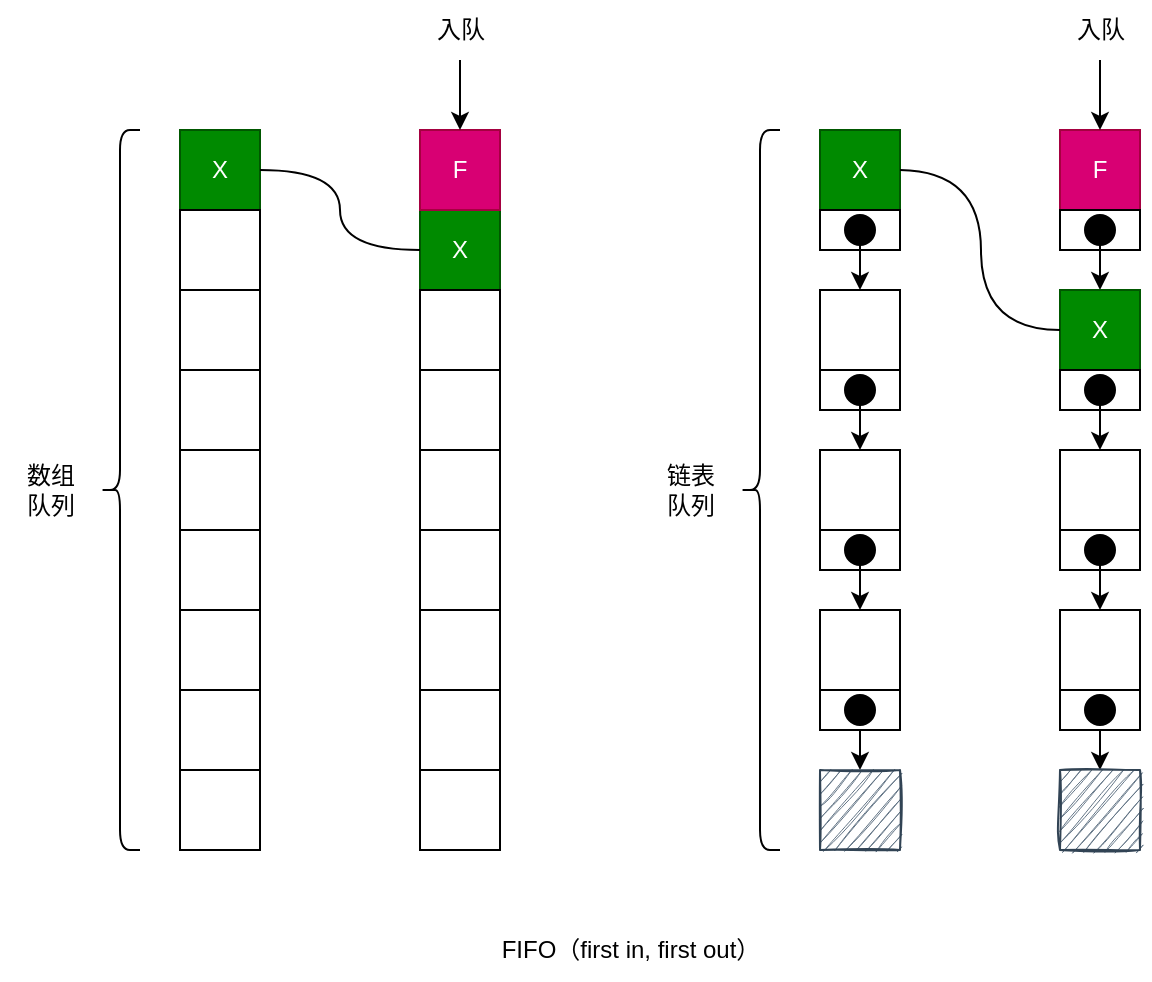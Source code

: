 <mxfile version="20.3.0" type="device" pages="6"><diagram id="1GByFzN-okI5YorUeWQo" name="队列"><mxGraphModel dx="1422" dy="865" grid="1" gridSize="10" guides="1" tooltips="1" connect="1" arrows="1" fold="1" page="1" pageScale="1" pageWidth="827" pageHeight="1169" math="0" shadow="0"><root><mxCell id="0"/><mxCell id="1" parent="0"/><mxCell id="du_pXDSWSza1He8YwPjV-1" value="X" style="whiteSpace=wrap;html=1;aspect=fixed;fillColor=#008a00;strokeColor=#005700;fontColor=#ffffff;" parent="1" vertex="1"><mxGeometry x="160" y="160" width="40" height="40" as="geometry"/></mxCell><mxCell id="du_pXDSWSza1He8YwPjV-2" value="" style="whiteSpace=wrap;html=1;aspect=fixed;" parent="1" vertex="1"><mxGeometry x="160" y="200" width="40" height="40" as="geometry"/></mxCell><mxCell id="du_pXDSWSza1He8YwPjV-5" value="" style="whiteSpace=wrap;html=1;aspect=fixed;" parent="1" vertex="1"><mxGeometry x="160" y="240" width="40" height="40" as="geometry"/></mxCell><mxCell id="du_pXDSWSza1He8YwPjV-6" value="" style="whiteSpace=wrap;html=1;aspect=fixed;" parent="1" vertex="1"><mxGeometry x="160" y="280" width="40" height="40" as="geometry"/></mxCell><mxCell id="du_pXDSWSza1He8YwPjV-7" value="" style="whiteSpace=wrap;html=1;aspect=fixed;" parent="1" vertex="1"><mxGeometry x="160" y="320" width="40" height="40" as="geometry"/></mxCell><mxCell id="du_pXDSWSza1He8YwPjV-8" value="" style="whiteSpace=wrap;html=1;aspect=fixed;" parent="1" vertex="1"><mxGeometry x="160" y="360" width="40" height="40" as="geometry"/></mxCell><mxCell id="du_pXDSWSza1He8YwPjV-9" value="" style="whiteSpace=wrap;html=1;aspect=fixed;" parent="1" vertex="1"><mxGeometry x="160" y="400" width="40" height="40" as="geometry"/></mxCell><mxCell id="du_pXDSWSza1He8YwPjV-10" value="" style="whiteSpace=wrap;html=1;aspect=fixed;" parent="1" vertex="1"><mxGeometry x="160" y="440" width="40" height="40" as="geometry"/></mxCell><mxCell id="du_pXDSWSza1He8YwPjV-11" value="" style="whiteSpace=wrap;html=1;aspect=fixed;" parent="1" vertex="1"><mxGeometry x="160" y="480" width="40" height="40" as="geometry"/></mxCell><mxCell id="du_pXDSWSza1He8YwPjV-12" value="" style="shape=curlyBracket;whiteSpace=wrap;html=1;rounded=1;" parent="1" vertex="1"><mxGeometry x="120" y="160" width="20" height="360" as="geometry"/></mxCell><mxCell id="du_pXDSWSza1He8YwPjV-13" value="数组&lt;br&gt;队列" style="text;html=1;align=center;verticalAlign=middle;resizable=0;points=[];autosize=1;strokeColor=none;fillColor=none;" parent="1" vertex="1"><mxGeometry x="70" y="320" width="50" height="40" as="geometry"/></mxCell><mxCell id="du_pXDSWSza1He8YwPjV-14" value="X" style="whiteSpace=wrap;html=1;aspect=fixed;fillColor=#008a00;strokeColor=#005700;fontColor=#ffffff;" parent="1" vertex="1"><mxGeometry x="280" y="200" width="40" height="40" as="geometry"/></mxCell><mxCell id="du_pXDSWSza1He8YwPjV-15" value="F" style="whiteSpace=wrap;html=1;aspect=fixed;fillColor=#d80073;fontColor=#ffffff;strokeColor=#A50040;" parent="1" vertex="1"><mxGeometry x="280" y="160" width="40" height="40" as="geometry"/></mxCell><mxCell id="du_pXDSWSza1He8YwPjV-16" value="" style="whiteSpace=wrap;html=1;aspect=fixed;" parent="1" vertex="1"><mxGeometry x="280" y="240" width="40" height="40" as="geometry"/></mxCell><mxCell id="du_pXDSWSza1He8YwPjV-17" value="" style="whiteSpace=wrap;html=1;aspect=fixed;" parent="1" vertex="1"><mxGeometry x="280" y="280" width="40" height="40" as="geometry"/></mxCell><mxCell id="du_pXDSWSza1He8YwPjV-18" value="" style="whiteSpace=wrap;html=1;aspect=fixed;" parent="1" vertex="1"><mxGeometry x="280" y="320" width="40" height="40" as="geometry"/></mxCell><mxCell id="du_pXDSWSza1He8YwPjV-19" value="" style="whiteSpace=wrap;html=1;aspect=fixed;" parent="1" vertex="1"><mxGeometry x="280" y="360" width="40" height="40" as="geometry"/></mxCell><mxCell id="du_pXDSWSza1He8YwPjV-20" value="" style="whiteSpace=wrap;html=1;aspect=fixed;" parent="1" vertex="1"><mxGeometry x="280" y="400" width="40" height="40" as="geometry"/></mxCell><mxCell id="du_pXDSWSza1He8YwPjV-21" value="" style="whiteSpace=wrap;html=1;aspect=fixed;" parent="1" vertex="1"><mxGeometry x="280" y="440" width="40" height="40" as="geometry"/></mxCell><mxCell id="du_pXDSWSza1He8YwPjV-22" value="" style="whiteSpace=wrap;html=1;aspect=fixed;" parent="1" vertex="1"><mxGeometry x="280" y="480" width="40" height="40" as="geometry"/></mxCell><mxCell id="du_pXDSWSza1He8YwPjV-27" value="" style="endArrow=none;html=1;rounded=0;curved=1;exitX=1;exitY=0.5;exitDx=0;exitDy=0;entryX=0;entryY=0.5;entryDx=0;entryDy=0;edgeStyle=orthogonalEdgeStyle;" parent="1" source="du_pXDSWSza1He8YwPjV-1" target="du_pXDSWSza1He8YwPjV-14" edge="1"><mxGeometry width="50" height="50" relative="1" as="geometry"><mxPoint x="390" y="370" as="sourcePoint"/><mxPoint x="440" y="320" as="targetPoint"/></mxGeometry></mxCell><mxCell id="du_pXDSWSza1He8YwPjV-29" style="edgeStyle=orthogonalEdgeStyle;curved=1;rounded=0;orthogonalLoop=1;jettySize=auto;html=1;entryX=0.5;entryY=0;entryDx=0;entryDy=0;" parent="1" source="du_pXDSWSza1He8YwPjV-28" target="du_pXDSWSza1He8YwPjV-15" edge="1"><mxGeometry relative="1" as="geometry"/></mxCell><mxCell id="du_pXDSWSza1He8YwPjV-28" value="入队" style="text;html=1;align=center;verticalAlign=middle;resizable=0;points=[];autosize=1;strokeColor=none;fillColor=none;" parent="1" vertex="1"><mxGeometry x="275" y="95" width="50" height="30" as="geometry"/></mxCell><mxCell id="du_pXDSWSza1He8YwPjV-30" value="X" style="whiteSpace=wrap;html=1;aspect=fixed;fillColor=#008a00;strokeColor=#005700;fontColor=#ffffff;" parent="1" vertex="1"><mxGeometry x="480" y="160" width="40" height="40" as="geometry"/></mxCell><mxCell id="du_pXDSWSza1He8YwPjV-31" value="" style="rounded=0;whiteSpace=wrap;html=1;" parent="1" vertex="1"><mxGeometry x="480" y="200" width="40" height="20" as="geometry"/></mxCell><mxCell id="du_pXDSWSza1He8YwPjV-46" style="edgeStyle=orthogonalEdgeStyle;curved=1;rounded=0;orthogonalLoop=1;jettySize=auto;html=1;entryX=0.5;entryY=0;entryDx=0;entryDy=0;" parent="1" source="du_pXDSWSza1He8YwPjV-32" target="du_pXDSWSza1He8YwPjV-36" edge="1"><mxGeometry relative="1" as="geometry"/></mxCell><mxCell id="du_pXDSWSza1He8YwPjV-32" value="" style="ellipse;whiteSpace=wrap;html=1;aspect=fixed;strokeColor=#000000;fillColor=#000000;" parent="1" vertex="1"><mxGeometry x="492.5" y="202.5" width="15" height="15" as="geometry"/></mxCell><mxCell id="du_pXDSWSza1He8YwPjV-36" value="" style="whiteSpace=wrap;html=1;aspect=fixed;" parent="1" vertex="1"><mxGeometry x="480" y="240" width="40" height="40" as="geometry"/></mxCell><mxCell id="du_pXDSWSza1He8YwPjV-37" value="" style="rounded=0;whiteSpace=wrap;html=1;" parent="1" vertex="1"><mxGeometry x="480" y="280" width="40" height="20" as="geometry"/></mxCell><mxCell id="du_pXDSWSza1He8YwPjV-48" style="edgeStyle=orthogonalEdgeStyle;curved=1;rounded=0;orthogonalLoop=1;jettySize=auto;html=1;entryX=0.5;entryY=0;entryDx=0;entryDy=0;" parent="1" source="du_pXDSWSza1He8YwPjV-38" target="du_pXDSWSza1He8YwPjV-39" edge="1"><mxGeometry relative="1" as="geometry"/></mxCell><mxCell id="du_pXDSWSza1He8YwPjV-38" value="" style="ellipse;whiteSpace=wrap;html=1;aspect=fixed;strokeColor=#000000;fillColor=#000000;" parent="1" vertex="1"><mxGeometry x="492.5" y="282.5" width="15" height="15" as="geometry"/></mxCell><mxCell id="du_pXDSWSza1He8YwPjV-39" value="" style="whiteSpace=wrap;html=1;aspect=fixed;" parent="1" vertex="1"><mxGeometry x="480" y="320" width="40" height="40" as="geometry"/></mxCell><mxCell id="du_pXDSWSza1He8YwPjV-40" value="" style="rounded=0;whiteSpace=wrap;html=1;" parent="1" vertex="1"><mxGeometry x="480" y="360" width="40" height="20" as="geometry"/></mxCell><mxCell id="du_pXDSWSza1He8YwPjV-49" style="edgeStyle=orthogonalEdgeStyle;curved=1;rounded=0;orthogonalLoop=1;jettySize=auto;html=1;entryX=0.5;entryY=0;entryDx=0;entryDy=0;" parent="1" source="du_pXDSWSza1He8YwPjV-41" target="du_pXDSWSza1He8YwPjV-42" edge="1"><mxGeometry relative="1" as="geometry"/></mxCell><mxCell id="du_pXDSWSza1He8YwPjV-41" value="" style="ellipse;whiteSpace=wrap;html=1;aspect=fixed;strokeColor=#000000;fillColor=#000000;" parent="1" vertex="1"><mxGeometry x="492.5" y="362.5" width="15" height="15" as="geometry"/></mxCell><mxCell id="du_pXDSWSza1He8YwPjV-42" value="" style="whiteSpace=wrap;html=1;aspect=fixed;" parent="1" vertex="1"><mxGeometry x="480" y="400" width="40" height="40" as="geometry"/></mxCell><mxCell id="du_pXDSWSza1He8YwPjV-50" style="edgeStyle=orthogonalEdgeStyle;curved=1;rounded=0;orthogonalLoop=1;jettySize=auto;html=1;entryX=0.5;entryY=0;entryDx=0;entryDy=0;" parent="1" source="du_pXDSWSza1He8YwPjV-43" target="du_pXDSWSza1He8YwPjV-45" edge="1"><mxGeometry relative="1" as="geometry"/></mxCell><mxCell id="du_pXDSWSza1He8YwPjV-43" value="" style="rounded=0;whiteSpace=wrap;html=1;" parent="1" vertex="1"><mxGeometry x="480" y="440" width="40" height="20" as="geometry"/></mxCell><mxCell id="du_pXDSWSza1He8YwPjV-44" value="" style="ellipse;whiteSpace=wrap;html=1;aspect=fixed;strokeColor=#000000;fillColor=#000000;" parent="1" vertex="1"><mxGeometry x="492.5" y="442.5" width="15" height="15" as="geometry"/></mxCell><mxCell id="du_pXDSWSza1He8YwPjV-45" value="" style="whiteSpace=wrap;html=1;aspect=fixed;sketch=1;shadow=0;rounded=0;fillColor=#647687;strokeColor=#314354;fontColor=#ffffff;" parent="1" vertex="1"><mxGeometry x="480" y="480" width="40" height="40" as="geometry"/></mxCell><mxCell id="du_pXDSWSza1He8YwPjV-51" value="F" style="whiteSpace=wrap;html=1;aspect=fixed;fillColor=#d80073;strokeColor=#A50040;fontColor=#ffffff;" parent="1" vertex="1"><mxGeometry x="600" y="160" width="40" height="40" as="geometry"/></mxCell><mxCell id="du_pXDSWSza1He8YwPjV-52" value="" style="rounded=0;whiteSpace=wrap;html=1;" parent="1" vertex="1"><mxGeometry x="600" y="200" width="40" height="20" as="geometry"/></mxCell><mxCell id="du_pXDSWSza1He8YwPjV-53" style="edgeStyle=orthogonalEdgeStyle;curved=1;rounded=0;orthogonalLoop=1;jettySize=auto;html=1;entryX=0.5;entryY=0;entryDx=0;entryDy=0;" parent="1" source="du_pXDSWSza1He8YwPjV-54" target="du_pXDSWSza1He8YwPjV-55" edge="1"><mxGeometry relative="1" as="geometry"/></mxCell><mxCell id="du_pXDSWSza1He8YwPjV-54" value="" style="ellipse;whiteSpace=wrap;html=1;aspect=fixed;strokeColor=#000000;fillColor=#000000;" parent="1" vertex="1"><mxGeometry x="612.5" y="202.5" width="15" height="15" as="geometry"/></mxCell><mxCell id="du_pXDSWSza1He8YwPjV-55" value="X" style="whiteSpace=wrap;html=1;aspect=fixed;fillColor=#008a00;fontColor=#ffffff;strokeColor=#005700;" parent="1" vertex="1"><mxGeometry x="600" y="240" width="40" height="40" as="geometry"/></mxCell><mxCell id="du_pXDSWSza1He8YwPjV-56" value="" style="rounded=0;whiteSpace=wrap;html=1;" parent="1" vertex="1"><mxGeometry x="600" y="280" width="40" height="20" as="geometry"/></mxCell><mxCell id="du_pXDSWSza1He8YwPjV-57" style="edgeStyle=orthogonalEdgeStyle;curved=1;rounded=0;orthogonalLoop=1;jettySize=auto;html=1;entryX=0.5;entryY=0;entryDx=0;entryDy=0;" parent="1" source="du_pXDSWSza1He8YwPjV-58" target="du_pXDSWSza1He8YwPjV-59" edge="1"><mxGeometry relative="1" as="geometry"/></mxCell><mxCell id="du_pXDSWSza1He8YwPjV-58" value="" style="ellipse;whiteSpace=wrap;html=1;aspect=fixed;strokeColor=#000000;fillColor=#000000;" parent="1" vertex="1"><mxGeometry x="612.5" y="282.5" width="15" height="15" as="geometry"/></mxCell><mxCell id="du_pXDSWSza1He8YwPjV-59" value="" style="whiteSpace=wrap;html=1;aspect=fixed;" parent="1" vertex="1"><mxGeometry x="600" y="320" width="40" height="40" as="geometry"/></mxCell><mxCell id="du_pXDSWSza1He8YwPjV-60" value="" style="rounded=0;whiteSpace=wrap;html=1;" parent="1" vertex="1"><mxGeometry x="600" y="360" width="40" height="20" as="geometry"/></mxCell><mxCell id="du_pXDSWSza1He8YwPjV-61" style="edgeStyle=orthogonalEdgeStyle;curved=1;rounded=0;orthogonalLoop=1;jettySize=auto;html=1;entryX=0.5;entryY=0;entryDx=0;entryDy=0;" parent="1" source="du_pXDSWSza1He8YwPjV-62" target="du_pXDSWSza1He8YwPjV-63" edge="1"><mxGeometry relative="1" as="geometry"/></mxCell><mxCell id="du_pXDSWSza1He8YwPjV-62" value="" style="ellipse;whiteSpace=wrap;html=1;aspect=fixed;strokeColor=#000000;fillColor=#000000;" parent="1" vertex="1"><mxGeometry x="612.5" y="362.5" width="15" height="15" as="geometry"/></mxCell><mxCell id="du_pXDSWSza1He8YwPjV-63" value="" style="whiteSpace=wrap;html=1;aspect=fixed;" parent="1" vertex="1"><mxGeometry x="600" y="400" width="40" height="40" as="geometry"/></mxCell><mxCell id="du_pXDSWSza1He8YwPjV-64" style="edgeStyle=orthogonalEdgeStyle;curved=1;rounded=0;orthogonalLoop=1;jettySize=auto;html=1;entryX=0.5;entryY=0;entryDx=0;entryDy=0;" parent="1" source="du_pXDSWSza1He8YwPjV-65" target="du_pXDSWSza1He8YwPjV-67" edge="1"><mxGeometry relative="1" as="geometry"/></mxCell><mxCell id="du_pXDSWSza1He8YwPjV-65" value="" style="rounded=0;whiteSpace=wrap;html=1;" parent="1" vertex="1"><mxGeometry x="600" y="440" width="40" height="20" as="geometry"/></mxCell><mxCell id="du_pXDSWSza1He8YwPjV-66" value="" style="ellipse;whiteSpace=wrap;html=1;aspect=fixed;strokeColor=#000000;fillColor=#000000;" parent="1" vertex="1"><mxGeometry x="612.5" y="442.5" width="15" height="15" as="geometry"/></mxCell><mxCell id="du_pXDSWSza1He8YwPjV-67" value="" style="whiteSpace=wrap;html=1;aspect=fixed;sketch=1;shadow=0;rounded=0;fillColor=#647687;strokeColor=#314354;fontColor=#ffffff;" parent="1" vertex="1"><mxGeometry x="600" y="480" width="40" height="40" as="geometry"/></mxCell><mxCell id="du_pXDSWSza1He8YwPjV-69" style="edgeStyle=orthogonalEdgeStyle;curved=1;rounded=0;orthogonalLoop=1;jettySize=auto;html=1;entryX=0.5;entryY=0;entryDx=0;entryDy=0;" parent="1" source="du_pXDSWSza1He8YwPjV-68" target="du_pXDSWSza1He8YwPjV-51" edge="1"><mxGeometry relative="1" as="geometry"/></mxCell><mxCell id="du_pXDSWSza1He8YwPjV-68" value="入队" style="text;html=1;align=center;verticalAlign=middle;resizable=0;points=[];autosize=1;strokeColor=none;fillColor=none;" parent="1" vertex="1"><mxGeometry x="595" y="95" width="50" height="30" as="geometry"/></mxCell><mxCell id="du_pXDSWSza1He8YwPjV-70" value="" style="shape=curlyBracket;whiteSpace=wrap;html=1;rounded=1;" parent="1" vertex="1"><mxGeometry x="440" y="160" width="20" height="360" as="geometry"/></mxCell><mxCell id="du_pXDSWSza1He8YwPjV-71" value="链表&lt;br&gt;队列" style="text;html=1;align=center;verticalAlign=middle;resizable=0;points=[];autosize=1;strokeColor=none;fillColor=none;" parent="1" vertex="1"><mxGeometry x="390" y="320" width="50" height="40" as="geometry"/></mxCell><mxCell id="du_pXDSWSza1He8YwPjV-73" value="" style="endArrow=none;html=1;rounded=0;curved=1;exitX=1;exitY=0.5;exitDx=0;exitDy=0;entryX=0;entryY=0.5;entryDx=0;entryDy=0;edgeStyle=orthogonalEdgeStyle;" parent="1" target="du_pXDSWSza1He8YwPjV-55" edge="1"><mxGeometry width="50" height="50" relative="1" as="geometry"><mxPoint x="520" y="180" as="sourcePoint"/><mxPoint x="600" y="220" as="targetPoint"/></mxGeometry></mxCell><mxCell id="du_pXDSWSza1He8YwPjV-74" value="FIFO（first in, first out）" style="text;html=1;align=center;verticalAlign=middle;resizable=0;points=[];autosize=1;strokeColor=none;fillColor=none;" parent="1" vertex="1"><mxGeometry x="310" y="555" width="150" height="30" as="geometry"/></mxCell></root></mxGraphModel></diagram><diagram id="36Vg2deaDurni1cbH2U0" name="延时队列"><mxGraphModel dx="1422" dy="865" grid="1" gridSize="10" guides="1" tooltips="1" connect="1" arrows="1" fold="1" page="1" pageScale="1" pageWidth="827" pageHeight="1169" math="0" shadow="0"><root><mxCell id="0"/><mxCell id="1" parent="0"/><mxCell id="XZ-P71nvirAoy9cZWO-3-8" style="edgeStyle=orthogonalEdgeStyle;rounded=0;orthogonalLoop=1;jettySize=auto;html=1;" parent="1" source="XZ-P71nvirAoy9cZWO-3-1" target="XZ-P71nvirAoy9cZWO-3-4" edge="1"><mxGeometry relative="1" as="geometry"/></mxCell><mxCell id="XZ-P71nvirAoy9cZWO-3-1" value="DelayX" style="rounded=1;whiteSpace=wrap;html=1;shadow=0;sketch=0;strokeColor=#000000;fillColor=#FFFFFF;" parent="1" vertex="1"><mxGeometry x="86" y="385" width="100" height="60" as="geometry"/></mxCell><mxCell id="XZ-P71nvirAoy9cZWO-3-10" style="edgeStyle=orthogonalEdgeStyle;rounded=0;orthogonalLoop=1;jettySize=auto;html=1;" parent="1" source="XZ-P71nvirAoy9cZWO-3-2" target="XZ-P71nvirAoy9cZWO-3-4" edge="1"><mxGeometry relative="1" as="geometry"/></mxCell><mxCell id="XZ-P71nvirAoy9cZWO-3-2" value="DelayY" style="rounded=1;whiteSpace=wrap;html=1;shadow=0;sketch=0;strokeColor=#000000;fillColor=#FFFFFF;" parent="1" vertex="1"><mxGeometry x="86" y="465" width="100" height="60" as="geometry"/></mxCell><mxCell id="XZ-P71nvirAoy9cZWO-3-9" style="edgeStyle=orthogonalEdgeStyle;rounded=0;orthogonalLoop=1;jettySize=auto;html=1;entryX=0;entryY=0.5;entryDx=0;entryDy=0;" parent="1" source="XZ-P71nvirAoy9cZWO-3-3" target="XZ-P71nvirAoy9cZWO-3-4" edge="1"><mxGeometry relative="1" as="geometry"/></mxCell><mxCell id="XZ-P71nvirAoy9cZWO-3-18" value="Push" style="edgeLabel;html=1;align=center;verticalAlign=middle;resizable=0;points=[];" parent="XZ-P71nvirAoy9cZWO-3-9" vertex="1" connectable="0"><mxGeometry x="0.565" y="1" relative="1" as="geometry"><mxPoint x="9" y="1" as="offset"/></mxGeometry></mxCell><mxCell id="XZ-P71nvirAoy9cZWO-3-3" value="DelayZ" style="rounded=1;whiteSpace=wrap;html=1;shadow=0;sketch=0;strokeColor=#000000;fillColor=#FFFFFF;" parent="1" vertex="1"><mxGeometry x="86" y="545" width="100" height="60" as="geometry"/></mxCell><mxCell id="XZ-P71nvirAoy9cZWO-3-20" style="edgeStyle=orthogonalEdgeStyle;rounded=0;orthogonalLoop=1;jettySize=auto;html=1;" parent="1" source="XZ-P71nvirAoy9cZWO-3-4" target="XZ-P71nvirAoy9cZWO-3-19" edge="1"><mxGeometry relative="1" as="geometry"/></mxCell><mxCell id="XZ-P71nvirAoy9cZWO-3-22" value="Poll" style="edgeLabel;html=1;align=center;verticalAlign=middle;resizable=0;points=[];" parent="XZ-P71nvirAoy9cZWO-3-20" vertex="1" connectable="0"><mxGeometry x="-0.217" relative="1" as="geometry"><mxPoint as="offset"/></mxGeometry></mxCell><mxCell id="XZ-P71nvirAoy9cZWO-3-4" value="" style="rounded=1;whiteSpace=wrap;html=1;shadow=0;sketch=0;strokeColor=#000000;fillColor=#FFFFFF;" parent="1" vertex="1"><mxGeometry x="266" y="445" width="380" height="100" as="geometry"/></mxCell><mxCell id="XZ-P71nvirAoy9cZWO-3-5" value="DelayX" style="rounded=1;whiteSpace=wrap;html=1;shadow=0;sketch=0;strokeColor=#005700;fillColor=#008a00;fontColor=#ffffff;" parent="1" vertex="1"><mxGeometry x="286" y="465" width="100" height="60" as="geometry"/></mxCell><mxCell id="XZ-P71nvirAoy9cZWO-3-6" value="DelayY" style="rounded=1;whiteSpace=wrap;html=1;shadow=0;sketch=0;strokeColor=#005700;fillColor=#008a00;fontColor=#ffffff;" parent="1" vertex="1"><mxGeometry x="406" y="465" width="100" height="60" as="geometry"/></mxCell><mxCell id="XZ-P71nvirAoy9cZWO-3-54" style="edgeStyle=orthogonalEdgeStyle;rounded=0;orthogonalLoop=1;jettySize=auto;html=1;curved=1;" parent="1" source="XZ-P71nvirAoy9cZWO-3-7" target="XZ-P71nvirAoy9cZWO-3-45" edge="1"><mxGeometry relative="1" as="geometry"/></mxCell><mxCell id="XZ-P71nvirAoy9cZWO-3-7" value="DelayZ" style="rounded=1;whiteSpace=wrap;html=1;shadow=0;sketch=0;strokeColor=#A50040;fillColor=#d80073;fontColor=#ffffff;" parent="1" vertex="1"><mxGeometry x="526" y="465" width="100" height="60" as="geometry"/></mxCell><mxCell id="XZ-P71nvirAoy9cZWO-3-19" value="1" style="whiteSpace=wrap;html=1;aspect=fixed;rounded=0;shadow=0;sketch=0;strokeColor=#005700;fillColor=#008a00;fontColor=#ffffff;" parent="1" vertex="1"><mxGeometry x="696" y="475" width="40" height="40" as="geometry"/></mxCell><mxCell id="XZ-P71nvirAoy9cZWO-3-23" value="顺序&lt;br&gt;弹出" style="text;html=1;align=center;verticalAlign=middle;resizable=0;points=[];autosize=1;strokeColor=none;fillColor=none;" parent="1" vertex="1"><mxGeometry x="691" y="515" width="50" height="40" as="geometry"/></mxCell><mxCell id="XZ-P71nvirAoy9cZWO-3-24" value="" style="rounded=1;whiteSpace=wrap;html=1;shadow=0;sketch=0;strokeColor=#000000;fillColor=#FFFFFF;" parent="1" vertex="1"><mxGeometry x="86" y="625" width="190" height="160" as="geometry"/></mxCell><mxCell id="XZ-P71nvirAoy9cZWO-3-31" style="rounded=0;orthogonalLoop=1;jettySize=auto;html=1;entryX=0.5;entryY=0;entryDx=0;entryDy=0;exitX=0.5;exitY=1;exitDx=0;exitDy=0;" parent="1" source="XZ-P71nvirAoy9cZWO-3-25" target="XZ-P71nvirAoy9cZWO-3-27" edge="1"><mxGeometry relative="1" as="geometry"/></mxCell><mxCell id="XZ-P71nvirAoy9cZWO-3-32" style="edgeStyle=none;rounded=0;orthogonalLoop=1;jettySize=auto;html=1;entryX=0.5;entryY=0;entryDx=0;entryDy=0;exitX=0.5;exitY=1;exitDx=0;exitDy=0;" parent="1" source="XZ-P71nvirAoy9cZWO-3-25" target="XZ-P71nvirAoy9cZWO-3-26" edge="1"><mxGeometry relative="1" as="geometry"/></mxCell><mxCell id="XZ-P71nvirAoy9cZWO-3-25" value="1" style="ellipse;whiteSpace=wrap;html=1;aspect=fixed;rounded=0;shadow=0;sketch=0;strokeColor=#000000;fillColor=#FFFFFF;" parent="1" vertex="1"><mxGeometry x="166" y="635" width="30" height="30" as="geometry"/></mxCell><mxCell id="XZ-P71nvirAoy9cZWO-3-34" style="edgeStyle=none;rounded=0;orthogonalLoop=1;jettySize=auto;html=1;entryX=0.5;entryY=0;entryDx=0;entryDy=0;exitX=0.5;exitY=1;exitDx=0;exitDy=0;" parent="1" source="XZ-P71nvirAoy9cZWO-3-26" target="XZ-P71nvirAoy9cZWO-3-28" edge="1"><mxGeometry relative="1" as="geometry"/></mxCell><mxCell id="XZ-P71nvirAoy9cZWO-3-35" style="edgeStyle=none;rounded=0;orthogonalLoop=1;jettySize=auto;html=1;entryX=0.5;entryY=0;entryDx=0;entryDy=0;exitX=0.5;exitY=1;exitDx=0;exitDy=0;" parent="1" source="XZ-P71nvirAoy9cZWO-3-26" target="XZ-P71nvirAoy9cZWO-3-29" edge="1"><mxGeometry relative="1" as="geometry"/></mxCell><mxCell id="XZ-P71nvirAoy9cZWO-3-26" value="3" style="ellipse;whiteSpace=wrap;html=1;aspect=fixed;rounded=0;shadow=0;sketch=0;strokeColor=#000000;fillColor=#FFFFFF;" parent="1" vertex="1"><mxGeometry x="136" y="685" width="30" height="30" as="geometry"/></mxCell><mxCell id="XZ-P71nvirAoy9cZWO-3-37" style="edgeStyle=none;rounded=0;orthogonalLoop=1;jettySize=auto;html=1;entryX=0.5;entryY=0;entryDx=0;entryDy=0;exitX=0.5;exitY=1;exitDx=0;exitDy=0;" parent="1" source="XZ-P71nvirAoy9cZWO-3-27" target="XZ-P71nvirAoy9cZWO-3-30" edge="1"><mxGeometry relative="1" as="geometry"/></mxCell><mxCell id="XZ-P71nvirAoy9cZWO-3-27" value="5" style="ellipse;whiteSpace=wrap;html=1;aspect=fixed;rounded=0;shadow=0;sketch=0;strokeColor=#000000;fillColor=#FFFFFF;" parent="1" vertex="1"><mxGeometry x="196" y="685" width="30" height="30" as="geometry"/></mxCell><mxCell id="XZ-P71nvirAoy9cZWO-3-28" value="11" style="ellipse;whiteSpace=wrap;html=1;aspect=fixed;rounded=0;shadow=0;sketch=0;strokeColor=#000000;fillColor=#FFFFFF;" parent="1" vertex="1"><mxGeometry x="106" y="735" width="30" height="30" as="geometry"/></mxCell><mxCell id="XZ-P71nvirAoy9cZWO-3-29" value="4" style="ellipse;whiteSpace=wrap;html=1;aspect=fixed;rounded=0;shadow=0;sketch=0;strokeColor=#000000;fillColor=#FFFFFF;" parent="1" vertex="1"><mxGeometry x="166" y="735" width="30" height="30" as="geometry"/></mxCell><mxCell id="XZ-P71nvirAoy9cZWO-3-30" value="" style="ellipse;whiteSpace=wrap;html=1;aspect=fixed;rounded=0;shadow=0;sketch=1;strokeColor=#314354;fillColor=#647687;fontColor=#ffffff;" parent="1" vertex="1"><mxGeometry x="226" y="735" width="30" height="30" as="geometry"/></mxCell><mxCell id="XZ-P71nvirAoy9cZWO-3-38" value="1" style="whiteSpace=wrap;html=1;aspect=fixed;rounded=0;shadow=0;sketch=0;strokeColor=#005700;fillColor=#008a00;fontColor=#ffffff;" parent="1" vertex="1"><mxGeometry x="286" y="625" width="40" height="40" as="geometry"/></mxCell><mxCell id="XZ-P71nvirAoy9cZWO-3-39" value="3" style="whiteSpace=wrap;html=1;aspect=fixed;rounded=0;shadow=0;sketch=0;strokeColor=#005700;fillColor=#008a00;fontColor=#ffffff;" parent="1" vertex="1"><mxGeometry x="326" y="625" width="40" height="40" as="geometry"/></mxCell><mxCell id="XZ-P71nvirAoy9cZWO-3-40" value="5" style="whiteSpace=wrap;html=1;aspect=fixed;rounded=0;shadow=0;sketch=0;strokeColor=#005700;fillColor=#008a00;fontColor=#ffffff;" parent="1" vertex="1"><mxGeometry x="366" y="625" width="40" height="40" as="geometry"/></mxCell><mxCell id="XZ-P71nvirAoy9cZWO-3-41" value="11" style="whiteSpace=wrap;html=1;aspect=fixed;rounded=0;shadow=0;sketch=0;strokeColor=#005700;fillColor=#008a00;fontColor=#ffffff;" parent="1" vertex="1"><mxGeometry x="406" y="625" width="40" height="40" as="geometry"/></mxCell><mxCell id="XZ-P71nvirAoy9cZWO-3-42" value="4" style="whiteSpace=wrap;html=1;aspect=fixed;rounded=0;shadow=0;sketch=0;strokeColor=#005700;fillColor=#008a00;fontColor=#ffffff;" parent="1" vertex="1"><mxGeometry x="446" y="625" width="40" height="40" as="geometry"/></mxCell><mxCell id="XZ-P71nvirAoy9cZWO-3-43" value="6" style="whiteSpace=wrap;html=1;aspect=fixed;rounded=0;shadow=0;sketch=0;strokeColor=#005700;fillColor=#008a00;fontColor=#ffffff;" parent="1" vertex="1"><mxGeometry x="486" y="625" width="40" height="40" as="geometry"/></mxCell><mxCell id="XZ-P71nvirAoy9cZWO-3-44" value="7" style="whiteSpace=wrap;html=1;aspect=fixed;rounded=0;shadow=0;sketch=0;strokeColor=#005700;fillColor=#008a00;fontColor=#ffffff;" parent="1" vertex="1"><mxGeometry x="526" y="625" width="40" height="40" as="geometry"/></mxCell><mxCell id="XZ-P71nvirAoy9cZWO-3-45" value="2" style="whiteSpace=wrap;html=1;aspect=fixed;rounded=0;shadow=0;sketch=0;strokeColor=#A50040;fillColor=#d80073;fontColor=#ffffff;" parent="1" vertex="1"><mxGeometry x="566" y="625" width="40" height="40" as="geometry"/></mxCell><mxCell id="XZ-P71nvirAoy9cZWO-3-46" value="1" style="whiteSpace=wrap;html=1;aspect=fixed;rounded=0;shadow=0;sketch=0;strokeColor=#005700;fillColor=#008a00;fontColor=#ffffff;" parent="1" vertex="1"><mxGeometry x="286" y="745" width="40" height="40" as="geometry"/></mxCell><mxCell id="XZ-P71nvirAoy9cZWO-3-47" value="3" style="whiteSpace=wrap;html=1;aspect=fixed;rounded=0;shadow=0;sketch=0;strokeColor=#005700;fillColor=#008a00;fontColor=#ffffff;" parent="1" vertex="1"><mxGeometry x="326" y="745" width="40" height="40" as="geometry"/></mxCell><mxCell id="XZ-P71nvirAoy9cZWO-3-48" value="2" style="whiteSpace=wrap;html=1;aspect=fixed;rounded=0;shadow=0;sketch=0;strokeColor=#005700;fillColor=#008a00;fontColor=#ffffff;" parent="1" vertex="1"><mxGeometry x="366" y="745" width="40" height="40" as="geometry"/></mxCell><mxCell id="XZ-P71nvirAoy9cZWO-3-49" value="11" style="whiteSpace=wrap;html=1;aspect=fixed;rounded=0;shadow=0;sketch=0;strokeColor=#005700;fillColor=#008a00;fontColor=#ffffff;" parent="1" vertex="1"><mxGeometry x="406" y="745" width="40" height="40" as="geometry"/></mxCell><mxCell id="XZ-P71nvirAoy9cZWO-3-50" value="4" style="whiteSpace=wrap;html=1;aspect=fixed;rounded=0;shadow=0;sketch=0;strokeColor=#005700;fillColor=#008a00;fontColor=#ffffff;" parent="1" vertex="1"><mxGeometry x="446" y="745" width="40" height="40" as="geometry"/></mxCell><mxCell id="XZ-P71nvirAoy9cZWO-3-51" value="5" style="whiteSpace=wrap;html=1;aspect=fixed;rounded=0;shadow=0;sketch=0;strokeColor=#005700;fillColor=#008a00;fontColor=#ffffff;" parent="1" vertex="1"><mxGeometry x="486" y="745" width="40" height="40" as="geometry"/></mxCell><mxCell id="XZ-P71nvirAoy9cZWO-3-52" value="7" style="whiteSpace=wrap;html=1;aspect=fixed;rounded=0;shadow=0;sketch=0;strokeColor=#005700;fillColor=#008a00;fontColor=#ffffff;" parent="1" vertex="1"><mxGeometry x="526" y="745" width="40" height="40" as="geometry"/></mxCell><mxCell id="XZ-P71nvirAoy9cZWO-3-53" value="6" style="whiteSpace=wrap;html=1;aspect=fixed;rounded=0;shadow=0;sketch=0;strokeColor=#005700;fillColor=#008a00;fontColor=#ffffff;" parent="1" vertex="1"><mxGeometry x="566" y="745" width="40" height="40" as="geometry"/></mxCell><mxCell id="XZ-P71nvirAoy9cZWO-3-55" value="" style="shape=flexArrow;endArrow=classic;html=1;rounded=0;curved=1;" parent="1" edge="1"><mxGeometry width="50" height="50" relative="1" as="geometry"><mxPoint x="446" y="675" as="sourcePoint"/><mxPoint x="446" y="735" as="targetPoint"/></mxGeometry></mxCell><mxCell id="XZ-P71nvirAoy9cZWO-3-56" value="排序" style="text;html=1;align=center;verticalAlign=middle;resizable=0;points=[];autosize=1;strokeColor=none;fillColor=none;" parent="1" vertex="1"><mxGeometry x="461" y="690" width="50" height="30" as="geometry"/></mxCell><mxCell id="XZ-P71nvirAoy9cZWO-3-57" value="" style="shape=curlyBracket;whiteSpace=wrap;html=1;rounded=1;flipH=1;shadow=0;sketch=0;strokeColor=#000000;fillColor=#FFFFFF;" parent="1" vertex="1"><mxGeometry x="626" y="625" width="20" height="160" as="geometry"/></mxCell><mxCell id="XZ-P71nvirAoy9cZWO-3-58" value="排序" style="text;html=1;align=center;verticalAlign=middle;resizable=0;points=[];autosize=1;strokeColor=none;fillColor=none;" parent="1" vertex="1"><mxGeometry x="641" y="690" width="50" height="30" as="geometry"/></mxCell></root></mxGraphModel></diagram><diagram id="hORSBAFDr2rsFKYs0Xtr" name="二叉堆-最小堆"><mxGraphModel dx="1422" dy="865" grid="1" gridSize="10" guides="1" tooltips="1" connect="1" arrows="1" fold="1" page="1" pageScale="1" pageWidth="827" pageHeight="1169" math="0" shadow="0"><root><mxCell id="0"/><mxCell id="1" parent="0"/><mxCell id="dcB26BhbmN7LFpCoVR_p-11" style="rounded=0;orthogonalLoop=1;jettySize=auto;html=1;entryX=0.5;entryY=0;entryDx=0;entryDy=0;exitX=0.5;exitY=1;exitDx=0;exitDy=0;fontFamily=Comic Sans MS;" edge="1" parent="1" source="dcB26BhbmN7LFpCoVR_p-1" target="dcB26BhbmN7LFpCoVR_p-5"><mxGeometry relative="1" as="geometry"/></mxCell><mxCell id="dcB26BhbmN7LFpCoVR_p-12" style="edgeStyle=none;rounded=0;orthogonalLoop=1;jettySize=auto;html=1;entryX=0.5;entryY=0;entryDx=0;entryDy=0;exitX=0.5;exitY=1;exitDx=0;exitDy=0;fontFamily=Comic Sans MS;" edge="1" parent="1" source="dcB26BhbmN7LFpCoVR_p-1" target="dcB26BhbmN7LFpCoVR_p-6"><mxGeometry relative="1" as="geometry"/></mxCell><mxCell id="dcB26BhbmN7LFpCoVR_p-1" value="queue[0]&lt;br&gt;1" style="ellipse;whiteSpace=wrap;html=1;aspect=fixed;fillColor=#008a00;fontColor=#ffffff;strokeColor=#005700;fontFamily=Comic Sans MS;" vertex="1" parent="1"><mxGeometry x="414" y="370" width="80" height="80" as="geometry"/></mxCell><mxCell id="dcB26BhbmN7LFpCoVR_p-13" style="edgeStyle=none;rounded=0;orthogonalLoop=1;jettySize=auto;html=1;entryX=0.5;entryY=0;entryDx=0;entryDy=0;exitX=0.5;exitY=1;exitDx=0;exitDy=0;fontFamily=Comic Sans MS;" edge="1" parent="1" source="dcB26BhbmN7LFpCoVR_p-5" target="dcB26BhbmN7LFpCoVR_p-8"><mxGeometry relative="1" as="geometry"/></mxCell><mxCell id="dcB26BhbmN7LFpCoVR_p-14" style="edgeStyle=none;rounded=0;orthogonalLoop=1;jettySize=auto;html=1;entryX=0.5;entryY=0;entryDx=0;entryDy=0;exitX=0.5;exitY=1;exitDx=0;exitDy=0;fontFamily=Comic Sans MS;" edge="1" parent="1" source="dcB26BhbmN7LFpCoVR_p-5" target="dcB26BhbmN7LFpCoVR_p-7"><mxGeometry relative="1" as="geometry"/></mxCell><mxCell id="dcB26BhbmN7LFpCoVR_p-5" value="queue[1]&lt;br&gt;3" style="ellipse;whiteSpace=wrap;html=1;aspect=fixed;fillColor=#008a00;fontColor=#ffffff;strokeColor=#005700;fontFamily=Comic Sans MS;" vertex="1" parent="1"><mxGeometry x="254" y="490" width="80" height="80" as="geometry"/></mxCell><mxCell id="dcB26BhbmN7LFpCoVR_p-15" style="edgeStyle=none;rounded=0;orthogonalLoop=1;jettySize=auto;html=1;entryX=0.5;entryY=0;entryDx=0;entryDy=0;exitX=0.5;exitY=1;exitDx=0;exitDy=0;fontFamily=Comic Sans MS;" edge="1" parent="1" source="dcB26BhbmN7LFpCoVR_p-6" target="dcB26BhbmN7LFpCoVR_p-10"><mxGeometry relative="1" as="geometry"/></mxCell><mxCell id="dcB26BhbmN7LFpCoVR_p-16" style="edgeStyle=none;rounded=0;orthogonalLoop=1;jettySize=auto;html=1;entryX=0.5;entryY=0;entryDx=0;entryDy=0;exitX=0.5;exitY=1;exitDx=0;exitDy=0;fontFamily=Comic Sans MS;" edge="1" parent="1" source="dcB26BhbmN7LFpCoVR_p-6" target="dcB26BhbmN7LFpCoVR_p-9"><mxGeometry relative="1" as="geometry"/></mxCell><mxCell id="dcB26BhbmN7LFpCoVR_p-6" value="queue[2]&lt;br&gt;5" style="ellipse;whiteSpace=wrap;html=1;aspect=fixed;fillColor=#008a00;fontColor=#ffffff;strokeColor=#005700;fontFamily=Comic Sans MS;" vertex="1" parent="1"><mxGeometry x="574" y="490" width="80" height="80" as="geometry"/></mxCell><mxCell id="dcB26BhbmN7LFpCoVR_p-7" value="queue[3]&lt;br&gt;11" style="ellipse;whiteSpace=wrap;html=1;aspect=fixed;fillColor=#008a00;fontColor=#ffffff;strokeColor=#005700;fontFamily=Comic Sans MS;" vertex="1" parent="1"><mxGeometry x="174" y="610" width="80" height="80" as="geometry"/></mxCell><mxCell id="dcB26BhbmN7LFpCoVR_p-8" value="queue[4]&lt;br&gt;4" style="ellipse;whiteSpace=wrap;html=1;aspect=fixed;fillColor=#008a00;fontColor=#ffffff;strokeColor=#005700;fontFamily=Comic Sans MS;" vertex="1" parent="1"><mxGeometry x="334" y="610" width="80" height="80" as="geometry"/></mxCell><mxCell id="dcB26BhbmN7LFpCoVR_p-9" value="queue[6]&lt;br&gt;7" style="ellipse;whiteSpace=wrap;html=1;aspect=fixed;fillColor=#008a00;fontColor=#ffffff;strokeColor=#005700;fontFamily=Comic Sans MS;" vertex="1" parent="1"><mxGeometry x="664" y="610" width="80" height="80" as="geometry"/></mxCell><mxCell id="dcB26BhbmN7LFpCoVR_p-10" value="queue[5]&lt;br&gt;6" style="ellipse;whiteSpace=wrap;html=1;aspect=fixed;fillColor=#008a00;fontColor=#ffffff;strokeColor=#005700;fontFamily=Comic Sans MS;" vertex="1" parent="1"><mxGeometry x="494" y="610" width="80" height="80" as="geometry"/></mxCell><mxCell id="dcB26BhbmN7LFpCoVR_p-17" value="" style="shape=curlyBracket;whiteSpace=wrap;html=1;rounded=1;fillColor=#006600;fontFamily=Comic Sans MS;" vertex="1" parent="1"><mxGeometry x="144" y="370" width="20" height="320" as="geometry"/></mxCell><mxCell id="dcB26BhbmN7LFpCoVR_p-18" value="二叉堆" style="text;html=1;align=center;verticalAlign=middle;resizable=0;points=[];autosize=1;strokeColor=none;fillColor=none;fontFamily=Comic Sans MS;" vertex="1" parent="1"><mxGeometry x="84" y="515" width="60" height="30" as="geometry"/></mxCell><mxCell id="dcB26BhbmN7LFpCoVR_p-20" value="1" style="whiteSpace=wrap;html=1;aspect=fixed;fillColor=#008a00;fontColor=#ffffff;strokeColor=#005700;rounded=1;fontFamily=Comic Sans MS;" vertex="1" parent="1"><mxGeometry x="174" y="730" width="70" height="70" as="geometry"/></mxCell><mxCell id="dcB26BhbmN7LFpCoVR_p-21" value="3" style="whiteSpace=wrap;html=1;aspect=fixed;fillColor=#008a00;fontColor=#ffffff;strokeColor=#005700;rounded=1;fontFamily=Comic Sans MS;" vertex="1" parent="1"><mxGeometry x="244" y="730" width="70" height="70" as="geometry"/></mxCell><mxCell id="dcB26BhbmN7LFpCoVR_p-22" value="5" style="whiteSpace=wrap;html=1;aspect=fixed;fillColor=#008a00;fontColor=#ffffff;strokeColor=#005700;rounded=1;fontFamily=Comic Sans MS;" vertex="1" parent="1"><mxGeometry x="314" y="730" width="70" height="70" as="geometry"/></mxCell><mxCell id="dcB26BhbmN7LFpCoVR_p-24" value="4" style="whiteSpace=wrap;html=1;aspect=fixed;fillColor=#008a00;fontColor=#ffffff;strokeColor=#005700;rounded=1;fontFamily=Comic Sans MS;" vertex="1" parent="1"><mxGeometry x="454" y="730" width="70" height="70" as="geometry"/></mxCell><mxCell id="dcB26BhbmN7LFpCoVR_p-26" value="6" style="whiteSpace=wrap;html=1;aspect=fixed;fillColor=#008a00;fontColor=#ffffff;strokeColor=#005700;rounded=1;fontFamily=Comic Sans MS;" vertex="1" parent="1"><mxGeometry x="524" y="730" width="70" height="70" as="geometry"/></mxCell><mxCell id="dcB26BhbmN7LFpCoVR_p-27" value="7" style="whiteSpace=wrap;html=1;aspect=fixed;fillColor=#008a00;fontColor=#ffffff;strokeColor=#005700;rounded=1;fontFamily=Comic Sans MS;" vertex="1" parent="1"><mxGeometry x="594" y="730" width="70" height="70" as="geometry"/></mxCell><mxCell id="dcB26BhbmN7LFpCoVR_p-28" value="" style="whiteSpace=wrap;html=1;aspect=fixed;fillColor=#000000;fontColor=#ffffff;strokeColor=#005700;sketch=1;rounded=1;fontFamily=Comic Sans MS;" vertex="1" parent="1"><mxGeometry x="664" y="730" width="70" height="70" as="geometry"/></mxCell><mxCell id="dcB26BhbmN7LFpCoVR_p-29" value="11" style="whiteSpace=wrap;html=1;aspect=fixed;fillColor=#008a00;fontColor=#ffffff;strokeColor=#005700;rounded=1;fontFamily=Comic Sans MS;" vertex="1" parent="1"><mxGeometry x="384" y="730" width="70" height="70" as="geometry"/></mxCell><mxCell id="dcB26BhbmN7LFpCoVR_p-30" value="优先队列" style="text;html=1;align=center;verticalAlign=middle;resizable=0;points=[];autosize=1;strokeColor=none;fillColor=none;fontFamily=Comic Sans MS;" vertex="1" parent="1"><mxGeometry x="84" y="750" width="70" height="30" as="geometry"/></mxCell></root></mxGraphModel></diagram><diagram id="W6VoACBTD39xcIKT9UeT" name="延迟队列实现类介绍"><mxGraphModel dx="1422" dy="865" grid="1" gridSize="10" guides="1" tooltips="1" connect="1" arrows="1" fold="1" page="1" pageScale="1" pageWidth="827" pageHeight="1169" math="0" shadow="0"><root><mxCell id="0"/><mxCell id="1" parent="0"/><mxCell id="kfZJ9VOKVzk_TdHXBxxW-5" value="Queue&lt;E&gt;" style="swimlane;fontStyle=1;align=center;verticalAlign=top;childLayout=stackLayout;horizontal=1;startSize=26;horizontalStack=0;resizeParent=1;resizeParentMax=0;resizeLast=0;collapsible=1;marginBottom=0;rounded=0;shadow=0;sketch=0;strokeColor=#005700;fillColor=#008a00;fontColor=#ffffff;fontFamily=Comic Sans MS;" parent="1" vertex="1"><mxGeometry x="168" y="335" width="160" height="130" as="geometry"/></mxCell><mxCell id="kfZJ9VOKVzk_TdHXBxxW-6" value=" " style="text;strokeColor=none;fillColor=none;align=left;verticalAlign=top;spacingLeft=4;spacingRight=4;overflow=hidden;rotatable=0;points=[[0,0.5],[1,0.5]];portConstraint=eastwest;rounded=0;shadow=0;sketch=0;fontFamily=Comic Sans MS;" parent="kfZJ9VOKVzk_TdHXBxxW-5" vertex="1"><mxGeometry y="26" width="160" height="26" as="geometry"/></mxCell><mxCell id="kfZJ9VOKVzk_TdHXBxxW-7" value="" style="line;strokeWidth=1;fillColor=none;align=left;verticalAlign=middle;spacingTop=-1;spacingLeft=3;spacingRight=3;rotatable=0;labelPosition=right;points=[];portConstraint=eastwest;strokeColor=inherit;rounded=0;shadow=0;sketch=0;fontFamily=Comic Sans MS;" parent="kfZJ9VOKVzk_TdHXBxxW-5" vertex="1"><mxGeometry y="52" width="160" height="8" as="geometry"/></mxCell><mxCell id="kfZJ9VOKVzk_TdHXBxxW-8" value="~ add(E e)&#10;~ offer(E e)&#10;~ poll()&#10;~ peek()" style="text;strokeColor=none;fillColor=none;align=left;verticalAlign=top;spacingLeft=4;spacingRight=4;overflow=hidden;rotatable=0;points=[[0,0.5],[1,0.5]];portConstraint=eastwest;rounded=0;shadow=0;sketch=0;fontFamily=Comic Sans MS;" parent="kfZJ9VOKVzk_TdHXBxxW-5" vertex="1"><mxGeometry y="60" width="160" height="70" as="geometry"/></mxCell><mxCell id="kfZJ9VOKVzk_TdHXBxxW-22" style="rounded=0;orthogonalLoop=1;jettySize=auto;html=1;entryX=0.5;entryY=1;entryDx=0;entryDy=0;entryPerimeter=0;endArrow=block;endFill=0;fontFamily=Comic Sans MS;" parent="1" source="kfZJ9VOKVzk_TdHXBxxW-17" target="kfZJ9VOKVzk_TdHXBxxW-8" edge="1"><mxGeometry relative="1" as="geometry"/></mxCell><mxCell id="kfZJ9VOKVzk_TdHXBxxW-43" value="继承" style="edgeLabel;html=1;align=center;verticalAlign=middle;resizable=0;points=[];fontFamily=Comic Sans MS;" parent="kfZJ9VOKVzk_TdHXBxxW-22" vertex="1" connectable="0"><mxGeometry x="0.267" y="-1" relative="1" as="geometry"><mxPoint x="-1" y="7" as="offset"/></mxGeometry></mxCell><mxCell id="kfZJ9VOKVzk_TdHXBxxW-17" value="Deque&lt;E&gt;" style="swimlane;fontStyle=1;align=center;verticalAlign=top;childLayout=stackLayout;horizontal=1;startSize=26;horizontalStack=0;resizeParent=1;resizeParentMax=0;resizeLast=0;collapsible=1;marginBottom=0;rounded=0;shadow=0;sketch=0;strokeColor=#000000;fillColor=#FFFFFF;fontFamily=Comic Sans MS;" parent="1" vertex="1"><mxGeometry x="168" y="528" width="160" height="100" as="geometry"/></mxCell><mxCell id="kfZJ9VOKVzk_TdHXBxxW-18" value=" " style="text;strokeColor=none;fillColor=none;align=left;verticalAlign=top;spacingLeft=4;spacingRight=4;overflow=hidden;rotatable=0;points=[[0,0.5],[1,0.5]];portConstraint=eastwest;rounded=0;shadow=0;sketch=0;fontFamily=Comic Sans MS;" parent="kfZJ9VOKVzk_TdHXBxxW-17" vertex="1"><mxGeometry y="26" width="160" height="26" as="geometry"/></mxCell><mxCell id="kfZJ9VOKVzk_TdHXBxxW-19" value="" style="line;strokeWidth=1;fillColor=none;align=left;verticalAlign=middle;spacingTop=-1;spacingLeft=3;spacingRight=3;rotatable=0;labelPosition=right;points=[];portConstraint=eastwest;strokeColor=inherit;rounded=0;shadow=0;sketch=0;fontFamily=Comic Sans MS;" parent="kfZJ9VOKVzk_TdHXBxxW-17" vertex="1"><mxGeometry y="52" width="160" height="8" as="geometry"/></mxCell><mxCell id="kfZJ9VOKVzk_TdHXBxxW-20" value="~ addFirst(E e)&#10;~ addLast(E e)&#10;" style="text;strokeColor=none;fillColor=none;align=left;verticalAlign=top;spacingLeft=4;spacingRight=4;overflow=hidden;rotatable=0;points=[[0,0.5],[1,0.5]];portConstraint=eastwest;rounded=0;shadow=0;sketch=0;fontFamily=Comic Sans MS;" parent="kfZJ9VOKVzk_TdHXBxxW-17" vertex="1"><mxGeometry y="60" width="160" height="40" as="geometry"/></mxCell><mxCell id="kfZJ9VOKVzk_TdHXBxxW-27" style="edgeStyle=none;rounded=0;orthogonalLoop=1;jettySize=auto;html=1;entryX=0.494;entryY=1;entryDx=0;entryDy=0;entryPerimeter=0;endArrow=block;endFill=0;fontFamily=Comic Sans MS;" parent="1" source="kfZJ9VOKVzk_TdHXBxxW-23" target="kfZJ9VOKVzk_TdHXBxxW-20" edge="1"><mxGeometry relative="1" as="geometry"/></mxCell><mxCell id="kfZJ9VOKVzk_TdHXBxxW-45" value="继承" style="edgeLabel;html=1;align=center;verticalAlign=middle;resizable=0;points=[];fontFamily=Comic Sans MS;" parent="kfZJ9VOKVzk_TdHXBxxW-27" vertex="1" connectable="0"><mxGeometry x="0.324" y="-3" relative="1" as="geometry"><mxPoint x="-2" y="10" as="offset"/></mxGeometry></mxCell><mxCell id="kfZJ9VOKVzk_TdHXBxxW-23" value="BlockingQueue&lt;E&gt;" style="swimlane;fontStyle=1;align=center;verticalAlign=top;childLayout=stackLayout;horizontal=1;startSize=26;horizontalStack=0;resizeParent=1;resizeParentMax=0;resizeLast=0;collapsible=1;marginBottom=0;rounded=0;shadow=0;sketch=0;strokeColor=#005700;fillColor=#008a00;fontColor=#ffffff;fontFamily=Comic Sans MS;" parent="1" vertex="1"><mxGeometry x="168" y="684" width="160" height="100" as="geometry"/></mxCell><mxCell id="kfZJ9VOKVzk_TdHXBxxW-24" value=" " style="text;strokeColor=none;fillColor=none;align=left;verticalAlign=top;spacingLeft=4;spacingRight=4;overflow=hidden;rotatable=0;points=[[0,0.5],[1,0.5]];portConstraint=eastwest;rounded=0;shadow=0;sketch=0;fontFamily=Comic Sans MS;" parent="kfZJ9VOKVzk_TdHXBxxW-23" vertex="1"><mxGeometry y="26" width="160" height="26" as="geometry"/></mxCell><mxCell id="kfZJ9VOKVzk_TdHXBxxW-25" value="" style="line;strokeWidth=1;fillColor=none;align=left;verticalAlign=middle;spacingTop=-1;spacingLeft=3;spacingRight=3;rotatable=0;labelPosition=right;points=[];portConstraint=eastwest;strokeColor=inherit;rounded=0;shadow=0;sketch=0;fontFamily=Comic Sans MS;" parent="kfZJ9VOKVzk_TdHXBxxW-23" vertex="1"><mxGeometry y="52" width="160" height="8" as="geometry"/></mxCell><mxCell id="kfZJ9VOKVzk_TdHXBxxW-26" value="~ add(E e)&#10;~ offer(E e)" style="text;strokeColor=none;fillColor=none;align=left;verticalAlign=top;spacingLeft=4;spacingRight=4;overflow=hidden;rotatable=0;points=[[0,0.5],[1,0.5]];portConstraint=eastwest;rounded=0;shadow=0;sketch=0;fontFamily=Comic Sans MS;" parent="kfZJ9VOKVzk_TdHXBxxW-23" vertex="1"><mxGeometry y="60" width="160" height="40" as="geometry"/></mxCell><mxCell id="kfZJ9VOKVzk_TdHXBxxW-40" style="edgeStyle=none;rounded=0;orthogonalLoop=1;jettySize=auto;html=1;endArrow=block;endFill=0;dashed=1;fontFamily=Comic Sans MS;" parent="1" source="kfZJ9VOKVzk_TdHXBxxW-28" edge="1"><mxGeometry relative="1" as="geometry"><mxPoint x="328" y="400" as="targetPoint"/></mxGeometry></mxCell><mxCell id="kfZJ9VOKVzk_TdHXBxxW-42" value="实现" style="edgeLabel;html=1;align=center;verticalAlign=middle;resizable=0;points=[];fontFamily=Comic Sans MS;" parent="kfZJ9VOKVzk_TdHXBxxW-40" vertex="1" connectable="0"><mxGeometry x="0.144" y="-1" relative="1" as="geometry"><mxPoint x="6" y="1" as="offset"/></mxGeometry></mxCell><mxCell id="kfZJ9VOKVzk_TdHXBxxW-28" value="PriorityQueue&lt;E&gt;" style="swimlane;fontStyle=1;align=center;verticalAlign=top;childLayout=stackLayout;horizontal=1;startSize=26;horizontalStack=0;resizeParent=1;resizeParentMax=0;resizeLast=0;collapsible=1;marginBottom=0;rounded=0;shadow=0;sketch=0;strokeColor=#006EAF;fillColor=#1ba1e2;fontColor=#ffffff;fontFamily=Comic Sans MS;" parent="1" vertex="1"><mxGeometry x="408" y="335" width="220" height="130" as="geometry"/></mxCell><mxCell id="kfZJ9VOKVzk_TdHXBxxW-29" value="- DEFAULT_INITIAL_CAPACITY: int" style="text;strokeColor=none;fillColor=none;align=left;verticalAlign=top;spacingLeft=4;spacingRight=4;overflow=hidden;rotatable=0;points=[[0,0.5],[1,0.5]];portConstraint=eastwest;rounded=0;shadow=0;sketch=0;fontFamily=Comic Sans MS;" parent="kfZJ9VOKVzk_TdHXBxxW-28" vertex="1"><mxGeometry y="26" width="220" height="26" as="geometry"/></mxCell><mxCell id="kfZJ9VOKVzk_TdHXBxxW-30" value="" style="line;strokeWidth=1;fillColor=none;align=left;verticalAlign=middle;spacingTop=-1;spacingLeft=3;spacingRight=3;rotatable=0;labelPosition=right;points=[];portConstraint=eastwest;strokeColor=inherit;rounded=0;shadow=0;sketch=0;fontFamily=Comic Sans MS;" parent="kfZJ9VOKVzk_TdHXBxxW-28" vertex="1"><mxGeometry y="52" width="220" height="8" as="geometry"/></mxCell><mxCell id="kfZJ9VOKVzk_TdHXBxxW-31" value="~ add(E e)&#10;~ offer(E e)&#10;~ poll()&#10;~ peek()" style="text;strokeColor=none;fillColor=none;align=left;verticalAlign=top;spacingLeft=4;spacingRight=4;overflow=hidden;rotatable=0;points=[[0,0.5],[1,0.5]];portConstraint=eastwest;rounded=0;shadow=0;sketch=0;fontFamily=Comic Sans MS;" parent="kfZJ9VOKVzk_TdHXBxxW-28" vertex="1"><mxGeometry y="60" width="220" height="70" as="geometry"/></mxCell><mxCell id="kfZJ9VOKVzk_TdHXBxxW-32" value="Dealyed" style="swimlane;fontStyle=1;align=center;verticalAlign=top;childLayout=stackLayout;horizontal=1;startSize=26;horizontalStack=0;resizeParent=1;resizeParentMax=0;resizeLast=0;collapsible=1;marginBottom=0;rounded=0;shadow=0;sketch=0;strokeColor=#A50040;fillColor=#d80073;fontColor=#ffffff;fontFamily=Comic Sans MS;" parent="1" vertex="1"><mxGeometry x="408" y="524" width="160" height="86" as="geometry"/></mxCell><mxCell id="kfZJ9VOKVzk_TdHXBxxW-33" value=" " style="text;strokeColor=none;fillColor=none;align=left;verticalAlign=top;spacingLeft=4;spacingRight=4;overflow=hidden;rotatable=0;points=[[0,0.5],[1,0.5]];portConstraint=eastwest;rounded=0;shadow=0;sketch=0;fontFamily=Comic Sans MS;" parent="kfZJ9VOKVzk_TdHXBxxW-32" vertex="1"><mxGeometry y="26" width="160" height="26" as="geometry"/></mxCell><mxCell id="kfZJ9VOKVzk_TdHXBxxW-34" value="" style="line;strokeWidth=1;fillColor=none;align=left;verticalAlign=middle;spacingTop=-1;spacingLeft=3;spacingRight=3;rotatable=0;labelPosition=right;points=[];portConstraint=eastwest;strokeColor=inherit;rounded=0;shadow=0;sketch=0;fontFamily=Comic Sans MS;" parent="kfZJ9VOKVzk_TdHXBxxW-32" vertex="1"><mxGeometry y="52" width="160" height="8" as="geometry"/></mxCell><mxCell id="kfZJ9VOKVzk_TdHXBxxW-35" value="~ getDelay(TimeUnit unit)" style="text;strokeColor=none;fillColor=none;align=left;verticalAlign=top;spacingLeft=4;spacingRight=4;overflow=hidden;rotatable=0;points=[[0,0.5],[1,0.5]];portConstraint=eastwest;rounded=0;shadow=0;sketch=0;fontFamily=Comic Sans MS;" parent="kfZJ9VOKVzk_TdHXBxxW-32" vertex="1"><mxGeometry y="60" width="160" height="26" as="geometry"/></mxCell><mxCell id="kfZJ9VOKVzk_TdHXBxxW-49" style="edgeStyle=orthogonalEdgeStyle;rounded=0;orthogonalLoop=1;jettySize=auto;html=1;entryX=1.009;entryY=-0.057;entryDx=0;entryDy=0;entryPerimeter=0;dashed=1;endArrow=block;endFill=0;exitX=1;exitY=0.5;exitDx=0;exitDy=0;fontFamily=Comic Sans MS;" parent="1" source="kfZJ9VOKVzk_TdHXBxxW-37" target="kfZJ9VOKVzk_TdHXBxxW-31" edge="1"><mxGeometry relative="1" as="geometry"/></mxCell><mxCell id="kfZJ9VOKVzk_TdHXBxxW-36" value="DelayQueue&lt;E extends Delayed&gt;" style="swimlane;fontStyle=1;align=center;verticalAlign=top;childLayout=stackLayout;horizontal=1;startSize=26;horizontalStack=0;resizeParent=1;resizeParentMax=0;resizeLast=0;collapsible=1;marginBottom=0;rounded=0;shadow=0;sketch=0;strokeColor=#006EAF;fillColor=#1ba1e2;fontColor=#ffffff;fontFamily=Comic Sans MS;" parent="1" vertex="1"><mxGeometry x="408" y="684" width="230" height="150" as="geometry"/></mxCell><mxCell id="kfZJ9VOKVzk_TdHXBxxW-37" value="- lock: ReentrantLock&#10;- q:  PriorityQueue&lt;E&gt;" style="text;strokeColor=none;fillColor=none;align=left;verticalAlign=top;spacingLeft=4;spacingRight=4;overflow=hidden;rotatable=0;points=[[0,0.5],[1,0.5]];portConstraint=eastwest;rounded=0;shadow=0;sketch=0;fontFamily=Comic Sans MS;" parent="kfZJ9VOKVzk_TdHXBxxW-36" vertex="1"><mxGeometry y="26" width="230" height="44" as="geometry"/></mxCell><mxCell id="kfZJ9VOKVzk_TdHXBxxW-38" value="" style="line;strokeWidth=1;fillColor=none;align=left;verticalAlign=middle;spacingTop=-1;spacingLeft=3;spacingRight=3;rotatable=0;labelPosition=right;points=[];portConstraint=eastwest;strokeColor=inherit;rounded=0;shadow=0;sketch=0;fontFamily=Comic Sans MS;" parent="kfZJ9VOKVzk_TdHXBxxW-36" vertex="1"><mxGeometry y="70" width="230" height="8" as="geometry"/></mxCell><mxCell id="kfZJ9VOKVzk_TdHXBxxW-39" value="~ add(E e)&#10;~ offer(E e)&#10;~ poll()&#10;~ peek()" style="text;strokeColor=none;fillColor=none;align=left;verticalAlign=top;spacingLeft=4;spacingRight=4;overflow=hidden;rotatable=0;points=[[0,0.5],[1,0.5]];portConstraint=eastwest;rounded=0;shadow=0;sketch=0;fontFamily=Comic Sans MS;" parent="kfZJ9VOKVzk_TdHXBxxW-36" vertex="1"><mxGeometry y="78" width="230" height="72" as="geometry"/></mxCell><mxCell id="kfZJ9VOKVzk_TdHXBxxW-46" value="Comparable&amp;lt;Delayed&amp;gt;" style="text;html=1;align=center;verticalAlign=middle;resizable=0;points=[];autosize=1;strokeColor=none;fillColor=none;fontFamily=Comic Sans MS;" parent="1" vertex="1"><mxGeometry x="418" y="610" width="140" height="30" as="geometry"/></mxCell><mxCell id="kfZJ9VOKVzk_TdHXBxxW-47" style="edgeStyle=orthogonalEdgeStyle;rounded=0;orthogonalLoop=1;jettySize=auto;html=1;entryX=1;entryY=0.5;entryDx=0;entryDy=0;dashed=1;endArrow=block;endFill=0;exitX=1;exitY=0.5;exitDx=0;exitDy=0;fontFamily=Comic Sans MS;" parent="1" source="kfZJ9VOKVzk_TdHXBxxW-37" target="kfZJ9VOKVzk_TdHXBxxW-33" edge="1"><mxGeometry relative="1" as="geometry"/></mxCell><mxCell id="kfZJ9VOKVzk_TdHXBxxW-50" value="依赖" style="edgeLabel;html=1;align=center;verticalAlign=middle;resizable=0;points=[];fontFamily=Comic Sans MS;" parent="kfZJ9VOKVzk_TdHXBxxW-47" vertex="1" connectable="0"><mxGeometry x="0.018" y="-1" relative="1" as="geometry"><mxPoint as="offset"/></mxGeometry></mxCell><mxCell id="kfZJ9VOKVzk_TdHXBxxW-51" style="rounded=0;orthogonalLoop=1;jettySize=auto;html=1;entryX=1;entryY=0.5;entryDx=0;entryDy=0;dashed=1;endArrow=block;endFill=0;fontFamily=Comic Sans MS;" parent="1" source="kfZJ9VOKVzk_TdHXBxxW-39" target="kfZJ9VOKVzk_TdHXBxxW-26" edge="1"><mxGeometry relative="1" as="geometry"/></mxCell><mxCell id="kfZJ9VOKVzk_TdHXBxxW-52" value="实现" style="edgeLabel;html=1;align=center;verticalAlign=middle;resizable=0;points=[];fontFamily=Comic Sans MS;" parent="kfZJ9VOKVzk_TdHXBxxW-51" vertex="1" connectable="0"><mxGeometry x="0.247" y="1" relative="1" as="geometry"><mxPoint x="10" as="offset"/></mxGeometry></mxCell></root></mxGraphModel></diagram><diagram id="3OVqhjhs5ap3tDqXbjzT" name="二叉堆入堆过程"><mxGraphModel dx="1422" dy="865" grid="1" gridSize="10" guides="1" tooltips="1" connect="1" arrows="1" fold="1" page="1" pageScale="1" pageWidth="827" pageHeight="1169" math="0" shadow="0"><root><mxCell id="0"/><mxCell id="1" parent="0"/><mxCell id="g-n0WPrPoy5yCEzGwbGp-50" value="" style="rounded=0;whiteSpace=wrap;html=1;sketch=0;fontFamily=Comic Sans MS;fillColor=none;" parent="1" vertex="1"><mxGeometry x="59" y="329" width="300" height="200" as="geometry"/></mxCell><mxCell id="g-n0WPrPoy5yCEzGwbGp-197" value="" style="rounded=0;whiteSpace=wrap;html=1;sketch=0;fontFamily=Comic Sans MS;fillColor=none;" parent="1" vertex="1"><mxGeometry x="59" y="629" width="300" height="200" as="geometry"/></mxCell><mxCell id="g-n0WPrPoy5yCEzGwbGp-224" style="edgeStyle=orthogonalEdgeStyle;curved=1;rounded=0;orthogonalLoop=1;jettySize=auto;html=1;entryX=1;entryY=0.5;entryDx=0;entryDy=0;fontFamily=Comic Sans MS;fontSize=12;fontColor=default;" parent="1" source="g-n0WPrPoy5yCEzGwbGp-161" target="g-n0WPrPoy5yCEzGwbGp-197" edge="1"><mxGeometry relative="1" as="geometry"/></mxCell><mxCell id="g-n0WPrPoy5yCEzGwbGp-161" value="" style="rounded=0;whiteSpace=wrap;html=1;sketch=0;fontFamily=Comic Sans MS;fillColor=none;" parent="1" vertex="1"><mxGeometry x="469" y="629" width="300" height="200" as="geometry"/></mxCell><mxCell id="g-n0WPrPoy5yCEzGwbGp-206" style="edgeStyle=none;rounded=0;orthogonalLoop=1;jettySize=auto;html=1;entryX=0.5;entryY=0;entryDx=0;entryDy=0;fontFamily=Comic Sans MS;fontSize=12;fontColor=default;" parent="1" source="g-n0WPrPoy5yCEzGwbGp-89" target="g-n0WPrPoy5yCEzGwbGp-161" edge="1"><mxGeometry relative="1" as="geometry"/></mxCell><mxCell id="g-n0WPrPoy5yCEzGwbGp-89" value="" style="rounded=0;whiteSpace=wrap;html=1;sketch=0;fontFamily=Comic Sans MS;fillColor=none;" parent="1" vertex="1"><mxGeometry x="469" y="329" width="300" height="200" as="geometry"/></mxCell><mxCell id="g-n0WPrPoy5yCEzGwbGp-15" style="edgeStyle=none;rounded=0;orthogonalLoop=1;jettySize=auto;html=1;entryX=0.5;entryY=0;entryDx=0;entryDy=0;fontFamily=Comic Sans MS;exitX=0.5;exitY=1;exitDx=0;exitDy=0;" parent="1" source="g-n0WPrPoy5yCEzGwbGp-1" target="g-n0WPrPoy5yCEzGwbGp-3" edge="1"><mxGeometry relative="1" as="geometry"/></mxCell><mxCell id="g-n0WPrPoy5yCEzGwbGp-16" style="edgeStyle=none;rounded=0;orthogonalLoop=1;jettySize=auto;html=1;entryX=0.5;entryY=0;entryDx=0;entryDy=0;fontFamily=Comic Sans MS;exitX=0.5;exitY=1;exitDx=0;exitDy=0;" parent="1" source="g-n0WPrPoy5yCEzGwbGp-1" target="g-n0WPrPoy5yCEzGwbGp-2" edge="1"><mxGeometry relative="1" as="geometry"/></mxCell><mxCell id="g-n0WPrPoy5yCEzGwbGp-1" value="1" style="ellipse;whiteSpace=wrap;html=1;aspect=fixed;rounded=1;sketch=0;fontFamily=Comic Sans MS;fillColor=#008a00;fontColor=#ffffff;strokeColor=#005700;" parent="1" vertex="1"><mxGeometry x="209" y="339" width="20" height="20" as="geometry"/></mxCell><mxCell id="g-n0WPrPoy5yCEzGwbGp-18" style="edgeStyle=none;rounded=0;orthogonalLoop=1;jettySize=auto;html=1;entryX=0.5;entryY=0;entryDx=0;entryDy=0;fontFamily=Comic Sans MS;exitX=0.5;exitY=1;exitDx=0;exitDy=0;" parent="1" source="g-n0WPrPoy5yCEzGwbGp-2" target="g-n0WPrPoy5yCEzGwbGp-5" edge="1"><mxGeometry relative="1" as="geometry"/></mxCell><mxCell id="g-n0WPrPoy5yCEzGwbGp-19" style="edgeStyle=none;rounded=0;orthogonalLoop=1;jettySize=auto;html=1;entryX=0.5;entryY=0;entryDx=0;entryDy=0;fontFamily=Comic Sans MS;exitX=1;exitY=1;exitDx=0;exitDy=0;" parent="1" source="g-n0WPrPoy5yCEzGwbGp-2" target="g-n0WPrPoy5yCEzGwbGp-4" edge="1"><mxGeometry relative="1" as="geometry"/></mxCell><mxCell id="g-n0WPrPoy5yCEzGwbGp-2" value="3" style="ellipse;whiteSpace=wrap;html=1;aspect=fixed;rounded=1;sketch=0;fontFamily=Comic Sans MS;fillColor=#008a00;fontColor=#ffffff;strokeColor=#005700;" parent="1" vertex="1"><mxGeometry x="129" y="379" width="20" height="20" as="geometry"/></mxCell><mxCell id="g-n0WPrPoy5yCEzGwbGp-21" style="edgeStyle=none;rounded=0;orthogonalLoop=1;jettySize=auto;html=1;entryX=0.5;entryY=0;entryDx=0;entryDy=0;fontFamily=Comic Sans MS;exitX=0.5;exitY=1;exitDx=0;exitDy=0;" parent="1" source="g-n0WPrPoy5yCEzGwbGp-3" target="g-n0WPrPoy5yCEzGwbGp-7" edge="1"><mxGeometry relative="1" as="geometry"/></mxCell><mxCell id="g-n0WPrPoy5yCEzGwbGp-22" style="edgeStyle=none;rounded=0;orthogonalLoop=1;jettySize=auto;html=1;entryX=0.5;entryY=0;entryDx=0;entryDy=0;fontFamily=Comic Sans MS;exitX=0.5;exitY=1;exitDx=0;exitDy=0;" parent="1" source="g-n0WPrPoy5yCEzGwbGp-3" target="g-n0WPrPoy5yCEzGwbGp-17" edge="1"><mxGeometry relative="1" as="geometry"/></mxCell><mxCell id="g-n0WPrPoy5yCEzGwbGp-3" value="5" style="ellipse;whiteSpace=wrap;html=1;aspect=fixed;rounded=1;sketch=0;fontFamily=Comic Sans MS;fillColor=#008a00;fontColor=#ffffff;strokeColor=#005700;" parent="1" vertex="1"><mxGeometry x="289" y="379" width="20" height="20" as="geometry"/></mxCell><mxCell id="g-n0WPrPoy5yCEzGwbGp-27" style="edgeStyle=none;rounded=0;orthogonalLoop=1;jettySize=auto;html=1;fontFamily=Comic Sans MS;entryX=0.5;entryY=0;entryDx=0;entryDy=0;exitX=0.5;exitY=1;exitDx=0;exitDy=0;" parent="1" source="g-n0WPrPoy5yCEzGwbGp-4" target="g-n0WPrPoy5yCEzGwbGp-10" edge="1"><mxGeometry relative="1" as="geometry"/></mxCell><mxCell id="g-n0WPrPoy5yCEzGwbGp-28" style="edgeStyle=none;rounded=0;orthogonalLoop=1;jettySize=auto;html=1;entryX=0.5;entryY=0;entryDx=0;entryDy=0;fontFamily=Comic Sans MS;exitX=0.5;exitY=1;exitDx=0;exitDy=0;" parent="1" source="g-n0WPrPoy5yCEzGwbGp-4" target="g-n0WPrPoy5yCEzGwbGp-9" edge="1"><mxGeometry relative="1" as="geometry"/></mxCell><mxCell id="g-n0WPrPoy5yCEzGwbGp-4" value="11" style="ellipse;whiteSpace=wrap;html=1;aspect=fixed;rounded=1;sketch=0;fontFamily=Comic Sans MS;fillColor=#008a00;fontColor=#ffffff;strokeColor=#005700;" parent="1" vertex="1"><mxGeometry x="89" y="419" width="20" height="20" as="geometry"/></mxCell><mxCell id="g-n0WPrPoy5yCEzGwbGp-25" style="edgeStyle=none;rounded=0;orthogonalLoop=1;jettySize=auto;html=1;entryX=0.5;entryY=0;entryDx=0;entryDy=0;fontFamily=Comic Sans MS;exitX=0.5;exitY=1;exitDx=0;exitDy=0;" parent="1" source="g-n0WPrPoy5yCEzGwbGp-5" target="g-n0WPrPoy5yCEzGwbGp-12" edge="1"><mxGeometry relative="1" as="geometry"/></mxCell><mxCell id="g-n0WPrPoy5yCEzGwbGp-26" style="edgeStyle=none;rounded=0;orthogonalLoop=1;jettySize=auto;html=1;entryX=0.5;entryY=0;entryDx=0;entryDy=0;fontFamily=Comic Sans MS;exitX=0.5;exitY=1;exitDx=0;exitDy=0;" parent="1" source="g-n0WPrPoy5yCEzGwbGp-5" target="g-n0WPrPoy5yCEzGwbGp-11" edge="1"><mxGeometry relative="1" as="geometry"/></mxCell><mxCell id="g-n0WPrPoy5yCEzGwbGp-5" value="4" style="ellipse;whiteSpace=wrap;html=1;aspect=fixed;rounded=1;sketch=0;fontFamily=Comic Sans MS;fillColor=#008a00;fontColor=#ffffff;strokeColor=#005700;" parent="1" vertex="1"><mxGeometry x="169" y="419" width="20" height="20" as="geometry"/></mxCell><mxCell id="g-n0WPrPoy5yCEzGwbGp-6" value="8" style="ellipse;whiteSpace=wrap;html=1;aspect=fixed;rounded=1;sketch=0;fontFamily=Comic Sans MS;fillColor=#008a00;fontColor=#ffffff;strokeColor=#005700;" parent="1" vertex="1"><mxGeometry x="229" y="459" width="20" height="20" as="geometry"/></mxCell><mxCell id="g-n0WPrPoy5yCEzGwbGp-23" style="edgeStyle=none;rounded=0;orthogonalLoop=1;jettySize=auto;html=1;entryX=0.5;entryY=0;entryDx=0;entryDy=0;fontFamily=Comic Sans MS;exitX=0.5;exitY=1;exitDx=0;exitDy=0;" parent="1" source="g-n0WPrPoy5yCEzGwbGp-7" target="g-n0WPrPoy5yCEzGwbGp-6" edge="1"><mxGeometry relative="1" as="geometry"/></mxCell><mxCell id="g-n0WPrPoy5yCEzGwbGp-7" value="6" style="ellipse;whiteSpace=wrap;html=1;aspect=fixed;rounded=1;sketch=0;fontFamily=Comic Sans MS;fillColor=#008a00;fontColor=#ffffff;strokeColor=#005700;" parent="1" vertex="1"><mxGeometry x="249" y="419" width="20" height="20" as="geometry"/></mxCell><mxCell id="g-n0WPrPoy5yCEzGwbGp-9" value="12" style="ellipse;whiteSpace=wrap;html=1;aspect=fixed;rounded=1;sketch=0;fontFamily=Comic Sans MS;fillColor=#008a00;fontColor=#ffffff;strokeColor=#005700;" parent="1" vertex="1"><mxGeometry x="69" y="459" width="20" height="20" as="geometry"/></mxCell><mxCell id="g-n0WPrPoy5yCEzGwbGp-10" value="15" style="ellipse;whiteSpace=wrap;html=1;aspect=fixed;rounded=1;sketch=0;fontFamily=Comic Sans MS;fillColor=#008a00;fontColor=#ffffff;strokeColor=#005700;" parent="1" vertex="1"><mxGeometry x="109" y="459" width="20" height="20" as="geometry"/></mxCell><mxCell id="g-n0WPrPoy5yCEzGwbGp-11" value="10" style="ellipse;whiteSpace=wrap;html=1;aspect=fixed;rounded=1;sketch=0;fontFamily=Comic Sans MS;fillColor=#008a00;fontColor=#ffffff;strokeColor=#005700;" parent="1" vertex="1"><mxGeometry x="149" y="459" width="20" height="20" as="geometry"/></mxCell><mxCell id="g-n0WPrPoy5yCEzGwbGp-12" value="9" style="ellipse;whiteSpace=wrap;html=1;aspect=fixed;rounded=1;sketch=0;fontFamily=Comic Sans MS;fillColor=#008a00;fontColor=#ffffff;strokeColor=#005700;" parent="1" vertex="1"><mxGeometry x="189" y="459" width="20" height="20" as="geometry"/></mxCell><mxCell id="g-n0WPrPoy5yCEzGwbGp-17" value="7" style="ellipse;whiteSpace=wrap;html=1;aspect=fixed;rounded=1;sketch=0;fontFamily=Comic Sans MS;fillColor=#008a00;fontColor=#ffffff;strokeColor=#005700;" parent="1" vertex="1"><mxGeometry x="329" y="419" width="20" height="20" as="geometry"/></mxCell><mxCell id="g-n0WPrPoy5yCEzGwbGp-38" value="1" style="whiteSpace=wrap;html=1;aspect=fixed;rounded=1;sketch=0;fontFamily=Comic Sans MS;" parent="1" vertex="1"><mxGeometry x="69" y="499" width="20" height="20" as="geometry"/></mxCell><mxCell id="g-n0WPrPoy5yCEzGwbGp-39" value="3" style="whiteSpace=wrap;html=1;aspect=fixed;rounded=1;sketch=0;fontFamily=Comic Sans MS;" parent="1" vertex="1"><mxGeometry x="89" y="499" width="20" height="20" as="geometry"/></mxCell><mxCell id="g-n0WPrPoy5yCEzGwbGp-40" value="5" style="whiteSpace=wrap;html=1;aspect=fixed;rounded=1;sketch=0;fontFamily=Comic Sans MS;" parent="1" vertex="1"><mxGeometry x="109" y="499" width="20" height="20" as="geometry"/></mxCell><mxCell id="g-n0WPrPoy5yCEzGwbGp-41" value="11" style="whiteSpace=wrap;html=1;aspect=fixed;rounded=1;sketch=0;fontFamily=Comic Sans MS;" parent="1" vertex="1"><mxGeometry x="129" y="499" width="20" height="20" as="geometry"/></mxCell><mxCell id="g-n0WPrPoy5yCEzGwbGp-42" value="4" style="whiteSpace=wrap;html=1;aspect=fixed;rounded=1;sketch=0;fontFamily=Comic Sans MS;" parent="1" vertex="1"><mxGeometry x="149" y="499" width="20" height="20" as="geometry"/></mxCell><mxCell id="g-n0WPrPoy5yCEzGwbGp-43" value="6" style="whiteSpace=wrap;html=1;aspect=fixed;rounded=1;sketch=0;fontFamily=Comic Sans MS;" parent="1" vertex="1"><mxGeometry x="169" y="499" width="20" height="20" as="geometry"/></mxCell><mxCell id="g-n0WPrPoy5yCEzGwbGp-44" value="7" style="whiteSpace=wrap;html=1;aspect=fixed;rounded=1;sketch=0;fontFamily=Comic Sans MS;" parent="1" vertex="1"><mxGeometry x="189" y="499" width="20" height="20" as="geometry"/></mxCell><mxCell id="g-n0WPrPoy5yCEzGwbGp-45" value="12" style="whiteSpace=wrap;html=1;aspect=fixed;rounded=1;sketch=0;fontFamily=Comic Sans MS;" parent="1" vertex="1"><mxGeometry x="209" y="499" width="20" height="20" as="geometry"/></mxCell><mxCell id="g-n0WPrPoy5yCEzGwbGp-46" value="15" style="whiteSpace=wrap;html=1;aspect=fixed;rounded=1;sketch=0;fontFamily=Comic Sans MS;" parent="1" vertex="1"><mxGeometry x="229" y="499" width="20" height="20" as="geometry"/></mxCell><mxCell id="g-n0WPrPoy5yCEzGwbGp-47" value="10" style="whiteSpace=wrap;html=1;aspect=fixed;rounded=1;sketch=0;fontFamily=Comic Sans MS;" parent="1" vertex="1"><mxGeometry x="249" y="499" width="20" height="20" as="geometry"/></mxCell><mxCell id="g-n0WPrPoy5yCEzGwbGp-48" value="9" style="whiteSpace=wrap;html=1;aspect=fixed;rounded=1;sketch=0;fontFamily=Comic Sans MS;" parent="1" vertex="1"><mxGeometry x="269" y="499" width="20" height="20" as="geometry"/></mxCell><mxCell id="g-n0WPrPoy5yCEzGwbGp-49" value="8" style="whiteSpace=wrap;html=1;aspect=fixed;rounded=1;sketch=0;fontFamily=Comic Sans MS;" parent="1" vertex="1"><mxGeometry x="289" y="499" width="20" height="20" as="geometry"/></mxCell><mxCell id="g-n0WPrPoy5yCEzGwbGp-198" style="edgeStyle=none;rounded=0;orthogonalLoop=1;jettySize=auto;html=1;entryX=0;entryY=0.5;entryDx=0;entryDy=0;fontFamily=Comic Sans MS;fontSize=12;fontColor=default;" parent="1" source="g-n0WPrPoy5yCEzGwbGp-50" target="g-n0WPrPoy5yCEzGwbGp-89" edge="1"><mxGeometry relative="1" as="geometry"/></mxCell><mxCell id="g-n0WPrPoy5yCEzGwbGp-54" style="edgeStyle=none;rounded=0;orthogonalLoop=1;jettySize=auto;html=1;entryX=0.5;entryY=0;entryDx=0;entryDy=0;fontFamily=Comic Sans MS;exitX=0.5;exitY=1;exitDx=0;exitDy=0;" parent="1" source="g-n0WPrPoy5yCEzGwbGp-56" target="g-n0WPrPoy5yCEzGwbGp-62" edge="1"><mxGeometry relative="1" as="geometry"/></mxCell><mxCell id="g-n0WPrPoy5yCEzGwbGp-55" style="edgeStyle=none;rounded=0;orthogonalLoop=1;jettySize=auto;html=1;entryX=0.5;entryY=0;entryDx=0;entryDy=0;fontFamily=Comic Sans MS;exitX=0.5;exitY=1;exitDx=0;exitDy=0;" parent="1" source="g-n0WPrPoy5yCEzGwbGp-56" target="g-n0WPrPoy5yCEzGwbGp-59" edge="1"><mxGeometry relative="1" as="geometry"/></mxCell><mxCell id="g-n0WPrPoy5yCEzGwbGp-56" value="1" style="ellipse;whiteSpace=wrap;html=1;aspect=fixed;rounded=1;sketch=0;fontFamily=Comic Sans MS;fillColor=#008a00;fontColor=#ffffff;strokeColor=#005700;" parent="1" vertex="1"><mxGeometry x="619" y="339" width="20" height="20" as="geometry"/></mxCell><mxCell id="g-n0WPrPoy5yCEzGwbGp-57" style="edgeStyle=none;rounded=0;orthogonalLoop=1;jettySize=auto;html=1;entryX=0.5;entryY=0;entryDx=0;entryDy=0;fontFamily=Comic Sans MS;exitX=0.5;exitY=1;exitDx=0;exitDy=0;" parent="1" source="g-n0WPrPoy5yCEzGwbGp-59" target="g-n0WPrPoy5yCEzGwbGp-68" edge="1"><mxGeometry relative="1" as="geometry"/></mxCell><mxCell id="g-n0WPrPoy5yCEzGwbGp-58" style="edgeStyle=none;rounded=0;orthogonalLoop=1;jettySize=auto;html=1;entryX=0.5;entryY=0;entryDx=0;entryDy=0;fontFamily=Comic Sans MS;exitX=1;exitY=1;exitDx=0;exitDy=0;" parent="1" source="g-n0WPrPoy5yCEzGwbGp-59" target="g-n0WPrPoy5yCEzGwbGp-65" edge="1"><mxGeometry relative="1" as="geometry"/></mxCell><mxCell id="g-n0WPrPoy5yCEzGwbGp-59" value="3" style="ellipse;whiteSpace=wrap;html=1;aspect=fixed;rounded=1;sketch=0;fontFamily=Comic Sans MS;fillColor=#008a00;fontColor=#ffffff;strokeColor=#005700;" parent="1" vertex="1"><mxGeometry x="539" y="379" width="20" height="20" as="geometry"/></mxCell><mxCell id="g-n0WPrPoy5yCEzGwbGp-60" style="edgeStyle=none;rounded=0;orthogonalLoop=1;jettySize=auto;html=1;entryX=0.5;entryY=0;entryDx=0;entryDy=0;fontFamily=Comic Sans MS;exitX=0.5;exitY=1;exitDx=0;exitDy=0;" parent="1" source="g-n0WPrPoy5yCEzGwbGp-62" target="g-n0WPrPoy5yCEzGwbGp-71" edge="1"><mxGeometry relative="1" as="geometry"/></mxCell><mxCell id="g-n0WPrPoy5yCEzGwbGp-61" style="edgeStyle=none;rounded=0;orthogonalLoop=1;jettySize=auto;html=1;entryX=0.5;entryY=0;entryDx=0;entryDy=0;fontFamily=Comic Sans MS;exitX=0.5;exitY=1;exitDx=0;exitDy=0;" parent="1" source="g-n0WPrPoy5yCEzGwbGp-62" target="g-n0WPrPoy5yCEzGwbGp-76" edge="1"><mxGeometry relative="1" as="geometry"/></mxCell><mxCell id="g-n0WPrPoy5yCEzGwbGp-62" value="5" style="ellipse;whiteSpace=wrap;html=1;aspect=fixed;rounded=1;sketch=0;fontFamily=Comic Sans MS;fillColor=#008a00;fontColor=#ffffff;strokeColor=#005700;" parent="1" vertex="1"><mxGeometry x="699" y="379" width="20" height="20" as="geometry"/></mxCell><mxCell id="g-n0WPrPoy5yCEzGwbGp-63" style="edgeStyle=none;rounded=0;orthogonalLoop=1;jettySize=auto;html=1;fontFamily=Comic Sans MS;entryX=0.5;entryY=0;entryDx=0;entryDy=0;exitX=0.5;exitY=1;exitDx=0;exitDy=0;" parent="1" source="g-n0WPrPoy5yCEzGwbGp-65" target="g-n0WPrPoy5yCEzGwbGp-73" edge="1"><mxGeometry relative="1" as="geometry"/></mxCell><mxCell id="g-n0WPrPoy5yCEzGwbGp-64" style="edgeStyle=none;rounded=0;orthogonalLoop=1;jettySize=auto;html=1;entryX=0.5;entryY=0;entryDx=0;entryDy=0;fontFamily=Comic Sans MS;exitX=0.5;exitY=1;exitDx=0;exitDy=0;" parent="1" source="g-n0WPrPoy5yCEzGwbGp-65" target="g-n0WPrPoy5yCEzGwbGp-72" edge="1"><mxGeometry relative="1" as="geometry"/></mxCell><mxCell id="g-n0WPrPoy5yCEzGwbGp-65" value="11" style="ellipse;whiteSpace=wrap;html=1;aspect=fixed;rounded=1;sketch=0;fontFamily=Comic Sans MS;fillColor=#008a00;fontColor=#ffffff;strokeColor=#005700;" parent="1" vertex="1"><mxGeometry x="499" y="419" width="20" height="20" as="geometry"/></mxCell><mxCell id="g-n0WPrPoy5yCEzGwbGp-66" style="edgeStyle=none;rounded=0;orthogonalLoop=1;jettySize=auto;html=1;entryX=0.5;entryY=0;entryDx=0;entryDy=0;fontFamily=Comic Sans MS;exitX=0.5;exitY=1;exitDx=0;exitDy=0;" parent="1" source="g-n0WPrPoy5yCEzGwbGp-68" target="g-n0WPrPoy5yCEzGwbGp-75" edge="1"><mxGeometry relative="1" as="geometry"/></mxCell><mxCell id="g-n0WPrPoy5yCEzGwbGp-67" style="edgeStyle=none;rounded=0;orthogonalLoop=1;jettySize=auto;html=1;entryX=0.5;entryY=0;entryDx=0;entryDy=0;fontFamily=Comic Sans MS;exitX=0.5;exitY=1;exitDx=0;exitDy=0;" parent="1" source="g-n0WPrPoy5yCEzGwbGp-68" target="g-n0WPrPoy5yCEzGwbGp-74" edge="1"><mxGeometry relative="1" as="geometry"/></mxCell><mxCell id="g-n0WPrPoy5yCEzGwbGp-68" value="4" style="ellipse;whiteSpace=wrap;html=1;aspect=fixed;rounded=1;sketch=0;fontFamily=Comic Sans MS;fillColor=#008a00;fontColor=#ffffff;strokeColor=#005700;" parent="1" vertex="1"><mxGeometry x="579" y="419" width="20" height="20" as="geometry"/></mxCell><mxCell id="g-n0WPrPoy5yCEzGwbGp-69" value="8" style="ellipse;whiteSpace=wrap;html=1;aspect=fixed;rounded=1;sketch=0;fontFamily=Comic Sans MS;fillColor=#008a00;fontColor=#ffffff;strokeColor=#005700;" parent="1" vertex="1"><mxGeometry x="639" y="459" width="20" height="20" as="geometry"/></mxCell><mxCell id="g-n0WPrPoy5yCEzGwbGp-70" style="edgeStyle=none;rounded=0;orthogonalLoop=1;jettySize=auto;html=1;entryX=0.5;entryY=0;entryDx=0;entryDy=0;fontFamily=Comic Sans MS;exitX=0.5;exitY=1;exitDx=0;exitDy=0;" parent="1" source="g-n0WPrPoy5yCEzGwbGp-71" target="g-n0WPrPoy5yCEzGwbGp-69" edge="1"><mxGeometry relative="1" as="geometry"/></mxCell><mxCell id="g-n0WPrPoy5yCEzGwbGp-205" style="edgeStyle=none;rounded=0;orthogonalLoop=1;jettySize=auto;html=1;entryX=0.5;entryY=0;entryDx=0;entryDy=0;fontFamily=Comic Sans MS;fontSize=12;fontColor=default;exitX=0.5;exitY=1;exitDx=0;exitDy=0;" parent="1" source="g-n0WPrPoy5yCEzGwbGp-71" target="g-n0WPrPoy5yCEzGwbGp-204" edge="1"><mxGeometry relative="1" as="geometry"/></mxCell><mxCell id="g-n0WPrPoy5yCEzGwbGp-71" value="6" style="ellipse;whiteSpace=wrap;html=1;aspect=fixed;rounded=1;sketch=0;fontFamily=Comic Sans MS;fillColor=#008a00;fontColor=#ffffff;strokeColor=#005700;" parent="1" vertex="1"><mxGeometry x="659" y="419" width="20" height="20" as="geometry"/></mxCell><mxCell id="g-n0WPrPoy5yCEzGwbGp-72" value="12" style="ellipse;whiteSpace=wrap;html=1;aspect=fixed;rounded=1;sketch=0;fontFamily=Comic Sans MS;fillColor=#008a00;fontColor=#ffffff;strokeColor=#005700;" parent="1" vertex="1"><mxGeometry x="479" y="459" width="20" height="20" as="geometry"/></mxCell><mxCell id="g-n0WPrPoy5yCEzGwbGp-73" value="15" style="ellipse;whiteSpace=wrap;html=1;aspect=fixed;rounded=1;sketch=0;fontFamily=Comic Sans MS;fillColor=#008a00;fontColor=#ffffff;strokeColor=#005700;" parent="1" vertex="1"><mxGeometry x="519" y="459" width="20" height="20" as="geometry"/></mxCell><mxCell id="g-n0WPrPoy5yCEzGwbGp-74" value="10" style="ellipse;whiteSpace=wrap;html=1;aspect=fixed;rounded=1;sketch=0;fontFamily=Comic Sans MS;fillColor=#008a00;fontColor=#ffffff;strokeColor=#005700;" parent="1" vertex="1"><mxGeometry x="559" y="459" width="20" height="20" as="geometry"/></mxCell><mxCell id="g-n0WPrPoy5yCEzGwbGp-75" value="9" style="ellipse;whiteSpace=wrap;html=1;aspect=fixed;rounded=1;sketch=0;fontFamily=Comic Sans MS;fillColor=#008a00;fontColor=#ffffff;strokeColor=#005700;" parent="1" vertex="1"><mxGeometry x="599" y="459" width="20" height="20" as="geometry"/></mxCell><mxCell id="g-n0WPrPoy5yCEzGwbGp-76" value="7" style="ellipse;whiteSpace=wrap;html=1;aspect=fixed;rounded=1;sketch=0;fontFamily=Comic Sans MS;fillColor=#008a00;fontColor=#ffffff;strokeColor=#005700;" parent="1" vertex="1"><mxGeometry x="739" y="419" width="20" height="20" as="geometry"/></mxCell><mxCell id="g-n0WPrPoy5yCEzGwbGp-77" value="1" style="whiteSpace=wrap;html=1;aspect=fixed;rounded=1;sketch=0;fontFamily=Comic Sans MS;" parent="1" vertex="1"><mxGeometry x="479" y="499" width="20" height="20" as="geometry"/></mxCell><mxCell id="g-n0WPrPoy5yCEzGwbGp-78" value="3" style="whiteSpace=wrap;html=1;aspect=fixed;rounded=1;sketch=0;fontFamily=Comic Sans MS;" parent="1" vertex="1"><mxGeometry x="499" y="499" width="20" height="20" as="geometry"/></mxCell><mxCell id="g-n0WPrPoy5yCEzGwbGp-79" value="5" style="whiteSpace=wrap;html=1;aspect=fixed;rounded=1;sketch=0;fontFamily=Comic Sans MS;" parent="1" vertex="1"><mxGeometry x="519" y="499" width="20" height="20" as="geometry"/></mxCell><mxCell id="g-n0WPrPoy5yCEzGwbGp-80" value="11" style="whiteSpace=wrap;html=1;aspect=fixed;rounded=1;sketch=0;fontFamily=Comic Sans MS;" parent="1" vertex="1"><mxGeometry x="539" y="499" width="20" height="20" as="geometry"/></mxCell><mxCell id="g-n0WPrPoy5yCEzGwbGp-81" value="4" style="whiteSpace=wrap;html=1;aspect=fixed;rounded=1;sketch=0;fontFamily=Comic Sans MS;" parent="1" vertex="1"><mxGeometry x="559" y="499" width="20" height="20" as="geometry"/></mxCell><mxCell id="g-n0WPrPoy5yCEzGwbGp-82" value="6" style="whiteSpace=wrap;html=1;aspect=fixed;rounded=1;sketch=0;fontFamily=Comic Sans MS;" parent="1" vertex="1"><mxGeometry x="579" y="499" width="20" height="20" as="geometry"/></mxCell><mxCell id="g-n0WPrPoy5yCEzGwbGp-83" value="7" style="whiteSpace=wrap;html=1;aspect=fixed;rounded=1;sketch=0;fontFamily=Comic Sans MS;" parent="1" vertex="1"><mxGeometry x="599" y="499" width="20" height="20" as="geometry"/></mxCell><mxCell id="g-n0WPrPoy5yCEzGwbGp-84" value="12" style="whiteSpace=wrap;html=1;aspect=fixed;rounded=1;sketch=0;fontFamily=Comic Sans MS;" parent="1" vertex="1"><mxGeometry x="619" y="499" width="20" height="20" as="geometry"/></mxCell><mxCell id="g-n0WPrPoy5yCEzGwbGp-85" value="15" style="whiteSpace=wrap;html=1;aspect=fixed;rounded=1;sketch=0;fontFamily=Comic Sans MS;" parent="1" vertex="1"><mxGeometry x="639" y="499" width="20" height="20" as="geometry"/></mxCell><mxCell id="g-n0WPrPoy5yCEzGwbGp-86" value="10" style="whiteSpace=wrap;html=1;aspect=fixed;rounded=1;sketch=0;fontFamily=Comic Sans MS;" parent="1" vertex="1"><mxGeometry x="659" y="499" width="20" height="20" as="geometry"/></mxCell><mxCell id="g-n0WPrPoy5yCEzGwbGp-87" value="9" style="whiteSpace=wrap;html=1;aspect=fixed;rounded=1;sketch=0;fontFamily=Comic Sans MS;" parent="1" vertex="1"><mxGeometry x="679" y="499" width="20" height="20" as="geometry"/></mxCell><mxCell id="g-n0WPrPoy5yCEzGwbGp-88" value="8" style="whiteSpace=wrap;html=1;aspect=fixed;rounded=1;sketch=0;fontFamily=Comic Sans MS;" parent="1" vertex="1"><mxGeometry x="699" y="499" width="20" height="20" as="geometry"/></mxCell><mxCell id="g-n0WPrPoy5yCEzGwbGp-126" style="edgeStyle=none;rounded=0;orthogonalLoop=1;jettySize=auto;html=1;entryX=0.5;entryY=0;entryDx=0;entryDy=0;fontFamily=Comic Sans MS;exitX=0.5;exitY=1;exitDx=0;exitDy=0;" parent="1" source="g-n0WPrPoy5yCEzGwbGp-128" target="g-n0WPrPoy5yCEzGwbGp-134" edge="1"><mxGeometry relative="1" as="geometry"/></mxCell><mxCell id="g-n0WPrPoy5yCEzGwbGp-127" style="edgeStyle=none;rounded=0;orthogonalLoop=1;jettySize=auto;html=1;entryX=0.5;entryY=0;entryDx=0;entryDy=0;fontFamily=Comic Sans MS;exitX=0.5;exitY=1;exitDx=0;exitDy=0;" parent="1" source="g-n0WPrPoy5yCEzGwbGp-128" target="g-n0WPrPoy5yCEzGwbGp-131" edge="1"><mxGeometry relative="1" as="geometry"/></mxCell><mxCell id="g-n0WPrPoy5yCEzGwbGp-128" value="1" style="ellipse;whiteSpace=wrap;html=1;aspect=fixed;rounded=1;sketch=0;fontFamily=Comic Sans MS;fillColor=#008a00;fontColor=#ffffff;strokeColor=#005700;" parent="1" vertex="1"><mxGeometry x="619" y="639" width="20" height="20" as="geometry"/></mxCell><mxCell id="g-n0WPrPoy5yCEzGwbGp-129" style="edgeStyle=none;rounded=0;orthogonalLoop=1;jettySize=auto;html=1;entryX=0.5;entryY=0;entryDx=0;entryDy=0;fontFamily=Comic Sans MS;exitX=0.5;exitY=1;exitDx=0;exitDy=0;" parent="1" source="g-n0WPrPoy5yCEzGwbGp-131" target="g-n0WPrPoy5yCEzGwbGp-140" edge="1"><mxGeometry relative="1" as="geometry"/></mxCell><mxCell id="g-n0WPrPoy5yCEzGwbGp-130" style="edgeStyle=none;rounded=0;orthogonalLoop=1;jettySize=auto;html=1;entryX=0.5;entryY=0;entryDx=0;entryDy=0;fontFamily=Comic Sans MS;exitX=1;exitY=1;exitDx=0;exitDy=0;" parent="1" source="g-n0WPrPoy5yCEzGwbGp-131" target="g-n0WPrPoy5yCEzGwbGp-137" edge="1"><mxGeometry relative="1" as="geometry"/></mxCell><mxCell id="g-n0WPrPoy5yCEzGwbGp-131" value="3" style="ellipse;whiteSpace=wrap;html=1;aspect=fixed;rounded=1;sketch=0;fontFamily=Comic Sans MS;fillColor=#008a00;fontColor=#ffffff;strokeColor=#005700;" parent="1" vertex="1"><mxGeometry x="539" y="679" width="20" height="20" as="geometry"/></mxCell><mxCell id="g-n0WPrPoy5yCEzGwbGp-132" style="edgeStyle=none;rounded=0;orthogonalLoop=1;jettySize=auto;html=1;entryX=0.5;entryY=0;entryDx=0;entryDy=0;fontFamily=Comic Sans MS;exitX=0.5;exitY=1;exitDx=0;exitDy=0;" parent="1" source="g-n0WPrPoy5yCEzGwbGp-134" target="g-n0WPrPoy5yCEzGwbGp-143" edge="1"><mxGeometry relative="1" as="geometry"/></mxCell><mxCell id="g-n0WPrPoy5yCEzGwbGp-133" style="edgeStyle=none;rounded=0;orthogonalLoop=1;jettySize=auto;html=1;entryX=0.5;entryY=0;entryDx=0;entryDy=0;fontFamily=Comic Sans MS;exitX=0.5;exitY=1;exitDx=0;exitDy=0;" parent="1" source="g-n0WPrPoy5yCEzGwbGp-134" target="g-n0WPrPoy5yCEzGwbGp-148" edge="1"><mxGeometry relative="1" as="geometry"/></mxCell><mxCell id="g-n0WPrPoy5yCEzGwbGp-134" value="5" style="ellipse;whiteSpace=wrap;html=1;aspect=fixed;rounded=1;sketch=0;fontFamily=Comic Sans MS;fillColor=#008a00;fontColor=#ffffff;strokeColor=#005700;" parent="1" vertex="1"><mxGeometry x="699" y="679" width="20" height="20" as="geometry"/></mxCell><mxCell id="g-n0WPrPoy5yCEzGwbGp-135" style="edgeStyle=none;rounded=0;orthogonalLoop=1;jettySize=auto;html=1;fontFamily=Comic Sans MS;entryX=0.5;entryY=0;entryDx=0;entryDy=0;exitX=0.5;exitY=1;exitDx=0;exitDy=0;" parent="1" source="g-n0WPrPoy5yCEzGwbGp-137" target="g-n0WPrPoy5yCEzGwbGp-145" edge="1"><mxGeometry relative="1" as="geometry"/></mxCell><mxCell id="g-n0WPrPoy5yCEzGwbGp-136" style="edgeStyle=none;rounded=0;orthogonalLoop=1;jettySize=auto;html=1;entryX=0.5;entryY=0;entryDx=0;entryDy=0;fontFamily=Comic Sans MS;exitX=0.5;exitY=1;exitDx=0;exitDy=0;" parent="1" source="g-n0WPrPoy5yCEzGwbGp-137" target="g-n0WPrPoy5yCEzGwbGp-144" edge="1"><mxGeometry relative="1" as="geometry"/></mxCell><mxCell id="g-n0WPrPoy5yCEzGwbGp-137" value="11" style="ellipse;whiteSpace=wrap;html=1;aspect=fixed;rounded=1;sketch=0;fontFamily=Comic Sans MS;fillColor=#008a00;fontColor=#ffffff;strokeColor=#005700;" parent="1" vertex="1"><mxGeometry x="499" y="719" width="20" height="20" as="geometry"/></mxCell><mxCell id="g-n0WPrPoy5yCEzGwbGp-138" style="edgeStyle=none;rounded=0;orthogonalLoop=1;jettySize=auto;html=1;entryX=0.5;entryY=0;entryDx=0;entryDy=0;fontFamily=Comic Sans MS;exitX=0.5;exitY=1;exitDx=0;exitDy=0;" parent="1" source="g-n0WPrPoy5yCEzGwbGp-140" target="g-n0WPrPoy5yCEzGwbGp-147" edge="1"><mxGeometry relative="1" as="geometry"/></mxCell><mxCell id="g-n0WPrPoy5yCEzGwbGp-139" style="edgeStyle=none;rounded=0;orthogonalLoop=1;jettySize=auto;html=1;entryX=0.5;entryY=0;entryDx=0;entryDy=0;fontFamily=Comic Sans MS;exitX=0.5;exitY=1;exitDx=0;exitDy=0;" parent="1" source="g-n0WPrPoy5yCEzGwbGp-140" target="g-n0WPrPoy5yCEzGwbGp-146" edge="1"><mxGeometry relative="1" as="geometry"/></mxCell><mxCell id="g-n0WPrPoy5yCEzGwbGp-140" value="4" style="ellipse;whiteSpace=wrap;html=1;aspect=fixed;rounded=1;sketch=0;fontFamily=Comic Sans MS;fillColor=#008a00;fontColor=#ffffff;strokeColor=#005700;" parent="1" vertex="1"><mxGeometry x="579" y="719" width="20" height="20" as="geometry"/></mxCell><mxCell id="g-n0WPrPoy5yCEzGwbGp-141" value="8" style="ellipse;whiteSpace=wrap;html=1;aspect=fixed;rounded=1;sketch=0;fontFamily=Comic Sans MS;fillColor=#008a00;fontColor=#ffffff;strokeColor=#005700;" parent="1" vertex="1"><mxGeometry x="639" y="759" width="20" height="20" as="geometry"/></mxCell><mxCell id="g-n0WPrPoy5yCEzGwbGp-142" style="edgeStyle=none;rounded=0;orthogonalLoop=1;jettySize=auto;html=1;entryX=0.5;entryY=0;entryDx=0;entryDy=0;fontFamily=Comic Sans MS;exitX=0.5;exitY=1;exitDx=0;exitDy=0;" parent="1" source="g-n0WPrPoy5yCEzGwbGp-143" target="g-n0WPrPoy5yCEzGwbGp-141" edge="1"><mxGeometry relative="1" as="geometry"/></mxCell><mxCell id="g-n0WPrPoy5yCEzGwbGp-212" style="rounded=0;orthogonalLoop=1;jettySize=auto;html=1;entryX=0.34;entryY=0.114;entryDx=0;entryDy=0;entryPerimeter=0;fontFamily=Comic Sans MS;fontSize=12;fontColor=default;exitX=0.5;exitY=1;exitDx=0;exitDy=0;startArrow=none;" parent="1" source="g-n0WPrPoy5yCEzGwbGp-143" target="g-n0WPrPoy5yCEzGwbGp-211" edge="1"><mxGeometry relative="1" as="geometry"/></mxCell><mxCell id="g-n0WPrPoy5yCEzGwbGp-143" value="6" style="ellipse;whiteSpace=wrap;html=1;aspect=fixed;rounded=1;sketch=0;fontFamily=Comic Sans MS;fillColor=#008a00;fontColor=#ffffff;strokeColor=#005700;" parent="1" vertex="1"><mxGeometry x="659" y="719" width="20" height="20" as="geometry"/></mxCell><mxCell id="g-n0WPrPoy5yCEzGwbGp-144" value="12" style="ellipse;whiteSpace=wrap;html=1;aspect=fixed;rounded=1;sketch=0;fontFamily=Comic Sans MS;fillColor=#008a00;fontColor=#ffffff;strokeColor=#005700;" parent="1" vertex="1"><mxGeometry x="479" y="759" width="20" height="20" as="geometry"/></mxCell><mxCell id="g-n0WPrPoy5yCEzGwbGp-145" value="15" style="ellipse;whiteSpace=wrap;html=1;aspect=fixed;rounded=1;sketch=0;fontFamily=Comic Sans MS;fillColor=#008a00;fontColor=#ffffff;strokeColor=#005700;" parent="1" vertex="1"><mxGeometry x="519" y="759" width="20" height="20" as="geometry"/></mxCell><mxCell id="g-n0WPrPoy5yCEzGwbGp-146" value="10" style="ellipse;whiteSpace=wrap;html=1;aspect=fixed;rounded=1;sketch=0;fontFamily=Comic Sans MS;fillColor=#008a00;fontColor=#ffffff;strokeColor=#005700;" parent="1" vertex="1"><mxGeometry x="559" y="759" width="20" height="20" as="geometry"/></mxCell><mxCell id="g-n0WPrPoy5yCEzGwbGp-147" value="9" style="ellipse;whiteSpace=wrap;html=1;aspect=fixed;rounded=1;sketch=0;fontFamily=Comic Sans MS;fillColor=#008a00;fontColor=#ffffff;strokeColor=#005700;" parent="1" vertex="1"><mxGeometry x="599" y="759" width="20" height="20" as="geometry"/></mxCell><mxCell id="g-n0WPrPoy5yCEzGwbGp-148" value="7" style="ellipse;whiteSpace=wrap;html=1;aspect=fixed;rounded=1;sketch=0;fontFamily=Comic Sans MS;fillColor=#008a00;fontColor=#ffffff;strokeColor=#005700;" parent="1" vertex="1"><mxGeometry x="739" y="719" width="20" height="20" as="geometry"/></mxCell><mxCell id="g-n0WPrPoy5yCEzGwbGp-149" value="1" style="whiteSpace=wrap;html=1;aspect=fixed;rounded=1;sketch=0;fontFamily=Comic Sans MS;" parent="1" vertex="1"><mxGeometry x="479" y="799" width="20" height="20" as="geometry"/></mxCell><mxCell id="g-n0WPrPoy5yCEzGwbGp-150" value="3" style="whiteSpace=wrap;html=1;aspect=fixed;rounded=1;sketch=0;fontFamily=Comic Sans MS;" parent="1" vertex="1"><mxGeometry x="499" y="799" width="20" height="20" as="geometry"/></mxCell><mxCell id="g-n0WPrPoy5yCEzGwbGp-151" value="5" style="whiteSpace=wrap;html=1;aspect=fixed;rounded=1;sketch=0;fontFamily=Comic Sans MS;" parent="1" vertex="1"><mxGeometry x="519" y="799" width="20" height="20" as="geometry"/></mxCell><mxCell id="g-n0WPrPoy5yCEzGwbGp-152" value="11" style="whiteSpace=wrap;html=1;aspect=fixed;rounded=1;sketch=0;fontFamily=Comic Sans MS;" parent="1" vertex="1"><mxGeometry x="539" y="799" width="20" height="20" as="geometry"/></mxCell><mxCell id="g-n0WPrPoy5yCEzGwbGp-153" value="4" style="whiteSpace=wrap;html=1;aspect=fixed;rounded=1;sketch=0;fontFamily=Comic Sans MS;" parent="1" vertex="1"><mxGeometry x="559" y="799" width="20" height="20" as="geometry"/></mxCell><mxCell id="g-n0WPrPoy5yCEzGwbGp-154" value="6" style="whiteSpace=wrap;html=1;aspect=fixed;rounded=1;sketch=0;fontFamily=Comic Sans MS;fillColor=#f0a30a;fontColor=#000000;strokeColor=#BD7000;" parent="1" vertex="1"><mxGeometry x="579" y="799" width="20" height="20" as="geometry"/></mxCell><mxCell id="g-n0WPrPoy5yCEzGwbGp-155" value="7" style="whiteSpace=wrap;html=1;aspect=fixed;rounded=1;sketch=0;fontFamily=Comic Sans MS;" parent="1" vertex="1"><mxGeometry x="599" y="799" width="20" height="20" as="geometry"/></mxCell><mxCell id="g-n0WPrPoy5yCEzGwbGp-156" value="12" style="whiteSpace=wrap;html=1;aspect=fixed;rounded=1;sketch=0;fontFamily=Comic Sans MS;" parent="1" vertex="1"><mxGeometry x="619" y="799" width="20" height="20" as="geometry"/></mxCell><mxCell id="g-n0WPrPoy5yCEzGwbGp-157" value="15" style="whiteSpace=wrap;html=1;aspect=fixed;rounded=1;sketch=0;fontFamily=Comic Sans MS;" parent="1" vertex="1"><mxGeometry x="639" y="799" width="20" height="20" as="geometry"/></mxCell><mxCell id="g-n0WPrPoy5yCEzGwbGp-158" value="10" style="whiteSpace=wrap;html=1;aspect=fixed;rounded=1;sketch=0;fontFamily=Comic Sans MS;" parent="1" vertex="1"><mxGeometry x="659" y="799" width="20" height="20" as="geometry"/></mxCell><mxCell id="g-n0WPrPoy5yCEzGwbGp-159" value="9" style="whiteSpace=wrap;html=1;aspect=fixed;rounded=1;sketch=0;fontFamily=Comic Sans MS;" parent="1" vertex="1"><mxGeometry x="679" y="799" width="20" height="20" as="geometry"/></mxCell><mxCell id="g-n0WPrPoy5yCEzGwbGp-160" value="8" style="whiteSpace=wrap;html=1;aspect=fixed;rounded=1;sketch=0;fontFamily=Comic Sans MS;" parent="1" vertex="1"><mxGeometry x="699" y="799" width="20" height="20" as="geometry"/></mxCell><mxCell id="g-n0WPrPoy5yCEzGwbGp-162" style="edgeStyle=none;rounded=0;orthogonalLoop=1;jettySize=auto;html=1;entryX=0.5;entryY=0;entryDx=0;entryDy=0;fontFamily=Comic Sans MS;exitX=0.5;exitY=1;exitDx=0;exitDy=0;" parent="1" source="g-n0WPrPoy5yCEzGwbGp-164" target="g-n0WPrPoy5yCEzGwbGp-170" edge="1"><mxGeometry relative="1" as="geometry"/></mxCell><mxCell id="g-n0WPrPoy5yCEzGwbGp-163" style="edgeStyle=none;rounded=0;orthogonalLoop=1;jettySize=auto;html=1;entryX=0.5;entryY=0;entryDx=0;entryDy=0;fontFamily=Comic Sans MS;exitX=0.5;exitY=1;exitDx=0;exitDy=0;" parent="1" source="g-n0WPrPoy5yCEzGwbGp-164" target="g-n0WPrPoy5yCEzGwbGp-167" edge="1"><mxGeometry relative="1" as="geometry"/></mxCell><mxCell id="g-n0WPrPoy5yCEzGwbGp-164" value="1" style="ellipse;whiteSpace=wrap;html=1;aspect=fixed;rounded=1;sketch=0;fontFamily=Comic Sans MS;fillColor=#008a00;fontColor=#ffffff;strokeColor=#005700;" parent="1" vertex="1"><mxGeometry x="209" y="639" width="20" height="20" as="geometry"/></mxCell><mxCell id="g-n0WPrPoy5yCEzGwbGp-165" style="edgeStyle=none;rounded=0;orthogonalLoop=1;jettySize=auto;html=1;entryX=0.5;entryY=0;entryDx=0;entryDy=0;fontFamily=Comic Sans MS;exitX=0.5;exitY=1;exitDx=0;exitDy=0;" parent="1" source="g-n0WPrPoy5yCEzGwbGp-167" target="g-n0WPrPoy5yCEzGwbGp-176" edge="1"><mxGeometry relative="1" as="geometry"/></mxCell><mxCell id="g-n0WPrPoy5yCEzGwbGp-166" style="edgeStyle=none;rounded=0;orthogonalLoop=1;jettySize=auto;html=1;entryX=0.5;entryY=0;entryDx=0;entryDy=0;fontFamily=Comic Sans MS;exitX=1;exitY=1;exitDx=0;exitDy=0;" parent="1" source="g-n0WPrPoy5yCEzGwbGp-167" target="g-n0WPrPoy5yCEzGwbGp-173" edge="1"><mxGeometry relative="1" as="geometry"/></mxCell><mxCell id="g-n0WPrPoy5yCEzGwbGp-167" value="3" style="ellipse;whiteSpace=wrap;html=1;aspect=fixed;rounded=1;sketch=0;fontFamily=Comic Sans MS;fillColor=#008a00;fontColor=#ffffff;strokeColor=#005700;" parent="1" vertex="1"><mxGeometry x="129" y="679" width="20" height="20" as="geometry"/></mxCell><mxCell id="g-n0WPrPoy5yCEzGwbGp-168" style="edgeStyle=none;rounded=0;orthogonalLoop=1;jettySize=auto;html=1;entryX=0.5;entryY=0;entryDx=0;entryDy=0;fontFamily=Comic Sans MS;exitX=0.5;exitY=1;exitDx=0;exitDy=0;" parent="1" source="g-n0WPrPoy5yCEzGwbGp-170" target="g-n0WPrPoy5yCEzGwbGp-179" edge="1"><mxGeometry relative="1" as="geometry"/></mxCell><mxCell id="g-n0WPrPoy5yCEzGwbGp-169" style="edgeStyle=none;rounded=0;orthogonalLoop=1;jettySize=auto;html=1;entryX=0.5;entryY=0;entryDx=0;entryDy=0;fontFamily=Comic Sans MS;exitX=0.5;exitY=1;exitDx=0;exitDy=0;" parent="1" source="g-n0WPrPoy5yCEzGwbGp-170" target="g-n0WPrPoy5yCEzGwbGp-184" edge="1"><mxGeometry relative="1" as="geometry"/></mxCell><mxCell id="g-n0WPrPoy5yCEzGwbGp-170" value="5" style="ellipse;whiteSpace=wrap;html=1;aspect=fixed;rounded=1;sketch=0;fontFamily=Comic Sans MS;fillColor=#f0a30a;fontColor=#000000;strokeColor=#BD7000;" parent="1" vertex="1"><mxGeometry x="289" y="679" width="20" height="20" as="geometry"/></mxCell><mxCell id="g-n0WPrPoy5yCEzGwbGp-171" style="edgeStyle=none;rounded=0;orthogonalLoop=1;jettySize=auto;html=1;fontFamily=Comic Sans MS;entryX=0.5;entryY=0;entryDx=0;entryDy=0;exitX=0.5;exitY=1;exitDx=0;exitDy=0;" parent="1" source="g-n0WPrPoy5yCEzGwbGp-173" target="g-n0WPrPoy5yCEzGwbGp-181" edge="1"><mxGeometry relative="1" as="geometry"/></mxCell><mxCell id="g-n0WPrPoy5yCEzGwbGp-172" style="edgeStyle=none;rounded=0;orthogonalLoop=1;jettySize=auto;html=1;entryX=0.5;entryY=0;entryDx=0;entryDy=0;fontFamily=Comic Sans MS;exitX=0.5;exitY=1;exitDx=0;exitDy=0;" parent="1" source="g-n0WPrPoy5yCEzGwbGp-173" target="g-n0WPrPoy5yCEzGwbGp-180" edge="1"><mxGeometry relative="1" as="geometry"/></mxCell><mxCell id="g-n0WPrPoy5yCEzGwbGp-173" value="11" style="ellipse;whiteSpace=wrap;html=1;aspect=fixed;rounded=1;sketch=0;fontFamily=Comic Sans MS;fillColor=#008a00;fontColor=#ffffff;strokeColor=#005700;" parent="1" vertex="1"><mxGeometry x="89" y="719" width="20" height="20" as="geometry"/></mxCell><mxCell id="g-n0WPrPoy5yCEzGwbGp-174" style="edgeStyle=none;rounded=0;orthogonalLoop=1;jettySize=auto;html=1;entryX=0.5;entryY=0;entryDx=0;entryDy=0;fontFamily=Comic Sans MS;exitX=0.5;exitY=1;exitDx=0;exitDy=0;" parent="1" source="g-n0WPrPoy5yCEzGwbGp-176" target="g-n0WPrPoy5yCEzGwbGp-183" edge="1"><mxGeometry relative="1" as="geometry"/></mxCell><mxCell id="g-n0WPrPoy5yCEzGwbGp-175" style="edgeStyle=none;rounded=0;orthogonalLoop=1;jettySize=auto;html=1;entryX=0.5;entryY=0;entryDx=0;entryDy=0;fontFamily=Comic Sans MS;exitX=0.5;exitY=1;exitDx=0;exitDy=0;" parent="1" source="g-n0WPrPoy5yCEzGwbGp-176" target="g-n0WPrPoy5yCEzGwbGp-182" edge="1"><mxGeometry relative="1" as="geometry"/></mxCell><mxCell id="g-n0WPrPoy5yCEzGwbGp-176" value="4" style="ellipse;whiteSpace=wrap;html=1;aspect=fixed;rounded=1;sketch=0;fontFamily=Comic Sans MS;fillColor=#008a00;fontColor=#ffffff;strokeColor=#005700;" parent="1" vertex="1"><mxGeometry x="169" y="719" width="20" height="20" as="geometry"/></mxCell><mxCell id="g-n0WPrPoy5yCEzGwbGp-177" value="8" style="ellipse;whiteSpace=wrap;html=1;aspect=fixed;rounded=1;sketch=0;fontFamily=Comic Sans MS;fillColor=#008a00;fontColor=#ffffff;strokeColor=#005700;" parent="1" vertex="1"><mxGeometry x="229" y="759" width="20" height="20" as="geometry"/></mxCell><mxCell id="g-n0WPrPoy5yCEzGwbGp-178" style="edgeStyle=none;rounded=0;orthogonalLoop=1;jettySize=auto;html=1;entryX=0.5;entryY=0;entryDx=0;entryDy=0;fontFamily=Comic Sans MS;exitX=0.5;exitY=1;exitDx=0;exitDy=0;" parent="1" source="g-n0WPrPoy5yCEzGwbGp-179" target="g-n0WPrPoy5yCEzGwbGp-177" edge="1"><mxGeometry relative="1" as="geometry"/></mxCell><mxCell id="g-n0WPrPoy5yCEzGwbGp-216" style="edgeStyle=none;rounded=0;orthogonalLoop=1;jettySize=auto;html=1;entryX=0.34;entryY=0.067;entryDx=0;entryDy=0;entryPerimeter=0;fontFamily=Comic Sans MS;fontSize=12;fontColor=default;exitX=0.5;exitY=1;exitDx=0;exitDy=0;" parent="1" source="g-n0WPrPoy5yCEzGwbGp-179" target="g-n0WPrPoy5yCEzGwbGp-215" edge="1"><mxGeometry relative="1" as="geometry"/></mxCell><mxCell id="g-n0WPrPoy5yCEzGwbGp-179" value="2" style="ellipse;whiteSpace=wrap;html=1;aspect=fixed;rounded=1;sketch=0;fontFamily=Comic Sans MS;fillColor=#d80073;fontColor=#ffffff;strokeColor=#A50040;" parent="1" vertex="1"><mxGeometry x="249" y="719" width="20" height="20" as="geometry"/></mxCell><mxCell id="g-n0WPrPoy5yCEzGwbGp-180" value="12" style="ellipse;whiteSpace=wrap;html=1;aspect=fixed;rounded=1;sketch=0;fontFamily=Comic Sans MS;fillColor=#008a00;fontColor=#ffffff;strokeColor=#005700;" parent="1" vertex="1"><mxGeometry x="69" y="759" width="20" height="20" as="geometry"/></mxCell><mxCell id="g-n0WPrPoy5yCEzGwbGp-181" value="15" style="ellipse;whiteSpace=wrap;html=1;aspect=fixed;rounded=1;sketch=0;fontFamily=Comic Sans MS;fillColor=#008a00;fontColor=#ffffff;strokeColor=#005700;" parent="1" vertex="1"><mxGeometry x="109" y="759" width="20" height="20" as="geometry"/></mxCell><mxCell id="g-n0WPrPoy5yCEzGwbGp-182" value="10" style="ellipse;whiteSpace=wrap;html=1;aspect=fixed;rounded=1;sketch=0;fontFamily=Comic Sans MS;fillColor=#008a00;fontColor=#ffffff;strokeColor=#005700;" parent="1" vertex="1"><mxGeometry x="149" y="759" width="20" height="20" as="geometry"/></mxCell><mxCell id="g-n0WPrPoy5yCEzGwbGp-183" value="9" style="ellipse;whiteSpace=wrap;html=1;aspect=fixed;rounded=1;sketch=0;fontFamily=Comic Sans MS;fillColor=#008a00;fontColor=#ffffff;strokeColor=#005700;" parent="1" vertex="1"><mxGeometry x="189" y="759" width="20" height="20" as="geometry"/></mxCell><mxCell id="g-n0WPrPoy5yCEzGwbGp-184" value="7" style="ellipse;whiteSpace=wrap;html=1;aspect=fixed;rounded=1;sketch=0;fontFamily=Comic Sans MS;fillColor=#008a00;fontColor=#ffffff;strokeColor=#005700;" parent="1" vertex="1"><mxGeometry x="329" y="719" width="20" height="20" as="geometry"/></mxCell><mxCell id="g-n0WPrPoy5yCEzGwbGp-185" value="1" style="whiteSpace=wrap;html=1;aspect=fixed;rounded=1;sketch=0;fontFamily=Comic Sans MS;" parent="1" vertex="1"><mxGeometry x="69" y="799" width="20" height="20" as="geometry"/></mxCell><mxCell id="g-n0WPrPoy5yCEzGwbGp-186" value="3" style="whiteSpace=wrap;html=1;aspect=fixed;rounded=1;sketch=0;fontFamily=Comic Sans MS;" parent="1" vertex="1"><mxGeometry x="89" y="799" width="20" height="20" as="geometry"/></mxCell><mxCell id="g-n0WPrPoy5yCEzGwbGp-187" value="5" style="whiteSpace=wrap;html=1;aspect=fixed;rounded=1;sketch=0;fontFamily=Comic Sans MS;fillColor=#f0a30a;fontColor=#000000;strokeColor=#BD7000;" parent="1" vertex="1"><mxGeometry x="109" y="799" width="20" height="20" as="geometry"/></mxCell><mxCell id="g-n0WPrPoy5yCEzGwbGp-188" value="11" style="whiteSpace=wrap;html=1;aspect=fixed;rounded=1;sketch=0;fontFamily=Comic Sans MS;" parent="1" vertex="1"><mxGeometry x="129" y="799" width="20" height="20" as="geometry"/></mxCell><mxCell id="g-n0WPrPoy5yCEzGwbGp-189" value="4" style="whiteSpace=wrap;html=1;aspect=fixed;rounded=1;sketch=0;fontFamily=Comic Sans MS;" parent="1" vertex="1"><mxGeometry x="149" y="799" width="20" height="20" as="geometry"/></mxCell><mxCell id="g-n0WPrPoy5yCEzGwbGp-222" style="edgeStyle=orthogonalEdgeStyle;rounded=0;orthogonalLoop=1;jettySize=auto;html=1;fontFamily=Comic Sans MS;fontSize=12;fontColor=default;curved=1;exitX=0.5;exitY=1;exitDx=0;exitDy=0;entryX=0.5;entryY=1;entryDx=0;entryDy=0;" parent="1" source="g-n0WPrPoy5yCEzGwbGp-190" target="g-n0WPrPoy5yCEzGwbGp-187" edge="1"><mxGeometry relative="1" as="geometry"/></mxCell><mxCell id="g-n0WPrPoy5yCEzGwbGp-223" value="替换" style="edgeLabel;html=1;align=center;verticalAlign=middle;resizable=0;points=[];fontSize=12;fontFamily=Comic Sans MS;fontColor=default;" parent="g-n0WPrPoy5yCEzGwbGp-222" vertex="1" connectable="0"><mxGeometry x="0.311" y="-2" relative="1" as="geometry"><mxPoint x="16" y="2" as="offset"/></mxGeometry></mxCell><mxCell id="g-n0WPrPoy5yCEzGwbGp-190" value="2" style="whiteSpace=wrap;html=1;aspect=fixed;rounded=1;sketch=0;fontFamily=Comic Sans MS;fillColor=#d80073;fontColor=#ffffff;strokeColor=#A50040;" parent="1" vertex="1"><mxGeometry x="169" y="799" width="20" height="20" as="geometry"/></mxCell><mxCell id="g-n0WPrPoy5yCEzGwbGp-191" value="7" style="whiteSpace=wrap;html=1;aspect=fixed;rounded=1;sketch=0;fontFamily=Comic Sans MS;" parent="1" vertex="1"><mxGeometry x="189" y="799" width="20" height="20" as="geometry"/></mxCell><mxCell id="g-n0WPrPoy5yCEzGwbGp-192" value="12" style="whiteSpace=wrap;html=1;aspect=fixed;rounded=1;sketch=0;fontFamily=Comic Sans MS;" parent="1" vertex="1"><mxGeometry x="209" y="799" width="20" height="20" as="geometry"/></mxCell><mxCell id="g-n0WPrPoy5yCEzGwbGp-193" value="15" style="whiteSpace=wrap;html=1;aspect=fixed;rounded=1;sketch=0;fontFamily=Comic Sans MS;" parent="1" vertex="1"><mxGeometry x="229" y="799" width="20" height="20" as="geometry"/></mxCell><mxCell id="g-n0WPrPoy5yCEzGwbGp-194" value="10" style="whiteSpace=wrap;html=1;aspect=fixed;rounded=1;sketch=0;fontFamily=Comic Sans MS;" parent="1" vertex="1"><mxGeometry x="249" y="799" width="20" height="20" as="geometry"/></mxCell><mxCell id="g-n0WPrPoy5yCEzGwbGp-195" value="9" style="whiteSpace=wrap;html=1;aspect=fixed;rounded=1;sketch=0;fontFamily=Comic Sans MS;" parent="1" vertex="1"><mxGeometry x="269" y="799" width="20" height="20" as="geometry"/></mxCell><mxCell id="g-n0WPrPoy5yCEzGwbGp-196" value="8" style="whiteSpace=wrap;html=1;aspect=fixed;rounded=1;sketch=0;fontFamily=Comic Sans MS;" parent="1" vertex="1"><mxGeometry x="289" y="799" width="20" height="20" as="geometry"/></mxCell><mxCell id="g-n0WPrPoy5yCEzGwbGp-200" value="添加元素2" style="text;html=1;align=center;verticalAlign=middle;resizable=0;points=[];autosize=1;strokeColor=none;fillColor=none;fontSize=12;fontFamily=Comic Sans MS;fontColor=default;" parent="1" vertex="1"><mxGeometry x="369" y="399" width="80" height="30" as="geometry"/></mxCell><mxCell id="g-n0WPrPoy5yCEzGwbGp-202" value="2" style="whiteSpace=wrap;html=1;aspect=fixed;rounded=1;sketch=0;fontFamily=Comic Sans MS;fillColor=#d80073;fontColor=#ffffff;strokeColor=#A50040;" parent="1" vertex="1"><mxGeometry x="719" y="499" width="20" height="20" as="geometry"/></mxCell><mxCell id="g-n0WPrPoy5yCEzGwbGp-204" value="2" style="ellipse;whiteSpace=wrap;html=1;aspect=fixed;rounded=1;sketch=0;fontFamily=Comic Sans MS;fillColor=#d80073;fontColor=#ffffff;strokeColor=#A50040;" parent="1" vertex="1"><mxGeometry x="679" y="459" width="20" height="20" as="geometry"/></mxCell><mxCell id="g-n0WPrPoy5yCEzGwbGp-207" value="上移替换位置" style="text;html=1;align=center;verticalAlign=middle;resizable=0;points=[];autosize=1;strokeColor=none;fillColor=none;fontSize=12;fontFamily=Comic Sans MS;fontColor=default;" parent="1" vertex="1"><mxGeometry x="609" y="559" width="100" height="30" as="geometry"/></mxCell><mxCell id="g-n0WPrPoy5yCEzGwbGp-209" style="edgeStyle=orthogonalEdgeStyle;rounded=0;orthogonalLoop=1;jettySize=auto;html=1;fontFamily=Comic Sans MS;fontSize=12;fontColor=default;curved=1;exitX=0.5;exitY=1;exitDx=0;exitDy=0;entryX=0.5;entryY=1;entryDx=0;entryDy=0;" parent="1" source="g-n0WPrPoy5yCEzGwbGp-208" target="g-n0WPrPoy5yCEzGwbGp-154" edge="1"><mxGeometry relative="1" as="geometry"/></mxCell><mxCell id="g-n0WPrPoy5yCEzGwbGp-210" value="替换" style="edgeLabel;html=1;align=center;verticalAlign=middle;resizable=0;points=[];fontSize=12;fontFamily=Comic Sans MS;fontColor=default;" parent="g-n0WPrPoy5yCEzGwbGp-209" vertex="1" connectable="0"><mxGeometry x="-0.197" y="1" relative="1" as="geometry"><mxPoint x="-18" as="offset"/></mxGeometry></mxCell><mxCell id="g-n0WPrPoy5yCEzGwbGp-208" value="2" style="whiteSpace=wrap;html=1;aspect=fixed;rounded=1;sketch=0;fontFamily=Comic Sans MS;fillColor=#d80073;fontColor=#ffffff;strokeColor=#A50040;" parent="1" vertex="1"><mxGeometry x="719" y="799" width="20" height="20" as="geometry"/></mxCell><mxCell id="g-n0WPrPoy5yCEzGwbGp-211" value="2" style="ellipse;whiteSpace=wrap;html=1;aspect=fixed;rounded=1;sketch=0;fontFamily=Comic Sans MS;fillColor=#008a00;fontColor=#ffffff;strokeColor=#005700;" parent="1" vertex="1"><mxGeometry x="679" y="759" width="20" height="20" as="geometry"/></mxCell><mxCell id="g-n0WPrPoy5yCEzGwbGp-213" value="" style="rounded=1;whiteSpace=wrap;html=1;sketch=0;strokeColor=#FF8000;fontFamily=Comic Sans MS;fontSize=12;fontColor=default;fillColor=none;rotation=60;dashed=1;" parent="1" vertex="1"><mxGeometry x="633.33" y="729" width="90" height="40" as="geometry"/></mxCell><mxCell id="g-n0WPrPoy5yCEzGwbGp-215" value="6" style="ellipse;whiteSpace=wrap;html=1;aspect=fixed;rounded=1;sketch=0;fontFamily=Comic Sans MS;fillColor=#008a00;fontColor=#ffffff;strokeColor=#005700;" parent="1" vertex="1"><mxGeometry x="269" y="759" width="20" height="20" as="geometry"/></mxCell><mxCell id="g-n0WPrPoy5yCEzGwbGp-217" value="" style="rounded=1;whiteSpace=wrap;html=1;sketch=0;strokeColor=#FF8000;fontFamily=Comic Sans MS;fontSize=12;fontColor=default;fillColor=none;rotation=-225;dashed=1;" parent="1" vertex="1"><mxGeometry x="234.0" y="689" width="90" height="40" as="geometry"/></mxCell><mxCell id="g-n0WPrPoy5yCEzGwbGp-219" value="6" style="whiteSpace=wrap;html=1;aspect=fixed;rounded=1;sketch=0;fontFamily=Comic Sans MS;" parent="1" vertex="1"><mxGeometry x="309" y="799" width="20" height="20" as="geometry"/></mxCell><mxCell id="g-n0WPrPoy5yCEzGwbGp-225" value="上移替换位置" style="text;html=1;align=center;verticalAlign=middle;resizable=0;points=[];autosize=1;strokeColor=none;fillColor=none;fontSize=12;fontFamily=Comic Sans MS;fontColor=default;" parent="1" vertex="1"><mxGeometry x="359" y="694" width="100" height="30" as="geometry"/></mxCell></root></mxGraphModel></diagram><diagram id="lt5n-JAZMht8cNpixIxw" name="二叉堆出堆过程"><mxGraphModel dx="1422" dy="865" grid="1" gridSize="10" guides="1" tooltips="1" connect="1" arrows="1" fold="1" page="1" pageScale="1" pageWidth="827" pageHeight="1169" math="0" shadow="0"><root><mxCell id="0"/><mxCell id="1" parent="0"/><mxCell id="Pxp2VUZppSWSgApbgrf9-1" value="" style="rounded=0;whiteSpace=wrap;html=1;sketch=0;fontFamily=Comic Sans MS;fillColor=none;" vertex="1" parent="1"><mxGeometry x="59" y="329" width="300" height="200" as="geometry"/></mxCell><mxCell id="Pxp2VUZppSWSgApbgrf9-2" value="" style="rounded=0;whiteSpace=wrap;html=1;sketch=0;fontFamily=Comic Sans MS;fillColor=none;" vertex="1" parent="1"><mxGeometry x="59" y="629" width="300" height="200" as="geometry"/></mxCell><mxCell id="Pxp2VUZppSWSgApbgrf9-3" style="edgeStyle=orthogonalEdgeStyle;curved=1;rounded=0;orthogonalLoop=1;jettySize=auto;html=1;entryX=1;entryY=0.5;entryDx=0;entryDy=0;fontFamily=Comic Sans MS;fontSize=12;fontColor=default;" edge="1" parent="1" source="Pxp2VUZppSWSgApbgrf9-4" target="Pxp2VUZppSWSgApbgrf9-2"><mxGeometry relative="1" as="geometry"/></mxCell><mxCell id="Pxp2VUZppSWSgApbgrf9-4" value="" style="rounded=0;whiteSpace=wrap;html=1;sketch=0;fontFamily=Comic Sans MS;fillColor=none;" vertex="1" parent="1"><mxGeometry x="469" y="629" width="300" height="200" as="geometry"/></mxCell><mxCell id="Pxp2VUZppSWSgApbgrf9-5" style="edgeStyle=none;rounded=0;orthogonalLoop=1;jettySize=auto;html=1;entryX=0.5;entryY=0;entryDx=0;entryDy=0;fontFamily=Comic Sans MS;fontSize=12;fontColor=default;" edge="1" parent="1" source="Pxp2VUZppSWSgApbgrf9-6" target="Pxp2VUZppSWSgApbgrf9-4"><mxGeometry relative="1" as="geometry"/></mxCell><mxCell id="Pxp2VUZppSWSgApbgrf9-6" value="" style="rounded=0;whiteSpace=wrap;html=1;sketch=0;fontFamily=Comic Sans MS;fillColor=none;" vertex="1" parent="1"><mxGeometry x="469" y="329" width="300" height="200" as="geometry"/></mxCell><mxCell id="Pxp2VUZppSWSgApbgrf9-7" style="edgeStyle=none;rounded=0;orthogonalLoop=1;jettySize=auto;html=1;entryX=0.5;entryY=0;entryDx=0;entryDy=0;fontFamily=Comic Sans MS;exitX=0.5;exitY=1;exitDx=0;exitDy=0;" edge="1" parent="1" source="Pxp2VUZppSWSgApbgrf9-9" target="Pxp2VUZppSWSgApbgrf9-15"><mxGeometry relative="1" as="geometry"/></mxCell><mxCell id="Pxp2VUZppSWSgApbgrf9-8" style="edgeStyle=none;rounded=0;orthogonalLoop=1;jettySize=auto;html=1;entryX=0.5;entryY=0;entryDx=0;entryDy=0;fontFamily=Comic Sans MS;exitX=0.5;exitY=1;exitDx=0;exitDy=0;" edge="1" parent="1" source="Pxp2VUZppSWSgApbgrf9-9" target="Pxp2VUZppSWSgApbgrf9-12"><mxGeometry relative="1" as="geometry"/></mxCell><mxCell id="Pxp2VUZppSWSgApbgrf9-9" value="1" style="ellipse;whiteSpace=wrap;html=1;aspect=fixed;rounded=1;sketch=0;fontFamily=Comic Sans MS;fillColor=#008a00;fontColor=#ffffff;strokeColor=#005700;" vertex="1" parent="1"><mxGeometry x="209" y="339" width="20" height="20" as="geometry"/></mxCell><mxCell id="Pxp2VUZppSWSgApbgrf9-10" style="edgeStyle=none;rounded=0;orthogonalLoop=1;jettySize=auto;html=1;entryX=0.5;entryY=0;entryDx=0;entryDy=0;fontFamily=Comic Sans MS;exitX=0.5;exitY=1;exitDx=0;exitDy=0;" edge="1" parent="1" source="Pxp2VUZppSWSgApbgrf9-12" target="Pxp2VUZppSWSgApbgrf9-21"><mxGeometry relative="1" as="geometry"/></mxCell><mxCell id="Pxp2VUZppSWSgApbgrf9-11" style="edgeStyle=none;rounded=0;orthogonalLoop=1;jettySize=auto;html=1;entryX=0.5;entryY=0;entryDx=0;entryDy=0;fontFamily=Comic Sans MS;exitX=1;exitY=1;exitDx=0;exitDy=0;" edge="1" parent="1" source="Pxp2VUZppSWSgApbgrf9-12" target="Pxp2VUZppSWSgApbgrf9-18"><mxGeometry relative="1" as="geometry"/></mxCell><mxCell id="Pxp2VUZppSWSgApbgrf9-12" value="3" style="ellipse;whiteSpace=wrap;html=1;aspect=fixed;rounded=1;sketch=0;fontFamily=Comic Sans MS;fillColor=#008a00;fontColor=#ffffff;strokeColor=#005700;" vertex="1" parent="1"><mxGeometry x="129" y="379" width="20" height="20" as="geometry"/></mxCell><mxCell id="Pxp2VUZppSWSgApbgrf9-13" style="edgeStyle=none;rounded=0;orthogonalLoop=1;jettySize=auto;html=1;entryX=0.5;entryY=0;entryDx=0;entryDy=0;fontFamily=Comic Sans MS;exitX=0.5;exitY=1;exitDx=0;exitDy=0;" edge="1" parent="1" source="Pxp2VUZppSWSgApbgrf9-15" target="Pxp2VUZppSWSgApbgrf9-24"><mxGeometry relative="1" as="geometry"/></mxCell><mxCell id="Pxp2VUZppSWSgApbgrf9-14" style="edgeStyle=none;rounded=0;orthogonalLoop=1;jettySize=auto;html=1;entryX=0.5;entryY=0;entryDx=0;entryDy=0;fontFamily=Comic Sans MS;exitX=0.5;exitY=1;exitDx=0;exitDy=0;" edge="1" parent="1" source="Pxp2VUZppSWSgApbgrf9-15" target="Pxp2VUZppSWSgApbgrf9-29"><mxGeometry relative="1" as="geometry"/></mxCell><mxCell id="Pxp2VUZppSWSgApbgrf9-15" value="5" style="ellipse;whiteSpace=wrap;html=1;aspect=fixed;rounded=1;sketch=0;fontFamily=Comic Sans MS;fillColor=#008a00;fontColor=#ffffff;strokeColor=#005700;" vertex="1" parent="1"><mxGeometry x="289" y="379" width="20" height="20" as="geometry"/></mxCell><mxCell id="Pxp2VUZppSWSgApbgrf9-16" style="edgeStyle=none;rounded=0;orthogonalLoop=1;jettySize=auto;html=1;fontFamily=Comic Sans MS;entryX=0.5;entryY=0;entryDx=0;entryDy=0;exitX=0.5;exitY=1;exitDx=0;exitDy=0;" edge="1" parent="1" source="Pxp2VUZppSWSgApbgrf9-18" target="Pxp2VUZppSWSgApbgrf9-26"><mxGeometry relative="1" as="geometry"/></mxCell><mxCell id="Pxp2VUZppSWSgApbgrf9-17" style="edgeStyle=none;rounded=0;orthogonalLoop=1;jettySize=auto;html=1;entryX=0.5;entryY=0;entryDx=0;entryDy=0;fontFamily=Comic Sans MS;exitX=0.5;exitY=1;exitDx=0;exitDy=0;" edge="1" parent="1" source="Pxp2VUZppSWSgApbgrf9-18" target="Pxp2VUZppSWSgApbgrf9-25"><mxGeometry relative="1" as="geometry"/></mxCell><mxCell id="Pxp2VUZppSWSgApbgrf9-18" value="11" style="ellipse;whiteSpace=wrap;html=1;aspect=fixed;rounded=1;sketch=0;fontFamily=Comic Sans MS;fillColor=#008a00;fontColor=#ffffff;strokeColor=#005700;" vertex="1" parent="1"><mxGeometry x="89" y="419" width="20" height="20" as="geometry"/></mxCell><mxCell id="Pxp2VUZppSWSgApbgrf9-19" style="edgeStyle=none;rounded=0;orthogonalLoop=1;jettySize=auto;html=1;entryX=0.5;entryY=0;entryDx=0;entryDy=0;fontFamily=Comic Sans MS;exitX=0.5;exitY=1;exitDx=0;exitDy=0;" edge="1" parent="1" source="Pxp2VUZppSWSgApbgrf9-21" target="Pxp2VUZppSWSgApbgrf9-28"><mxGeometry relative="1" as="geometry"/></mxCell><mxCell id="Pxp2VUZppSWSgApbgrf9-20" style="edgeStyle=none;rounded=0;orthogonalLoop=1;jettySize=auto;html=1;entryX=0.5;entryY=0;entryDx=0;entryDy=0;fontFamily=Comic Sans MS;exitX=0.5;exitY=1;exitDx=0;exitDy=0;" edge="1" parent="1" source="Pxp2VUZppSWSgApbgrf9-21" target="Pxp2VUZppSWSgApbgrf9-27"><mxGeometry relative="1" as="geometry"/></mxCell><mxCell id="Pxp2VUZppSWSgApbgrf9-21" value="4" style="ellipse;whiteSpace=wrap;html=1;aspect=fixed;rounded=1;sketch=0;fontFamily=Comic Sans MS;fillColor=#008a00;fontColor=#ffffff;strokeColor=#005700;" vertex="1" parent="1"><mxGeometry x="169" y="419" width="20" height="20" as="geometry"/></mxCell><mxCell id="Pxp2VUZppSWSgApbgrf9-22" value="8" style="ellipse;whiteSpace=wrap;html=1;aspect=fixed;rounded=1;sketch=0;fontFamily=Comic Sans MS;fillColor=#000000;fontColor=#ffffff;strokeColor=#005700;" vertex="1" parent="1"><mxGeometry x="229" y="459" width="20" height="20" as="geometry"/></mxCell><mxCell id="Pxp2VUZppSWSgApbgrf9-23" style="edgeStyle=none;rounded=0;orthogonalLoop=1;jettySize=auto;html=1;entryX=0.5;entryY=0;entryDx=0;entryDy=0;fontFamily=Comic Sans MS;exitX=0.5;exitY=1;exitDx=0;exitDy=0;" edge="1" parent="1" source="Pxp2VUZppSWSgApbgrf9-24" target="Pxp2VUZppSWSgApbgrf9-22"><mxGeometry relative="1" as="geometry"/></mxCell><mxCell id="Pxp2VUZppSWSgApbgrf9-24" value="6" style="ellipse;whiteSpace=wrap;html=1;aspect=fixed;rounded=1;sketch=0;fontFamily=Comic Sans MS;fillColor=#008a00;fontColor=#ffffff;strokeColor=#005700;" vertex="1" parent="1"><mxGeometry x="249" y="419" width="20" height="20" as="geometry"/></mxCell><mxCell id="Pxp2VUZppSWSgApbgrf9-25" value="12" style="ellipse;whiteSpace=wrap;html=1;aspect=fixed;rounded=1;sketch=0;fontFamily=Comic Sans MS;fillColor=#008a00;fontColor=#ffffff;strokeColor=#005700;" vertex="1" parent="1"><mxGeometry x="69" y="459" width="20" height="20" as="geometry"/></mxCell><mxCell id="Pxp2VUZppSWSgApbgrf9-26" value="15" style="ellipse;whiteSpace=wrap;html=1;aspect=fixed;rounded=1;sketch=0;fontFamily=Comic Sans MS;fillColor=#008a00;fontColor=#ffffff;strokeColor=#005700;" vertex="1" parent="1"><mxGeometry x="109" y="459" width="20" height="20" as="geometry"/></mxCell><mxCell id="Pxp2VUZppSWSgApbgrf9-27" value="10" style="ellipse;whiteSpace=wrap;html=1;aspect=fixed;rounded=1;sketch=0;fontFamily=Comic Sans MS;fillColor=#008a00;fontColor=#ffffff;strokeColor=#005700;" vertex="1" parent="1"><mxGeometry x="149" y="459" width="20" height="20" as="geometry"/></mxCell><mxCell id="Pxp2VUZppSWSgApbgrf9-28" value="9" style="ellipse;whiteSpace=wrap;html=1;aspect=fixed;rounded=1;sketch=0;fontFamily=Comic Sans MS;fillColor=#008a00;fontColor=#ffffff;strokeColor=#005700;" vertex="1" parent="1"><mxGeometry x="189" y="459" width="20" height="20" as="geometry"/></mxCell><mxCell id="Pxp2VUZppSWSgApbgrf9-29" value="7" style="ellipse;whiteSpace=wrap;html=1;aspect=fixed;rounded=1;sketch=0;fontFamily=Comic Sans MS;fillColor=#008a00;fontColor=#ffffff;strokeColor=#005700;" vertex="1" parent="1"><mxGeometry x="329" y="419" width="20" height="20" as="geometry"/></mxCell><mxCell id="Pxp2VUZppSWSgApbgrf9-30" value="1" style="whiteSpace=wrap;html=1;aspect=fixed;rounded=1;sketch=0;fontFamily=Comic Sans MS;" vertex="1" parent="1"><mxGeometry x="69" y="499" width="20" height="20" as="geometry"/></mxCell><mxCell id="Pxp2VUZppSWSgApbgrf9-31" value="3" style="whiteSpace=wrap;html=1;aspect=fixed;rounded=1;sketch=0;fontFamily=Comic Sans MS;" vertex="1" parent="1"><mxGeometry x="89" y="499" width="20" height="20" as="geometry"/></mxCell><mxCell id="Pxp2VUZppSWSgApbgrf9-32" value="5" style="whiteSpace=wrap;html=1;aspect=fixed;rounded=1;sketch=0;fontFamily=Comic Sans MS;" vertex="1" parent="1"><mxGeometry x="109" y="499" width="20" height="20" as="geometry"/></mxCell><mxCell id="Pxp2VUZppSWSgApbgrf9-33" value="11" style="whiteSpace=wrap;html=1;aspect=fixed;rounded=1;sketch=0;fontFamily=Comic Sans MS;" vertex="1" parent="1"><mxGeometry x="129" y="499" width="20" height="20" as="geometry"/></mxCell><mxCell id="Pxp2VUZppSWSgApbgrf9-34" value="4" style="whiteSpace=wrap;html=1;aspect=fixed;rounded=1;sketch=0;fontFamily=Comic Sans MS;" vertex="1" parent="1"><mxGeometry x="149" y="499" width="20" height="20" as="geometry"/></mxCell><mxCell id="Pxp2VUZppSWSgApbgrf9-35" value="6" style="whiteSpace=wrap;html=1;aspect=fixed;rounded=1;sketch=0;fontFamily=Comic Sans MS;" vertex="1" parent="1"><mxGeometry x="169" y="499" width="20" height="20" as="geometry"/></mxCell><mxCell id="Pxp2VUZppSWSgApbgrf9-36" value="7" style="whiteSpace=wrap;html=1;aspect=fixed;rounded=1;sketch=0;fontFamily=Comic Sans MS;" vertex="1" parent="1"><mxGeometry x="189" y="499" width="20" height="20" as="geometry"/></mxCell><mxCell id="Pxp2VUZppSWSgApbgrf9-37" value="12" style="whiteSpace=wrap;html=1;aspect=fixed;rounded=1;sketch=0;fontFamily=Comic Sans MS;" vertex="1" parent="1"><mxGeometry x="209" y="499" width="20" height="20" as="geometry"/></mxCell><mxCell id="Pxp2VUZppSWSgApbgrf9-38" value="15" style="whiteSpace=wrap;html=1;aspect=fixed;rounded=1;sketch=0;fontFamily=Comic Sans MS;" vertex="1" parent="1"><mxGeometry x="229" y="499" width="20" height="20" as="geometry"/></mxCell><mxCell id="Pxp2VUZppSWSgApbgrf9-39" value="10" style="whiteSpace=wrap;html=1;aspect=fixed;rounded=1;sketch=0;fontFamily=Comic Sans MS;" vertex="1" parent="1"><mxGeometry x="249" y="499" width="20" height="20" as="geometry"/></mxCell><mxCell id="Pxp2VUZppSWSgApbgrf9-40" value="9" style="whiteSpace=wrap;html=1;aspect=fixed;rounded=1;sketch=0;fontFamily=Comic Sans MS;" vertex="1" parent="1"><mxGeometry x="269" y="499" width="20" height="20" as="geometry"/></mxCell><mxCell id="Pxp2VUZppSWSgApbgrf9-41" value="8" style="whiteSpace=wrap;html=1;aspect=fixed;rounded=1;sketch=0;fontFamily=Comic Sans MS;" vertex="1" parent="1"><mxGeometry x="289" y="499" width="20" height="20" as="geometry"/></mxCell><mxCell id="Pxp2VUZppSWSgApbgrf9-42" style="edgeStyle=none;rounded=0;orthogonalLoop=1;jettySize=auto;html=1;entryX=0;entryY=0.5;entryDx=0;entryDy=0;fontFamily=Comic Sans MS;fontSize=12;fontColor=default;" edge="1" parent="1" source="Pxp2VUZppSWSgApbgrf9-1" target="Pxp2VUZppSWSgApbgrf9-6"><mxGeometry relative="1" as="geometry"/></mxCell><mxCell id="Pxp2VUZppSWSgApbgrf9-43" style="edgeStyle=none;rounded=0;orthogonalLoop=1;jettySize=auto;html=1;entryX=0.5;entryY=0;entryDx=0;entryDy=0;fontFamily=Comic Sans MS;exitX=0.5;exitY=1;exitDx=0;exitDy=0;" edge="1" parent="1" source="Pxp2VUZppSWSgApbgrf9-45" target="Pxp2VUZppSWSgApbgrf9-51"><mxGeometry relative="1" as="geometry"/></mxCell><mxCell id="Pxp2VUZppSWSgApbgrf9-44" style="edgeStyle=none;rounded=0;orthogonalLoop=1;jettySize=auto;html=1;entryX=0.5;entryY=0;entryDx=0;entryDy=0;fontFamily=Comic Sans MS;exitX=0.5;exitY=1;exitDx=0;exitDy=0;" edge="1" parent="1" source="Pxp2VUZppSWSgApbgrf9-45" target="Pxp2VUZppSWSgApbgrf9-48"><mxGeometry relative="1" as="geometry"/></mxCell><mxCell id="Pxp2VUZppSWSgApbgrf9-45" value="1" style="ellipse;whiteSpace=wrap;html=1;aspect=fixed;rounded=1;sketch=0;fontFamily=Comic Sans MS;fillColor=#008a00;fontColor=#ffffff;strokeColor=#005700;" vertex="1" parent="1"><mxGeometry x="619" y="339" width="20" height="20" as="geometry"/></mxCell><mxCell id="Pxp2VUZppSWSgApbgrf9-46" style="edgeStyle=none;rounded=0;orthogonalLoop=1;jettySize=auto;html=1;entryX=0.5;entryY=0;entryDx=0;entryDy=0;fontFamily=Comic Sans MS;exitX=0.5;exitY=1;exitDx=0;exitDy=0;" edge="1" parent="1" source="Pxp2VUZppSWSgApbgrf9-48" target="Pxp2VUZppSWSgApbgrf9-57"><mxGeometry relative="1" as="geometry"/></mxCell><mxCell id="Pxp2VUZppSWSgApbgrf9-47" style="edgeStyle=none;rounded=0;orthogonalLoop=1;jettySize=auto;html=1;entryX=0.5;entryY=0;entryDx=0;entryDy=0;fontFamily=Comic Sans MS;exitX=1;exitY=1;exitDx=0;exitDy=0;" edge="1" parent="1" source="Pxp2VUZppSWSgApbgrf9-48" target="Pxp2VUZppSWSgApbgrf9-54"><mxGeometry relative="1" as="geometry"/></mxCell><mxCell id="Pxp2VUZppSWSgApbgrf9-48" value="3" style="ellipse;whiteSpace=wrap;html=1;aspect=fixed;rounded=1;sketch=0;fontFamily=Comic Sans MS;fillColor=#008a00;fontColor=#ffffff;strokeColor=#005700;" vertex="1" parent="1"><mxGeometry x="539" y="379" width="20" height="20" as="geometry"/></mxCell><mxCell id="Pxp2VUZppSWSgApbgrf9-49" style="edgeStyle=none;rounded=0;orthogonalLoop=1;jettySize=auto;html=1;entryX=0.5;entryY=0;entryDx=0;entryDy=0;fontFamily=Comic Sans MS;exitX=0.5;exitY=1;exitDx=0;exitDy=0;" edge="1" parent="1" source="Pxp2VUZppSWSgApbgrf9-51" target="Pxp2VUZppSWSgApbgrf9-61"><mxGeometry relative="1" as="geometry"/></mxCell><mxCell id="Pxp2VUZppSWSgApbgrf9-50" style="edgeStyle=none;rounded=0;orthogonalLoop=1;jettySize=auto;html=1;entryX=0.5;entryY=0;entryDx=0;entryDy=0;fontFamily=Comic Sans MS;exitX=0.5;exitY=1;exitDx=0;exitDy=0;" edge="1" parent="1" source="Pxp2VUZppSWSgApbgrf9-51" target="Pxp2VUZppSWSgApbgrf9-66"><mxGeometry relative="1" as="geometry"/></mxCell><mxCell id="Pxp2VUZppSWSgApbgrf9-51" value="5" style="ellipse;whiteSpace=wrap;html=1;aspect=fixed;rounded=1;sketch=0;fontFamily=Comic Sans MS;fillColor=#008a00;fontColor=#ffffff;strokeColor=#005700;" vertex="1" parent="1"><mxGeometry x="699" y="379" width="20" height="20" as="geometry"/></mxCell><mxCell id="Pxp2VUZppSWSgApbgrf9-52" style="edgeStyle=none;rounded=0;orthogonalLoop=1;jettySize=auto;html=1;fontFamily=Comic Sans MS;entryX=0.5;entryY=0;entryDx=0;entryDy=0;exitX=0.5;exitY=1;exitDx=0;exitDy=0;" edge="1" parent="1" source="Pxp2VUZppSWSgApbgrf9-54" target="Pxp2VUZppSWSgApbgrf9-63"><mxGeometry relative="1" as="geometry"/></mxCell><mxCell id="Pxp2VUZppSWSgApbgrf9-53" style="edgeStyle=none;rounded=0;orthogonalLoop=1;jettySize=auto;html=1;entryX=0.5;entryY=0;entryDx=0;entryDy=0;fontFamily=Comic Sans MS;exitX=0.5;exitY=1;exitDx=0;exitDy=0;" edge="1" parent="1" source="Pxp2VUZppSWSgApbgrf9-54" target="Pxp2VUZppSWSgApbgrf9-62"><mxGeometry relative="1" as="geometry"/></mxCell><mxCell id="Pxp2VUZppSWSgApbgrf9-54" value="11" style="ellipse;whiteSpace=wrap;html=1;aspect=fixed;rounded=1;sketch=0;fontFamily=Comic Sans MS;fillColor=#008a00;fontColor=#ffffff;strokeColor=#005700;" vertex="1" parent="1"><mxGeometry x="499" y="419" width="20" height="20" as="geometry"/></mxCell><mxCell id="Pxp2VUZppSWSgApbgrf9-55" style="edgeStyle=none;rounded=0;orthogonalLoop=1;jettySize=auto;html=1;entryX=0.5;entryY=0;entryDx=0;entryDy=0;fontFamily=Comic Sans MS;exitX=0.5;exitY=1;exitDx=0;exitDy=0;" edge="1" parent="1" source="Pxp2VUZppSWSgApbgrf9-57" target="Pxp2VUZppSWSgApbgrf9-65"><mxGeometry relative="1" as="geometry"/></mxCell><mxCell id="Pxp2VUZppSWSgApbgrf9-56" style="edgeStyle=none;rounded=0;orthogonalLoop=1;jettySize=auto;html=1;entryX=0.5;entryY=0;entryDx=0;entryDy=0;fontFamily=Comic Sans MS;exitX=0.5;exitY=1;exitDx=0;exitDy=0;" edge="1" parent="1" source="Pxp2VUZppSWSgApbgrf9-57" target="Pxp2VUZppSWSgApbgrf9-64"><mxGeometry relative="1" as="geometry"/></mxCell><mxCell id="Pxp2VUZppSWSgApbgrf9-57" value="4" style="ellipse;whiteSpace=wrap;html=1;aspect=fixed;rounded=1;sketch=0;fontFamily=Comic Sans MS;fillColor=#008a00;fontColor=#ffffff;strokeColor=#005700;" vertex="1" parent="1"><mxGeometry x="579" y="419" width="20" height="20" as="geometry"/></mxCell><mxCell id="Pxp2VUZppSWSgApbgrf9-58" value="8" style="ellipse;whiteSpace=wrap;html=1;aspect=fixed;rounded=1;sketch=0;fontFamily=Comic Sans MS;fillColor=#008a00;fontColor=#ffffff;strokeColor=#005700;" vertex="1" parent="1"><mxGeometry x="639" y="459" width="20" height="20" as="geometry"/></mxCell><mxCell id="Pxp2VUZppSWSgApbgrf9-59" style="edgeStyle=none;rounded=0;orthogonalLoop=1;jettySize=auto;html=1;entryX=0.5;entryY=0;entryDx=0;entryDy=0;fontFamily=Comic Sans MS;exitX=0.5;exitY=1;exitDx=0;exitDy=0;" edge="1" parent="1" source="Pxp2VUZppSWSgApbgrf9-61" target="Pxp2VUZppSWSgApbgrf9-58"><mxGeometry relative="1" as="geometry"/></mxCell><mxCell id="Pxp2VUZppSWSgApbgrf9-60" style="edgeStyle=none;rounded=0;orthogonalLoop=1;jettySize=auto;html=1;entryX=0.5;entryY=0;entryDx=0;entryDy=0;fontFamily=Comic Sans MS;fontSize=12;fontColor=default;exitX=0.5;exitY=1;exitDx=0;exitDy=0;" edge="1" parent="1" source="Pxp2VUZppSWSgApbgrf9-61" target="Pxp2VUZppSWSgApbgrf9-155"><mxGeometry relative="1" as="geometry"/></mxCell><mxCell id="Pxp2VUZppSWSgApbgrf9-61" value="6" style="ellipse;whiteSpace=wrap;html=1;aspect=fixed;rounded=1;sketch=0;fontFamily=Comic Sans MS;fillColor=#008a00;fontColor=#ffffff;strokeColor=#005700;" vertex="1" parent="1"><mxGeometry x="659" y="419" width="20" height="20" as="geometry"/></mxCell><mxCell id="Pxp2VUZppSWSgApbgrf9-62" value="12" style="ellipse;whiteSpace=wrap;html=1;aspect=fixed;rounded=1;sketch=0;fontFamily=Comic Sans MS;fillColor=#008a00;fontColor=#ffffff;strokeColor=#005700;" vertex="1" parent="1"><mxGeometry x="479" y="459" width="20" height="20" as="geometry"/></mxCell><mxCell id="Pxp2VUZppSWSgApbgrf9-63" value="15" style="ellipse;whiteSpace=wrap;html=1;aspect=fixed;rounded=1;sketch=0;fontFamily=Comic Sans MS;fillColor=#008a00;fontColor=#ffffff;strokeColor=#005700;" vertex="1" parent="1"><mxGeometry x="519" y="459" width="20" height="20" as="geometry"/></mxCell><mxCell id="Pxp2VUZppSWSgApbgrf9-64" value="10" style="ellipse;whiteSpace=wrap;html=1;aspect=fixed;rounded=1;sketch=0;fontFamily=Comic Sans MS;fillColor=#008a00;fontColor=#ffffff;strokeColor=#005700;" vertex="1" parent="1"><mxGeometry x="559" y="459" width="20" height="20" as="geometry"/></mxCell><mxCell id="Pxp2VUZppSWSgApbgrf9-65" value="9" style="ellipse;whiteSpace=wrap;html=1;aspect=fixed;rounded=1;sketch=0;fontFamily=Comic Sans MS;fillColor=#008a00;fontColor=#ffffff;strokeColor=#005700;" vertex="1" parent="1"><mxGeometry x="599" y="459" width="20" height="20" as="geometry"/></mxCell><mxCell id="Pxp2VUZppSWSgApbgrf9-66" value="7" style="ellipse;whiteSpace=wrap;html=1;aspect=fixed;rounded=1;sketch=0;fontFamily=Comic Sans MS;fillColor=#008a00;fontColor=#ffffff;strokeColor=#005700;" vertex="1" parent="1"><mxGeometry x="739" y="419" width="20" height="20" as="geometry"/></mxCell><mxCell id="Pxp2VUZppSWSgApbgrf9-67" value="1" style="whiteSpace=wrap;html=1;aspect=fixed;rounded=1;sketch=0;fontFamily=Comic Sans MS;" vertex="1" parent="1"><mxGeometry x="479" y="499" width="20" height="20" as="geometry"/></mxCell><mxCell id="Pxp2VUZppSWSgApbgrf9-68" value="3" style="whiteSpace=wrap;html=1;aspect=fixed;rounded=1;sketch=0;fontFamily=Comic Sans MS;" vertex="1" parent="1"><mxGeometry x="499" y="499" width="20" height="20" as="geometry"/></mxCell><mxCell id="Pxp2VUZppSWSgApbgrf9-69" value="5" style="whiteSpace=wrap;html=1;aspect=fixed;rounded=1;sketch=0;fontFamily=Comic Sans MS;" vertex="1" parent="1"><mxGeometry x="519" y="499" width="20" height="20" as="geometry"/></mxCell><mxCell id="Pxp2VUZppSWSgApbgrf9-70" value="11" style="whiteSpace=wrap;html=1;aspect=fixed;rounded=1;sketch=0;fontFamily=Comic Sans MS;" vertex="1" parent="1"><mxGeometry x="539" y="499" width="20" height="20" as="geometry"/></mxCell><mxCell id="Pxp2VUZppSWSgApbgrf9-71" value="4" style="whiteSpace=wrap;html=1;aspect=fixed;rounded=1;sketch=0;fontFamily=Comic Sans MS;" vertex="1" parent="1"><mxGeometry x="559" y="499" width="20" height="20" as="geometry"/></mxCell><mxCell id="Pxp2VUZppSWSgApbgrf9-72" value="6" style="whiteSpace=wrap;html=1;aspect=fixed;rounded=1;sketch=0;fontFamily=Comic Sans MS;" vertex="1" parent="1"><mxGeometry x="579" y="499" width="20" height="20" as="geometry"/></mxCell><mxCell id="Pxp2VUZppSWSgApbgrf9-73" value="7" style="whiteSpace=wrap;html=1;aspect=fixed;rounded=1;sketch=0;fontFamily=Comic Sans MS;" vertex="1" parent="1"><mxGeometry x="599" y="499" width="20" height="20" as="geometry"/></mxCell><mxCell id="Pxp2VUZppSWSgApbgrf9-74" value="12" style="whiteSpace=wrap;html=1;aspect=fixed;rounded=1;sketch=0;fontFamily=Comic Sans MS;" vertex="1" parent="1"><mxGeometry x="619" y="499" width="20" height="20" as="geometry"/></mxCell><mxCell id="Pxp2VUZppSWSgApbgrf9-75" value="15" style="whiteSpace=wrap;html=1;aspect=fixed;rounded=1;sketch=0;fontFamily=Comic Sans MS;" vertex="1" parent="1"><mxGeometry x="639" y="499" width="20" height="20" as="geometry"/></mxCell><mxCell id="Pxp2VUZppSWSgApbgrf9-76" value="10" style="whiteSpace=wrap;html=1;aspect=fixed;rounded=1;sketch=0;fontFamily=Comic Sans MS;" vertex="1" parent="1"><mxGeometry x="659" y="499" width="20" height="20" as="geometry"/></mxCell><mxCell id="Pxp2VUZppSWSgApbgrf9-77" value="9" style="whiteSpace=wrap;html=1;aspect=fixed;rounded=1;sketch=0;fontFamily=Comic Sans MS;" vertex="1" parent="1"><mxGeometry x="679" y="499" width="20" height="20" as="geometry"/></mxCell><mxCell id="Pxp2VUZppSWSgApbgrf9-78" value="8" style="whiteSpace=wrap;html=1;aspect=fixed;rounded=1;sketch=0;fontFamily=Comic Sans MS;" vertex="1" parent="1"><mxGeometry x="699" y="499" width="20" height="20" as="geometry"/></mxCell><mxCell id="Pxp2VUZppSWSgApbgrf9-79" style="edgeStyle=none;rounded=0;orthogonalLoop=1;jettySize=auto;html=1;entryX=0.5;entryY=0;entryDx=0;entryDy=0;fontFamily=Comic Sans MS;exitX=0.5;exitY=1;exitDx=0;exitDy=0;" edge="1" parent="1" source="Pxp2VUZppSWSgApbgrf9-81" target="Pxp2VUZppSWSgApbgrf9-87"><mxGeometry relative="1" as="geometry"/></mxCell><mxCell id="Pxp2VUZppSWSgApbgrf9-80" style="edgeStyle=none;rounded=0;orthogonalLoop=1;jettySize=auto;html=1;entryX=0.5;entryY=0;entryDx=0;entryDy=0;fontFamily=Comic Sans MS;exitX=0.5;exitY=1;exitDx=0;exitDy=0;" edge="1" parent="1" source="Pxp2VUZppSWSgApbgrf9-81" target="Pxp2VUZppSWSgApbgrf9-84"><mxGeometry relative="1" as="geometry"/></mxCell><mxCell id="Pxp2VUZppSWSgApbgrf9-81" value="1" style="ellipse;whiteSpace=wrap;html=1;aspect=fixed;rounded=1;sketch=0;fontFamily=Comic Sans MS;fillColor=#008a00;fontColor=#ffffff;strokeColor=#005700;" vertex="1" parent="1"><mxGeometry x="619" y="639" width="20" height="20" as="geometry"/></mxCell><mxCell id="Pxp2VUZppSWSgApbgrf9-82" style="edgeStyle=none;rounded=0;orthogonalLoop=1;jettySize=auto;html=1;entryX=0.5;entryY=0;entryDx=0;entryDy=0;fontFamily=Comic Sans MS;exitX=0.5;exitY=1;exitDx=0;exitDy=0;" edge="1" parent="1" source="Pxp2VUZppSWSgApbgrf9-84" target="Pxp2VUZppSWSgApbgrf9-93"><mxGeometry relative="1" as="geometry"/></mxCell><mxCell id="Pxp2VUZppSWSgApbgrf9-83" style="edgeStyle=none;rounded=0;orthogonalLoop=1;jettySize=auto;html=1;entryX=0.5;entryY=0;entryDx=0;entryDy=0;fontFamily=Comic Sans MS;exitX=1;exitY=1;exitDx=0;exitDy=0;" edge="1" parent="1" source="Pxp2VUZppSWSgApbgrf9-84" target="Pxp2VUZppSWSgApbgrf9-90"><mxGeometry relative="1" as="geometry"/></mxCell><mxCell id="Pxp2VUZppSWSgApbgrf9-84" value="3" style="ellipse;whiteSpace=wrap;html=1;aspect=fixed;rounded=1;sketch=0;fontFamily=Comic Sans MS;fillColor=#008a00;fontColor=#ffffff;strokeColor=#005700;" vertex="1" parent="1"><mxGeometry x="539" y="679" width="20" height="20" as="geometry"/></mxCell><mxCell id="Pxp2VUZppSWSgApbgrf9-85" style="edgeStyle=none;rounded=0;orthogonalLoop=1;jettySize=auto;html=1;entryX=0.5;entryY=0;entryDx=0;entryDy=0;fontFamily=Comic Sans MS;exitX=0.5;exitY=1;exitDx=0;exitDy=0;" edge="1" parent="1" source="Pxp2VUZppSWSgApbgrf9-87" target="Pxp2VUZppSWSgApbgrf9-97"><mxGeometry relative="1" as="geometry"/></mxCell><mxCell id="Pxp2VUZppSWSgApbgrf9-86" style="edgeStyle=none;rounded=0;orthogonalLoop=1;jettySize=auto;html=1;entryX=0.5;entryY=0;entryDx=0;entryDy=0;fontFamily=Comic Sans MS;exitX=0.5;exitY=1;exitDx=0;exitDy=0;" edge="1" parent="1" source="Pxp2VUZppSWSgApbgrf9-87" target="Pxp2VUZppSWSgApbgrf9-102"><mxGeometry relative="1" as="geometry"/></mxCell><mxCell id="Pxp2VUZppSWSgApbgrf9-87" value="5" style="ellipse;whiteSpace=wrap;html=1;aspect=fixed;rounded=1;sketch=0;fontFamily=Comic Sans MS;fillColor=#008a00;fontColor=#ffffff;strokeColor=#005700;" vertex="1" parent="1"><mxGeometry x="699" y="679" width="20" height="20" as="geometry"/></mxCell><mxCell id="Pxp2VUZppSWSgApbgrf9-88" style="edgeStyle=none;rounded=0;orthogonalLoop=1;jettySize=auto;html=1;fontFamily=Comic Sans MS;entryX=0.5;entryY=0;entryDx=0;entryDy=0;exitX=0.5;exitY=1;exitDx=0;exitDy=0;" edge="1" parent="1" source="Pxp2VUZppSWSgApbgrf9-90" target="Pxp2VUZppSWSgApbgrf9-99"><mxGeometry relative="1" as="geometry"/></mxCell><mxCell id="Pxp2VUZppSWSgApbgrf9-89" style="edgeStyle=none;rounded=0;orthogonalLoop=1;jettySize=auto;html=1;entryX=0.5;entryY=0;entryDx=0;entryDy=0;fontFamily=Comic Sans MS;exitX=0.5;exitY=1;exitDx=0;exitDy=0;" edge="1" parent="1" source="Pxp2VUZppSWSgApbgrf9-90" target="Pxp2VUZppSWSgApbgrf9-98"><mxGeometry relative="1" as="geometry"/></mxCell><mxCell id="Pxp2VUZppSWSgApbgrf9-90" value="11" style="ellipse;whiteSpace=wrap;html=1;aspect=fixed;rounded=1;sketch=0;fontFamily=Comic Sans MS;fillColor=#008a00;fontColor=#ffffff;strokeColor=#005700;" vertex="1" parent="1"><mxGeometry x="499" y="719" width="20" height="20" as="geometry"/></mxCell><mxCell id="Pxp2VUZppSWSgApbgrf9-91" style="edgeStyle=none;rounded=0;orthogonalLoop=1;jettySize=auto;html=1;entryX=0.5;entryY=0;entryDx=0;entryDy=0;fontFamily=Comic Sans MS;exitX=0.5;exitY=1;exitDx=0;exitDy=0;" edge="1" parent="1" source="Pxp2VUZppSWSgApbgrf9-93" target="Pxp2VUZppSWSgApbgrf9-101"><mxGeometry relative="1" as="geometry"/></mxCell><mxCell id="Pxp2VUZppSWSgApbgrf9-92" style="edgeStyle=none;rounded=0;orthogonalLoop=1;jettySize=auto;html=1;entryX=0.5;entryY=0;entryDx=0;entryDy=0;fontFamily=Comic Sans MS;exitX=0.5;exitY=1;exitDx=0;exitDy=0;" edge="1" parent="1" source="Pxp2VUZppSWSgApbgrf9-93" target="Pxp2VUZppSWSgApbgrf9-100"><mxGeometry relative="1" as="geometry"/></mxCell><mxCell id="Pxp2VUZppSWSgApbgrf9-93" value="4" style="ellipse;whiteSpace=wrap;html=1;aspect=fixed;rounded=1;sketch=0;fontFamily=Comic Sans MS;fillColor=#008a00;fontColor=#ffffff;strokeColor=#005700;" vertex="1" parent="1"><mxGeometry x="579" y="719" width="20" height="20" as="geometry"/></mxCell><mxCell id="Pxp2VUZppSWSgApbgrf9-94" value="8" style="ellipse;whiteSpace=wrap;html=1;aspect=fixed;rounded=1;sketch=0;fontFamily=Comic Sans MS;fillColor=#008a00;fontColor=#ffffff;strokeColor=#005700;" vertex="1" parent="1"><mxGeometry x="639" y="759" width="20" height="20" as="geometry"/></mxCell><mxCell id="Pxp2VUZppSWSgApbgrf9-95" style="edgeStyle=none;rounded=0;orthogonalLoop=1;jettySize=auto;html=1;entryX=0.5;entryY=0;entryDx=0;entryDy=0;fontFamily=Comic Sans MS;exitX=0.5;exitY=1;exitDx=0;exitDy=0;" edge="1" parent="1" source="Pxp2VUZppSWSgApbgrf9-97" target="Pxp2VUZppSWSgApbgrf9-94"><mxGeometry relative="1" as="geometry"/></mxCell><mxCell id="Pxp2VUZppSWSgApbgrf9-96" style="rounded=0;orthogonalLoop=1;jettySize=auto;html=1;entryX=0.34;entryY=0.114;entryDx=0;entryDy=0;entryPerimeter=0;fontFamily=Comic Sans MS;fontSize=12;fontColor=default;exitX=0.5;exitY=1;exitDx=0;exitDy=0;startArrow=none;" edge="1" parent="1" source="Pxp2VUZppSWSgApbgrf9-97" target="Pxp2VUZppSWSgApbgrf9-160"><mxGeometry relative="1" as="geometry"/></mxCell><mxCell id="Pxp2VUZppSWSgApbgrf9-97" value="6" style="ellipse;whiteSpace=wrap;html=1;aspect=fixed;rounded=1;sketch=0;fontFamily=Comic Sans MS;fillColor=#008a00;fontColor=#ffffff;strokeColor=#005700;" vertex="1" parent="1"><mxGeometry x="659" y="719" width="20" height="20" as="geometry"/></mxCell><mxCell id="Pxp2VUZppSWSgApbgrf9-98" value="12" style="ellipse;whiteSpace=wrap;html=1;aspect=fixed;rounded=1;sketch=0;fontFamily=Comic Sans MS;fillColor=#008a00;fontColor=#ffffff;strokeColor=#005700;" vertex="1" parent="1"><mxGeometry x="479" y="759" width="20" height="20" as="geometry"/></mxCell><mxCell id="Pxp2VUZppSWSgApbgrf9-99" value="15" style="ellipse;whiteSpace=wrap;html=1;aspect=fixed;rounded=1;sketch=0;fontFamily=Comic Sans MS;fillColor=#008a00;fontColor=#ffffff;strokeColor=#005700;" vertex="1" parent="1"><mxGeometry x="519" y="759" width="20" height="20" as="geometry"/></mxCell><mxCell id="Pxp2VUZppSWSgApbgrf9-100" value="10" style="ellipse;whiteSpace=wrap;html=1;aspect=fixed;rounded=1;sketch=0;fontFamily=Comic Sans MS;fillColor=#008a00;fontColor=#ffffff;strokeColor=#005700;" vertex="1" parent="1"><mxGeometry x="559" y="759" width="20" height="20" as="geometry"/></mxCell><mxCell id="Pxp2VUZppSWSgApbgrf9-101" value="9" style="ellipse;whiteSpace=wrap;html=1;aspect=fixed;rounded=1;sketch=0;fontFamily=Comic Sans MS;fillColor=#008a00;fontColor=#ffffff;strokeColor=#005700;" vertex="1" parent="1"><mxGeometry x="599" y="759" width="20" height="20" as="geometry"/></mxCell><mxCell id="Pxp2VUZppSWSgApbgrf9-102" value="7" style="ellipse;whiteSpace=wrap;html=1;aspect=fixed;rounded=1;sketch=0;fontFamily=Comic Sans MS;fillColor=#008a00;fontColor=#ffffff;strokeColor=#005700;" vertex="1" parent="1"><mxGeometry x="739" y="719" width="20" height="20" as="geometry"/></mxCell><mxCell id="Pxp2VUZppSWSgApbgrf9-103" value="1" style="whiteSpace=wrap;html=1;aspect=fixed;rounded=1;sketch=0;fontFamily=Comic Sans MS;" vertex="1" parent="1"><mxGeometry x="479" y="799" width="20" height="20" as="geometry"/></mxCell><mxCell id="Pxp2VUZppSWSgApbgrf9-104" value="3" style="whiteSpace=wrap;html=1;aspect=fixed;rounded=1;sketch=0;fontFamily=Comic Sans MS;" vertex="1" parent="1"><mxGeometry x="499" y="799" width="20" height="20" as="geometry"/></mxCell><mxCell id="Pxp2VUZppSWSgApbgrf9-105" value="5" style="whiteSpace=wrap;html=1;aspect=fixed;rounded=1;sketch=0;fontFamily=Comic Sans MS;" vertex="1" parent="1"><mxGeometry x="519" y="799" width="20" height="20" as="geometry"/></mxCell><mxCell id="Pxp2VUZppSWSgApbgrf9-106" value="11" style="whiteSpace=wrap;html=1;aspect=fixed;rounded=1;sketch=0;fontFamily=Comic Sans MS;" vertex="1" parent="1"><mxGeometry x="539" y="799" width="20" height="20" as="geometry"/></mxCell><mxCell id="Pxp2VUZppSWSgApbgrf9-107" value="4" style="whiteSpace=wrap;html=1;aspect=fixed;rounded=1;sketch=0;fontFamily=Comic Sans MS;" vertex="1" parent="1"><mxGeometry x="559" y="799" width="20" height="20" as="geometry"/></mxCell><mxCell id="Pxp2VUZppSWSgApbgrf9-108" value="6" style="whiteSpace=wrap;html=1;aspect=fixed;rounded=1;sketch=0;fontFamily=Comic Sans MS;fillColor=#f0a30a;fontColor=#000000;strokeColor=#BD7000;" vertex="1" parent="1"><mxGeometry x="579" y="799" width="20" height="20" as="geometry"/></mxCell><mxCell id="Pxp2VUZppSWSgApbgrf9-109" value="7" style="whiteSpace=wrap;html=1;aspect=fixed;rounded=1;sketch=0;fontFamily=Comic Sans MS;" vertex="1" parent="1"><mxGeometry x="599" y="799" width="20" height="20" as="geometry"/></mxCell><mxCell id="Pxp2VUZppSWSgApbgrf9-110" value="12" style="whiteSpace=wrap;html=1;aspect=fixed;rounded=1;sketch=0;fontFamily=Comic Sans MS;" vertex="1" parent="1"><mxGeometry x="619" y="799" width="20" height="20" as="geometry"/></mxCell><mxCell id="Pxp2VUZppSWSgApbgrf9-111" value="15" style="whiteSpace=wrap;html=1;aspect=fixed;rounded=1;sketch=0;fontFamily=Comic Sans MS;" vertex="1" parent="1"><mxGeometry x="639" y="799" width="20" height="20" as="geometry"/></mxCell><mxCell id="Pxp2VUZppSWSgApbgrf9-112" value="10" style="whiteSpace=wrap;html=1;aspect=fixed;rounded=1;sketch=0;fontFamily=Comic Sans MS;" vertex="1" parent="1"><mxGeometry x="659" y="799" width="20" height="20" as="geometry"/></mxCell><mxCell id="Pxp2VUZppSWSgApbgrf9-113" value="9" style="whiteSpace=wrap;html=1;aspect=fixed;rounded=1;sketch=0;fontFamily=Comic Sans MS;" vertex="1" parent="1"><mxGeometry x="679" y="799" width="20" height="20" as="geometry"/></mxCell><mxCell id="Pxp2VUZppSWSgApbgrf9-114" value="8" style="whiteSpace=wrap;html=1;aspect=fixed;rounded=1;sketch=0;fontFamily=Comic Sans MS;" vertex="1" parent="1"><mxGeometry x="699" y="799" width="20" height="20" as="geometry"/></mxCell><mxCell id="Pxp2VUZppSWSgApbgrf9-115" style="edgeStyle=none;rounded=0;orthogonalLoop=1;jettySize=auto;html=1;entryX=0.5;entryY=0;entryDx=0;entryDy=0;fontFamily=Comic Sans MS;exitX=0.5;exitY=1;exitDx=0;exitDy=0;" edge="1" parent="1" source="Pxp2VUZppSWSgApbgrf9-117" target="Pxp2VUZppSWSgApbgrf9-123"><mxGeometry relative="1" as="geometry"/></mxCell><mxCell id="Pxp2VUZppSWSgApbgrf9-116" style="edgeStyle=none;rounded=0;orthogonalLoop=1;jettySize=auto;html=1;entryX=0.5;entryY=0;entryDx=0;entryDy=0;fontFamily=Comic Sans MS;exitX=0.5;exitY=1;exitDx=0;exitDy=0;" edge="1" parent="1" source="Pxp2VUZppSWSgApbgrf9-117" target="Pxp2VUZppSWSgApbgrf9-120"><mxGeometry relative="1" as="geometry"/></mxCell><mxCell id="Pxp2VUZppSWSgApbgrf9-117" value="1" style="ellipse;whiteSpace=wrap;html=1;aspect=fixed;rounded=1;sketch=0;fontFamily=Comic Sans MS;fillColor=#008a00;fontColor=#ffffff;strokeColor=#005700;" vertex="1" parent="1"><mxGeometry x="209" y="639" width="20" height="20" as="geometry"/></mxCell><mxCell id="Pxp2VUZppSWSgApbgrf9-118" style="edgeStyle=none;rounded=0;orthogonalLoop=1;jettySize=auto;html=1;entryX=0.5;entryY=0;entryDx=0;entryDy=0;fontFamily=Comic Sans MS;exitX=0.5;exitY=1;exitDx=0;exitDy=0;" edge="1" parent="1" source="Pxp2VUZppSWSgApbgrf9-120" target="Pxp2VUZppSWSgApbgrf9-129"><mxGeometry relative="1" as="geometry"/></mxCell><mxCell id="Pxp2VUZppSWSgApbgrf9-119" style="edgeStyle=none;rounded=0;orthogonalLoop=1;jettySize=auto;html=1;entryX=0.5;entryY=0;entryDx=0;entryDy=0;fontFamily=Comic Sans MS;exitX=1;exitY=1;exitDx=0;exitDy=0;" edge="1" parent="1" source="Pxp2VUZppSWSgApbgrf9-120" target="Pxp2VUZppSWSgApbgrf9-126"><mxGeometry relative="1" as="geometry"/></mxCell><mxCell id="Pxp2VUZppSWSgApbgrf9-120" value="3" style="ellipse;whiteSpace=wrap;html=1;aspect=fixed;rounded=1;sketch=0;fontFamily=Comic Sans MS;fillColor=#008a00;fontColor=#ffffff;strokeColor=#005700;" vertex="1" parent="1"><mxGeometry x="129" y="679" width="20" height="20" as="geometry"/></mxCell><mxCell id="Pxp2VUZppSWSgApbgrf9-121" style="edgeStyle=none;rounded=0;orthogonalLoop=1;jettySize=auto;html=1;entryX=0.5;entryY=0;entryDx=0;entryDy=0;fontFamily=Comic Sans MS;exitX=0.5;exitY=1;exitDx=0;exitDy=0;" edge="1" parent="1" source="Pxp2VUZppSWSgApbgrf9-123" target="Pxp2VUZppSWSgApbgrf9-133"><mxGeometry relative="1" as="geometry"/></mxCell><mxCell id="Pxp2VUZppSWSgApbgrf9-122" style="edgeStyle=none;rounded=0;orthogonalLoop=1;jettySize=auto;html=1;entryX=0.5;entryY=0;entryDx=0;entryDy=0;fontFamily=Comic Sans MS;exitX=0.5;exitY=1;exitDx=0;exitDy=0;" edge="1" parent="1" source="Pxp2VUZppSWSgApbgrf9-123" target="Pxp2VUZppSWSgApbgrf9-138"><mxGeometry relative="1" as="geometry"/></mxCell><mxCell id="Pxp2VUZppSWSgApbgrf9-123" value="5" style="ellipse;whiteSpace=wrap;html=1;aspect=fixed;rounded=1;sketch=0;fontFamily=Comic Sans MS;fillColor=#f0a30a;fontColor=#000000;strokeColor=#BD7000;" vertex="1" parent="1"><mxGeometry x="289" y="679" width="20" height="20" as="geometry"/></mxCell><mxCell id="Pxp2VUZppSWSgApbgrf9-124" style="edgeStyle=none;rounded=0;orthogonalLoop=1;jettySize=auto;html=1;fontFamily=Comic Sans MS;entryX=0.5;entryY=0;entryDx=0;entryDy=0;exitX=0.5;exitY=1;exitDx=0;exitDy=0;" edge="1" parent="1" source="Pxp2VUZppSWSgApbgrf9-126" target="Pxp2VUZppSWSgApbgrf9-135"><mxGeometry relative="1" as="geometry"/></mxCell><mxCell id="Pxp2VUZppSWSgApbgrf9-125" style="edgeStyle=none;rounded=0;orthogonalLoop=1;jettySize=auto;html=1;entryX=0.5;entryY=0;entryDx=0;entryDy=0;fontFamily=Comic Sans MS;exitX=0.5;exitY=1;exitDx=0;exitDy=0;" edge="1" parent="1" source="Pxp2VUZppSWSgApbgrf9-126" target="Pxp2VUZppSWSgApbgrf9-134"><mxGeometry relative="1" as="geometry"/></mxCell><mxCell id="Pxp2VUZppSWSgApbgrf9-126" value="11" style="ellipse;whiteSpace=wrap;html=1;aspect=fixed;rounded=1;sketch=0;fontFamily=Comic Sans MS;fillColor=#008a00;fontColor=#ffffff;strokeColor=#005700;" vertex="1" parent="1"><mxGeometry x="89" y="719" width="20" height="20" as="geometry"/></mxCell><mxCell id="Pxp2VUZppSWSgApbgrf9-127" style="edgeStyle=none;rounded=0;orthogonalLoop=1;jettySize=auto;html=1;entryX=0.5;entryY=0;entryDx=0;entryDy=0;fontFamily=Comic Sans MS;exitX=0.5;exitY=1;exitDx=0;exitDy=0;" edge="1" parent="1" source="Pxp2VUZppSWSgApbgrf9-129" target="Pxp2VUZppSWSgApbgrf9-137"><mxGeometry relative="1" as="geometry"/></mxCell><mxCell id="Pxp2VUZppSWSgApbgrf9-128" style="edgeStyle=none;rounded=0;orthogonalLoop=1;jettySize=auto;html=1;entryX=0.5;entryY=0;entryDx=0;entryDy=0;fontFamily=Comic Sans MS;exitX=0.5;exitY=1;exitDx=0;exitDy=0;" edge="1" parent="1" source="Pxp2VUZppSWSgApbgrf9-129" target="Pxp2VUZppSWSgApbgrf9-136"><mxGeometry relative="1" as="geometry"/></mxCell><mxCell id="Pxp2VUZppSWSgApbgrf9-129" value="4" style="ellipse;whiteSpace=wrap;html=1;aspect=fixed;rounded=1;sketch=0;fontFamily=Comic Sans MS;fillColor=#008a00;fontColor=#ffffff;strokeColor=#005700;" vertex="1" parent="1"><mxGeometry x="169" y="719" width="20" height="20" as="geometry"/></mxCell><mxCell id="Pxp2VUZppSWSgApbgrf9-130" value="8" style="ellipse;whiteSpace=wrap;html=1;aspect=fixed;rounded=1;sketch=0;fontFamily=Comic Sans MS;fillColor=#008a00;fontColor=#ffffff;strokeColor=#005700;" vertex="1" parent="1"><mxGeometry x="229" y="759" width="20" height="20" as="geometry"/></mxCell><mxCell id="Pxp2VUZppSWSgApbgrf9-131" style="edgeStyle=none;rounded=0;orthogonalLoop=1;jettySize=auto;html=1;entryX=0.5;entryY=0;entryDx=0;entryDy=0;fontFamily=Comic Sans MS;exitX=0.5;exitY=1;exitDx=0;exitDy=0;" edge="1" parent="1" source="Pxp2VUZppSWSgApbgrf9-133" target="Pxp2VUZppSWSgApbgrf9-130"><mxGeometry relative="1" as="geometry"/></mxCell><mxCell id="Pxp2VUZppSWSgApbgrf9-132" style="edgeStyle=none;rounded=0;orthogonalLoop=1;jettySize=auto;html=1;entryX=0.34;entryY=0.067;entryDx=0;entryDy=0;entryPerimeter=0;fontFamily=Comic Sans MS;fontSize=12;fontColor=default;exitX=0.5;exitY=1;exitDx=0;exitDy=0;" edge="1" parent="1" source="Pxp2VUZppSWSgApbgrf9-133" target="Pxp2VUZppSWSgApbgrf9-162"><mxGeometry relative="1" as="geometry"/></mxCell><mxCell id="Pxp2VUZppSWSgApbgrf9-133" value="2" style="ellipse;whiteSpace=wrap;html=1;aspect=fixed;rounded=1;sketch=0;fontFamily=Comic Sans MS;fillColor=#d80073;fontColor=#ffffff;strokeColor=#A50040;" vertex="1" parent="1"><mxGeometry x="249" y="719" width="20" height="20" as="geometry"/></mxCell><mxCell id="Pxp2VUZppSWSgApbgrf9-134" value="12" style="ellipse;whiteSpace=wrap;html=1;aspect=fixed;rounded=1;sketch=0;fontFamily=Comic Sans MS;fillColor=#008a00;fontColor=#ffffff;strokeColor=#005700;" vertex="1" parent="1"><mxGeometry x="69" y="759" width="20" height="20" as="geometry"/></mxCell><mxCell id="Pxp2VUZppSWSgApbgrf9-135" value="15" style="ellipse;whiteSpace=wrap;html=1;aspect=fixed;rounded=1;sketch=0;fontFamily=Comic Sans MS;fillColor=#008a00;fontColor=#ffffff;strokeColor=#005700;" vertex="1" parent="1"><mxGeometry x="109" y="759" width="20" height="20" as="geometry"/></mxCell><mxCell id="Pxp2VUZppSWSgApbgrf9-136" value="10" style="ellipse;whiteSpace=wrap;html=1;aspect=fixed;rounded=1;sketch=0;fontFamily=Comic Sans MS;fillColor=#008a00;fontColor=#ffffff;strokeColor=#005700;" vertex="1" parent="1"><mxGeometry x="149" y="759" width="20" height="20" as="geometry"/></mxCell><mxCell id="Pxp2VUZppSWSgApbgrf9-137" value="9" style="ellipse;whiteSpace=wrap;html=1;aspect=fixed;rounded=1;sketch=0;fontFamily=Comic Sans MS;fillColor=#008a00;fontColor=#ffffff;strokeColor=#005700;" vertex="1" parent="1"><mxGeometry x="189" y="759" width="20" height="20" as="geometry"/></mxCell><mxCell id="Pxp2VUZppSWSgApbgrf9-138" value="7" style="ellipse;whiteSpace=wrap;html=1;aspect=fixed;rounded=1;sketch=0;fontFamily=Comic Sans MS;fillColor=#008a00;fontColor=#ffffff;strokeColor=#005700;" vertex="1" parent="1"><mxGeometry x="329" y="719" width="20" height="20" as="geometry"/></mxCell><mxCell id="Pxp2VUZppSWSgApbgrf9-139" value="1" style="whiteSpace=wrap;html=1;aspect=fixed;rounded=1;sketch=0;fontFamily=Comic Sans MS;" vertex="1" parent="1"><mxGeometry x="69" y="799" width="20" height="20" as="geometry"/></mxCell><mxCell id="Pxp2VUZppSWSgApbgrf9-140" value="3" style="whiteSpace=wrap;html=1;aspect=fixed;rounded=1;sketch=0;fontFamily=Comic Sans MS;" vertex="1" parent="1"><mxGeometry x="89" y="799" width="20" height="20" as="geometry"/></mxCell><mxCell id="Pxp2VUZppSWSgApbgrf9-141" value="5" style="whiteSpace=wrap;html=1;aspect=fixed;rounded=1;sketch=0;fontFamily=Comic Sans MS;fillColor=#f0a30a;fontColor=#000000;strokeColor=#BD7000;" vertex="1" parent="1"><mxGeometry x="109" y="799" width="20" height="20" as="geometry"/></mxCell><mxCell id="Pxp2VUZppSWSgApbgrf9-142" value="11" style="whiteSpace=wrap;html=1;aspect=fixed;rounded=1;sketch=0;fontFamily=Comic Sans MS;" vertex="1" parent="1"><mxGeometry x="129" y="799" width="20" height="20" as="geometry"/></mxCell><mxCell id="Pxp2VUZppSWSgApbgrf9-143" value="4" style="whiteSpace=wrap;html=1;aspect=fixed;rounded=1;sketch=0;fontFamily=Comic Sans MS;" vertex="1" parent="1"><mxGeometry x="149" y="799" width="20" height="20" as="geometry"/></mxCell><mxCell id="Pxp2VUZppSWSgApbgrf9-144" style="edgeStyle=orthogonalEdgeStyle;rounded=0;orthogonalLoop=1;jettySize=auto;html=1;fontFamily=Comic Sans MS;fontSize=12;fontColor=default;curved=1;exitX=0.5;exitY=1;exitDx=0;exitDy=0;entryX=0.5;entryY=1;entryDx=0;entryDy=0;" edge="1" parent="1" source="Pxp2VUZppSWSgApbgrf9-146" target="Pxp2VUZppSWSgApbgrf9-141"><mxGeometry relative="1" as="geometry"/></mxCell><mxCell id="Pxp2VUZppSWSgApbgrf9-145" value="替换" style="edgeLabel;html=1;align=center;verticalAlign=middle;resizable=0;points=[];fontSize=12;fontFamily=Comic Sans MS;fontColor=default;" vertex="1" connectable="0" parent="Pxp2VUZppSWSgApbgrf9-144"><mxGeometry x="0.311" y="-2" relative="1" as="geometry"><mxPoint x="16" y="2" as="offset"/></mxGeometry></mxCell><mxCell id="Pxp2VUZppSWSgApbgrf9-146" value="2" style="whiteSpace=wrap;html=1;aspect=fixed;rounded=1;sketch=0;fontFamily=Comic Sans MS;fillColor=#d80073;fontColor=#ffffff;strokeColor=#A50040;" vertex="1" parent="1"><mxGeometry x="169" y="799" width="20" height="20" as="geometry"/></mxCell><mxCell id="Pxp2VUZppSWSgApbgrf9-147" value="7" style="whiteSpace=wrap;html=1;aspect=fixed;rounded=1;sketch=0;fontFamily=Comic Sans MS;" vertex="1" parent="1"><mxGeometry x="189" y="799" width="20" height="20" as="geometry"/></mxCell><mxCell id="Pxp2VUZppSWSgApbgrf9-148" value="12" style="whiteSpace=wrap;html=1;aspect=fixed;rounded=1;sketch=0;fontFamily=Comic Sans MS;" vertex="1" parent="1"><mxGeometry x="209" y="799" width="20" height="20" as="geometry"/></mxCell><mxCell id="Pxp2VUZppSWSgApbgrf9-149" value="15" style="whiteSpace=wrap;html=1;aspect=fixed;rounded=1;sketch=0;fontFamily=Comic Sans MS;" vertex="1" parent="1"><mxGeometry x="229" y="799" width="20" height="20" as="geometry"/></mxCell><mxCell id="Pxp2VUZppSWSgApbgrf9-150" value="10" style="whiteSpace=wrap;html=1;aspect=fixed;rounded=1;sketch=0;fontFamily=Comic Sans MS;" vertex="1" parent="1"><mxGeometry x="249" y="799" width="20" height="20" as="geometry"/></mxCell><mxCell id="Pxp2VUZppSWSgApbgrf9-151" value="9" style="whiteSpace=wrap;html=1;aspect=fixed;rounded=1;sketch=0;fontFamily=Comic Sans MS;" vertex="1" parent="1"><mxGeometry x="269" y="799" width="20" height="20" as="geometry"/></mxCell><mxCell id="Pxp2VUZppSWSgApbgrf9-152" value="8" style="whiteSpace=wrap;html=1;aspect=fixed;rounded=1;sketch=0;fontFamily=Comic Sans MS;" vertex="1" parent="1"><mxGeometry x="289" y="799" width="20" height="20" as="geometry"/></mxCell><mxCell id="Pxp2VUZppSWSgApbgrf9-153" value="添加元素2" style="text;html=1;align=center;verticalAlign=middle;resizable=0;points=[];autosize=1;strokeColor=none;fillColor=none;fontSize=12;fontFamily=Comic Sans MS;fontColor=default;" vertex="1" parent="1"><mxGeometry x="369" y="399" width="80" height="30" as="geometry"/></mxCell><mxCell id="Pxp2VUZppSWSgApbgrf9-154" value="2" style="whiteSpace=wrap;html=1;aspect=fixed;rounded=1;sketch=0;fontFamily=Comic Sans MS;fillColor=#d80073;fontColor=#ffffff;strokeColor=#A50040;" vertex="1" parent="1"><mxGeometry x="719" y="499" width="20" height="20" as="geometry"/></mxCell><mxCell id="Pxp2VUZppSWSgApbgrf9-155" value="2" style="ellipse;whiteSpace=wrap;html=1;aspect=fixed;rounded=1;sketch=0;fontFamily=Comic Sans MS;fillColor=#d80073;fontColor=#ffffff;strokeColor=#A50040;" vertex="1" parent="1"><mxGeometry x="679" y="459" width="20" height="20" as="geometry"/></mxCell><mxCell id="Pxp2VUZppSWSgApbgrf9-156" value="上移替换位置" style="text;html=1;align=center;verticalAlign=middle;resizable=0;points=[];autosize=1;strokeColor=none;fillColor=none;fontSize=12;fontFamily=Comic Sans MS;fontColor=default;" vertex="1" parent="1"><mxGeometry x="609" y="559" width="100" height="30" as="geometry"/></mxCell><mxCell id="Pxp2VUZppSWSgApbgrf9-157" style="edgeStyle=orthogonalEdgeStyle;rounded=0;orthogonalLoop=1;jettySize=auto;html=1;fontFamily=Comic Sans MS;fontSize=12;fontColor=default;curved=1;exitX=0.5;exitY=1;exitDx=0;exitDy=0;entryX=0.5;entryY=1;entryDx=0;entryDy=0;" edge="1" parent="1" source="Pxp2VUZppSWSgApbgrf9-159" target="Pxp2VUZppSWSgApbgrf9-108"><mxGeometry relative="1" as="geometry"/></mxCell><mxCell id="Pxp2VUZppSWSgApbgrf9-158" value="替换" style="edgeLabel;html=1;align=center;verticalAlign=middle;resizable=0;points=[];fontSize=12;fontFamily=Comic Sans MS;fontColor=default;" vertex="1" connectable="0" parent="Pxp2VUZppSWSgApbgrf9-157"><mxGeometry x="-0.197" y="1" relative="1" as="geometry"><mxPoint x="-18" as="offset"/></mxGeometry></mxCell><mxCell id="Pxp2VUZppSWSgApbgrf9-159" value="2" style="whiteSpace=wrap;html=1;aspect=fixed;rounded=1;sketch=0;fontFamily=Comic Sans MS;fillColor=#d80073;fontColor=#ffffff;strokeColor=#A50040;" vertex="1" parent="1"><mxGeometry x="719" y="799" width="20" height="20" as="geometry"/></mxCell><mxCell id="Pxp2VUZppSWSgApbgrf9-160" value="2" style="ellipse;whiteSpace=wrap;html=1;aspect=fixed;rounded=1;sketch=0;fontFamily=Comic Sans MS;fillColor=#008a00;fontColor=#ffffff;strokeColor=#005700;" vertex="1" parent="1"><mxGeometry x="679" y="759" width="20" height="20" as="geometry"/></mxCell><mxCell id="Pxp2VUZppSWSgApbgrf9-161" value="" style="rounded=1;whiteSpace=wrap;html=1;sketch=0;strokeColor=#FF8000;fontFamily=Comic Sans MS;fontSize=12;fontColor=default;fillColor=none;rotation=60;dashed=1;" vertex="1" parent="1"><mxGeometry x="633.33" y="729" width="90" height="40" as="geometry"/></mxCell><mxCell id="Pxp2VUZppSWSgApbgrf9-162" value="6" style="ellipse;whiteSpace=wrap;html=1;aspect=fixed;rounded=1;sketch=0;fontFamily=Comic Sans MS;fillColor=#008a00;fontColor=#ffffff;strokeColor=#005700;" vertex="1" parent="1"><mxGeometry x="269" y="759" width="20" height="20" as="geometry"/></mxCell><mxCell id="Pxp2VUZppSWSgApbgrf9-163" value="" style="rounded=1;whiteSpace=wrap;html=1;sketch=0;strokeColor=#FF8000;fontFamily=Comic Sans MS;fontSize=12;fontColor=default;fillColor=none;rotation=-225;dashed=1;" vertex="1" parent="1"><mxGeometry x="234.0" y="689" width="90" height="40" as="geometry"/></mxCell><mxCell id="Pxp2VUZppSWSgApbgrf9-164" value="6" style="whiteSpace=wrap;html=1;aspect=fixed;rounded=1;sketch=0;fontFamily=Comic Sans MS;" vertex="1" parent="1"><mxGeometry x="309" y="799" width="20" height="20" as="geometry"/></mxCell><mxCell id="Pxp2VUZppSWSgApbgrf9-165" value="上移替换位置" style="text;html=1;align=center;verticalAlign=middle;resizable=0;points=[];autosize=1;strokeColor=none;fillColor=none;fontSize=12;fontFamily=Comic Sans MS;fontColor=default;" vertex="1" parent="1"><mxGeometry x="359" y="694" width="100" height="30" as="geometry"/></mxCell></root></mxGraphModel></diagram></mxfile>